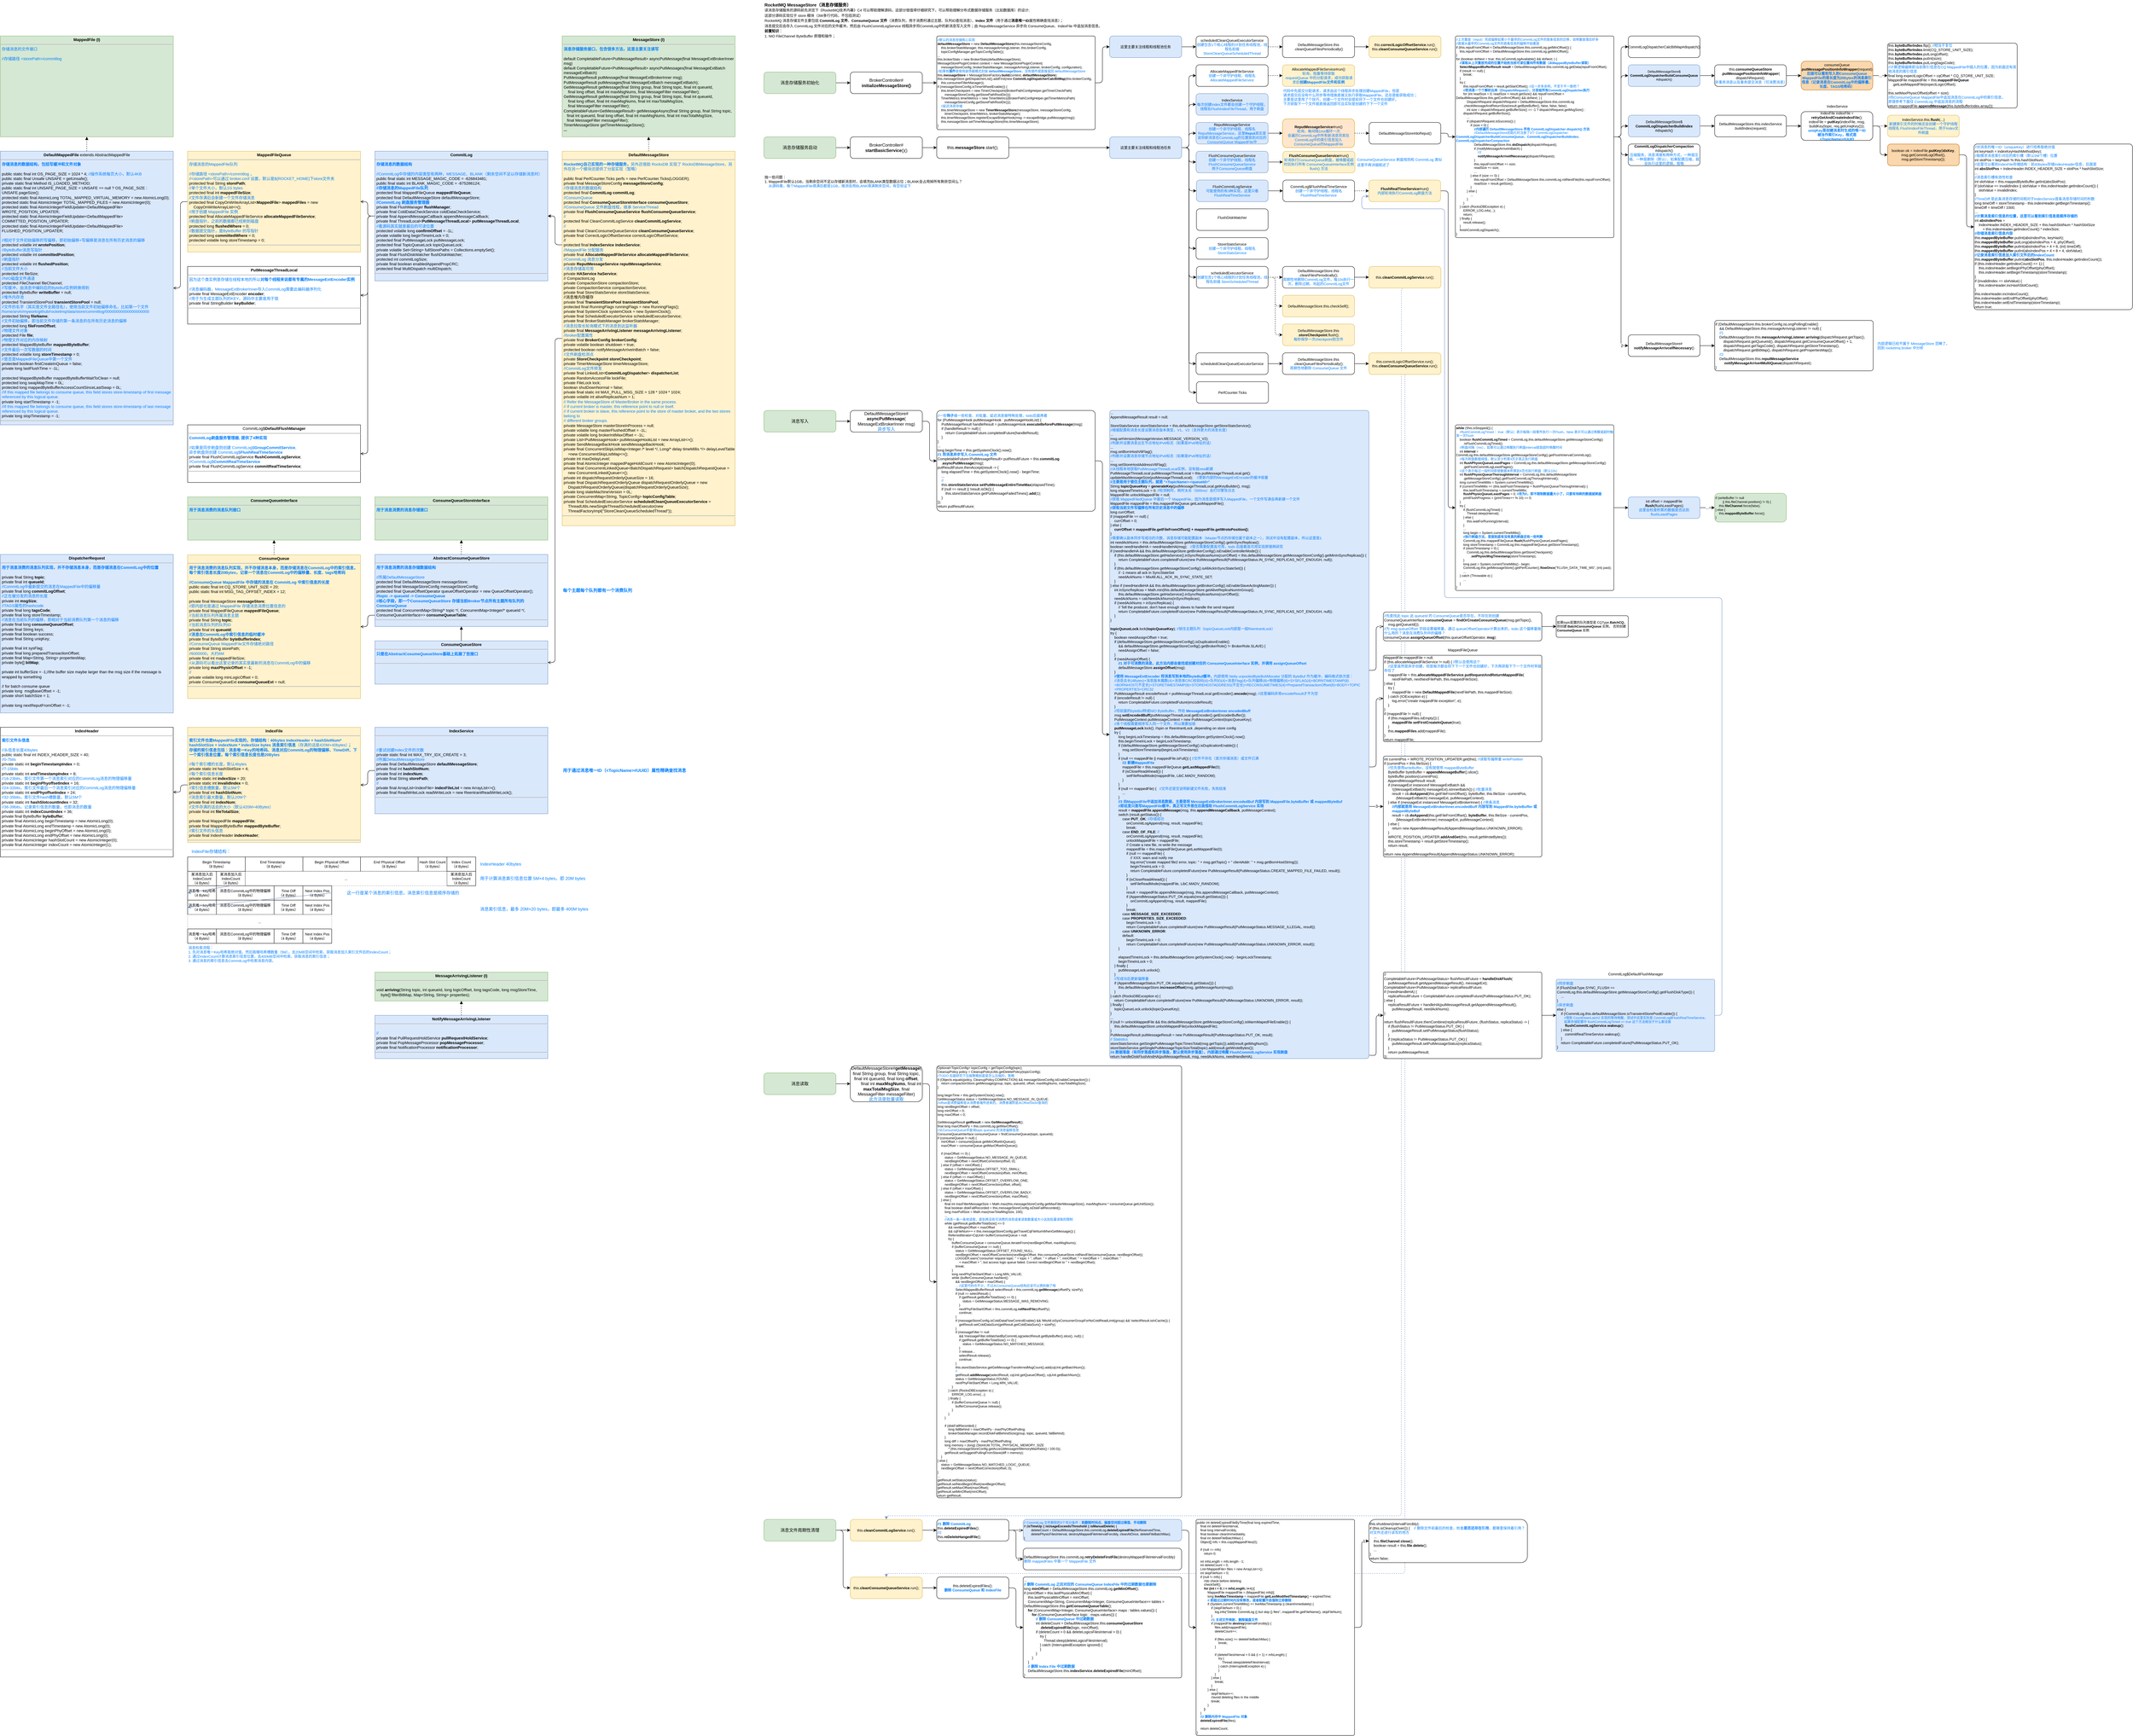 <mxfile version="21.6.5" type="device">
  <diagram name="第 1 页" id="spDp2wQ0uD9LirAVXnKY">
    <mxGraphModel dx="3785" dy="799" grid="1" gridSize="10" guides="1" tooltips="1" connect="1" arrows="1" fold="1" page="1" pageScale="1" pageWidth="827" pageHeight="1169" math="0" shadow="0">
      <root>
        <mxCell id="0" />
        <mxCell id="1" parent="0" />
        <mxCell id="iDnAsxgB4rMRH4iJf6o4-41" style="edgeStyle=orthogonalEdgeStyle;rounded=1;orthogonalLoop=1;jettySize=auto;html=1;exitX=0.5;exitY=1;exitDx=0;exitDy=0;fillColor=#dae8fc;strokeColor=#6c8ebf;dashed=1;" edge="1" parent="1" source="KbcU_BMoqbZB4i3XPj1c-1" target="iDnAsxgB4rMRH4iJf6o4-15">
          <mxGeometry relative="1" as="geometry">
            <Array as="points">
              <mxPoint x="1810" y="820" />
              <mxPoint x="1810" y="4230" />
              <mxPoint x="380" y="4230" />
            </Array>
          </mxGeometry>
        </mxCell>
        <mxCell id="iDnAsxgB4rMRH4iJf6o4-40" style="edgeStyle=orthogonalEdgeStyle;rounded=1;orthogonalLoop=1;jettySize=auto;html=1;exitX=0.5;exitY=1;exitDx=0;exitDy=0;fillColor=#dae8fc;strokeColor=#6c8ebf;dashed=1;" edge="1" parent="1" source="iDnAsxgB4rMRH4iJf6o4-6" target="iDnAsxgB4rMRH4iJf6o4-16">
          <mxGeometry relative="1" as="geometry">
            <Array as="points">
              <mxPoint x="1820" y="4390" />
              <mxPoint x="380" y="4390" />
            </Array>
          </mxGeometry>
        </mxCell>
        <mxCell id="49yA2R5-UXcHH-bBDfTF-1" value="&lt;b&gt;RocketMQ MessageStore（消息存储服务）&lt;/b&gt;&lt;font style=&quot;font-size: 10px;&quot;&gt;&lt;br&gt;读消息存储服务的源码前先浏览下《RocketMQ技术内幕》C4 可以帮助理解源码，这部分很值得仔细研究下，可以帮助理解分布式数据存储服务（比如数据库）的设计;&lt;br&gt;这部分源码实现位于 store 模块（3W多行代码，不包括测试）&lt;br&gt;RocketMQ 消息存储文件主要包括 &lt;b&gt;CommitLog 文件&lt;/b&gt;、&lt;b&gt;ConsumeQueue 文件&lt;/b&gt;（消费队列，用于消费时通过主题、队列ID查找消息）、&lt;b&gt;Index 文件&lt;/b&gt;（用于通过&lt;b&gt;消息唯一ID&lt;/b&gt;属性精确查找消息）；&lt;br&gt;消息提交后会存入 CommitLog 文件对应的文件缓冲，然后由 FlushCommitLogService 线程异步将CommitLog中的新消息写入文件；由 ReputMessageService 异步向 ConsumeQueue、IndexFile 中追加消息信息。&lt;br&gt;&lt;b&gt;前置知识&lt;/b&gt;：&lt;br&gt;1. NIO FileChannel ByteBuffer 原理和操作；&lt;br&gt;&lt;/font&gt;" style="text;html=1;strokeColor=none;fillColor=none;align=left;verticalAlign=top;whiteSpace=wrap;rounded=0;" parent="1" vertex="1">
          <mxGeometry x="40" y="20" width="960" height="120" as="geometry" />
        </mxCell>
        <mxCell id="49yA2R5-UXcHH-bBDfTF-8" value="" style="edgeStyle=orthogonalEdgeStyle;rounded=1;orthogonalLoop=1;jettySize=auto;html=1;" parent="1" source="49yA2R5-UXcHH-bBDfTF-2" target="49yA2R5-UXcHH-bBDfTF-7" edge="1">
          <mxGeometry relative="1" as="geometry">
            <Array as="points">
              <mxPoint x="230" y="250" />
              <mxPoint x="230" y="250" />
            </Array>
          </mxGeometry>
        </mxCell>
        <mxCell id="49yA2R5-UXcHH-bBDfTF-2" value="消息存储服务初始化" style="rounded=1;whiteSpace=wrap;html=1;fillColor=#d5e8d4;strokeColor=#82b366;" parent="1" vertex="1">
          <mxGeometry x="40" y="220" width="200" height="60" as="geometry" />
        </mxCell>
        <mxCell id="49yA2R5-UXcHH-bBDfTF-3" value="&lt;p style=&quot;margin: 4px 0px 0px; text-align: center;&quot;&gt;&lt;b&gt;MessageStore (I)&lt;/b&gt;&lt;br&gt;&lt;/p&gt;&lt;hr style=&quot;font-size: 11px;&quot;&gt;&lt;p style=&quot;margin: 0px 0px 0px 4px;&quot;&gt;&lt;font color=&quot;#007fff&quot;&gt;&lt;b&gt;消息存储服务接口，包含很多方法，这里主要关注读写&lt;/b&gt;&lt;/font&gt;&lt;/p&gt;&lt;p style=&quot;margin: 0px 0px 0px 4px;&quot;&gt;&lt;font color=&quot;#007fff&quot;&gt;&lt;b&gt;&lt;br&gt;&lt;/b&gt;&lt;/font&gt;&lt;/p&gt;&lt;p style=&quot;margin: 0px 0px 0px 4px;&quot;&gt;default CompletableFuture&amp;lt;PutMessageResult&amp;gt; asyncPutMessage(final MessageExtBrokerInner msg)&lt;br&gt;&lt;/p&gt;&lt;p style=&quot;margin: 0px 0px 0px 4px;&quot;&gt;default CompletableFuture&amp;lt;PutMessageResult&amp;gt; asyncPutMessages(final MessageExtBatch messageExtBatch)&lt;br&gt;&lt;/p&gt;&lt;p style=&quot;margin: 0px 0px 0px 4px;&quot;&gt;PutMessageResult putMessage(final MessageExtBrokerInner msg);&lt;br&gt;&lt;/p&gt;&lt;p style=&quot;margin: 0px 0px 0px 4px;&quot;&gt;PutMessageResult putMessages(final MessageExtBatch messageExtBatch);&lt;br&gt;&lt;/p&gt;&lt;p style=&quot;margin: 0px 0px 0px 4px;&quot;&gt;GetMessageResult getMessage(final String group, final String topic, final int queueId,&lt;/p&gt;&lt;p style=&quot;margin: 0px 0px 0px 4px;&quot;&gt;&amp;nbsp; &amp;nbsp; final long offset, final int maxMsgNums, final MessageFilter messageFilter);&lt;/p&gt;&lt;p style=&quot;margin: 0px 0px 0px 4px;&quot;&gt;GetMessageResult getMessage(final String group, final String topic, final int queueId,&lt;/p&gt;&lt;p style=&quot;margin: 0px 0px 0px 4px;&quot;&gt;&amp;nbsp; &amp;nbsp; final long offset, final int maxMsgNums, final int maxTotalMsgSize, &lt;br&gt;&amp;nbsp; &amp;nbsp; final MessageFilter messageFilter);&lt;/p&gt;&lt;p style=&quot;margin: 0px 0px 0px 4px;&quot;&gt;CompletableFuture&amp;lt;GetMessageResult&amp;gt; getMessageAsync(final String group, final String topic,&amp;nbsp; &amp;nbsp; &amp;nbsp;final int queueId,&amp;nbsp;&lt;span style=&quot;background-color: initial;&quot;&gt;final long offset, final int maxMsgNums, final int maxTotalMsgSize, &lt;br&gt;&amp;nbsp; &amp;nbsp;final MessageFilter messageFilter);&lt;/span&gt;&lt;/p&gt;&lt;p style=&quot;margin: 0px 0px 0px 4px;&quot;&gt;&lt;span style=&quot;background-color: initial;&quot;&gt;TimerMessageStore getTimerMessageStore();&lt;br&gt;&lt;/span&gt;&lt;/p&gt;&lt;p style=&quot;margin: 0px 0px 0px 4px;&quot;&gt;&lt;b&gt;...&lt;/b&gt;&lt;/p&gt;" style="verticalAlign=top;align=left;overflow=fill;fontSize=11;fontFamily=Helvetica;html=1;whiteSpace=wrap;fillColor=#d5e8d4;strokeColor=#82b366;" parent="1" vertex="1">
          <mxGeometry x="-520" y="120" width="480" height="280" as="geometry" />
        </mxCell>
        <mxCell id="49yA2R5-UXcHH-bBDfTF-5" style="edgeStyle=orthogonalEdgeStyle;rounded=1;orthogonalLoop=1;jettySize=auto;html=1;exitX=0.5;exitY=0;exitDx=0;exitDy=0;entryX=0.5;entryY=1;entryDx=0;entryDy=0;endArrow=block;endFill=1;dashed=1;" parent="1" source="49yA2R5-UXcHH-bBDfTF-6" target="49yA2R5-UXcHH-bBDfTF-3" edge="1">
          <mxGeometry relative="1" as="geometry">
            <mxPoint x="-280" y="440" as="sourcePoint" />
          </mxGeometry>
        </mxCell>
        <mxCell id="49yA2R5-UXcHH-bBDfTF-42" style="edgeStyle=orthogonalEdgeStyle;rounded=1;orthogonalLoop=1;jettySize=auto;html=1;exitX=0;exitY=0.25;exitDx=0;exitDy=0;" parent="1" source="49yA2R5-UXcHH-bBDfTF-6" target="49yA2R5-UXcHH-bBDfTF-39" edge="1">
          <mxGeometry relative="1" as="geometry" />
        </mxCell>
        <mxCell id="KbcU_BMoqbZB4i3XPj1c-12" style="edgeStyle=orthogonalEdgeStyle;rounded=1;orthogonalLoop=1;jettySize=auto;html=1;exitX=0;exitY=0.5;exitDx=0;exitDy=0;entryX=1;entryY=0.5;entryDx=0;entryDy=0;endArrow=open;endFill=0;" parent="1" source="49yA2R5-UXcHH-bBDfTF-6" target="KbcU_BMoqbZB4i3XPj1c-10" edge="1">
          <mxGeometry relative="1" as="geometry" />
        </mxCell>
        <mxCell id="49yA2R5-UXcHH-bBDfTF-6" value="&lt;p style=&quot;margin: 4px 0px 0px; text-align: center;&quot;&gt;&lt;b&gt;DefaultMessageStore&lt;/b&gt;&lt;/p&gt;&lt;hr style=&quot;font-size: 11px;&quot;&gt;&lt;p style=&quot;margin: 0px 0px 0px 4px;&quot;&gt;&lt;font color=&quot;#007fff&quot;&gt;&lt;b&gt;RocketMQ自己实现的一种存储服务，&lt;/b&gt;另外还借助 RocksDB 实现了 RocksDBMessageStore，另外在另一个模块还提供了分层实现（暂略）&lt;/font&gt;&lt;/p&gt;&lt;p style=&quot;margin: 0px 0px 0px 4px;&quot;&gt;&lt;br&gt;&lt;/p&gt;&lt;p style=&quot;margin: 0px 0px 0px 4px;&quot;&gt;public final PerfCounter.Ticks perfs = new PerfCounter.Ticks(LOGGER);&lt;/p&gt;&lt;p style=&quot;margin: 0px 0px 0px 4px;&quot;&gt;private final MessageStoreConfig &lt;b&gt;messageStoreConfig&lt;/b&gt;;&lt;/p&gt;&lt;p style=&quot;margin: 0px 0px 0px 4px;&quot;&gt;&lt;font color=&quot;#007fff&quot;&gt;//存储消息的数据结构&lt;/font&gt;&lt;/p&gt;&lt;p style=&quot;margin: 0px 0px 0px 4px;&quot;&gt;protected final &lt;b&gt;CommitLog&lt;/b&gt; &lt;b&gt;commitLog&lt;/b&gt;;&lt;/p&gt;&lt;p style=&quot;margin: 0px 0px 0px 4px;&quot;&gt;&lt;font color=&quot;#007fff&quot;&gt;//ConsumQueue&lt;/font&gt;&lt;/p&gt;&lt;p style=&quot;margin: 0px 0px 0px 4px;&quot;&gt;protected final &lt;b&gt;ConsumeQueueStoreInterface&lt;/b&gt; &lt;b&gt;consumeQueueStore&lt;/b&gt;;&lt;/p&gt;&lt;p style=&quot;margin: 0px 0px 0px 4px;&quot;&gt;&lt;font color=&quot;#007fff&quot;&gt;//ConsumeQueue 文件刷盘线程，继承 ServiceThread&lt;/font&gt;&lt;/p&gt;&lt;p style=&quot;margin: 0px 0px 0px 4px;&quot;&gt;private final &lt;b&gt;FlushConsumeQueueService&lt;/b&gt; &lt;b&gt;flushConsumeQueueService&lt;/b&gt;;&lt;/p&gt;&lt;p style=&quot;margin: 0px 0px 0px 4px;&quot;&gt;&lt;font color=&quot;#007fff&quot;&gt;//&lt;/font&gt;&lt;/p&gt;&lt;p style=&quot;margin: 0px 0px 0px 4px;&quot;&gt;protected final CleanCommitLogService &lt;b&gt;cleanCommitLogService&lt;/b&gt;;&lt;/p&gt;&lt;p style=&quot;margin: 0px 0px 0px 4px;&quot;&gt;&lt;font color=&quot;#007fff&quot;&gt;//&lt;/font&gt;&lt;/p&gt;&lt;p style=&quot;margin: 0px 0px 0px 4px;&quot;&gt;private final CleanConsumeQueueService &lt;b&gt;cleanConsumeQueueService&lt;/b&gt;;&lt;/p&gt;&lt;p style=&quot;margin: 0px 0px 0px 4px;&quot;&gt;private final CorrectLogicOffsetService correctLogicOffsetService;&lt;/p&gt;&lt;p style=&quot;margin: 0px 0px 0px 4px;&quot;&gt;//&lt;/p&gt;&lt;p style=&quot;margin: 0px 0px 0px 4px;&quot;&gt;protected final &lt;b&gt;IndexService&lt;/b&gt; &lt;b&gt;indexService&lt;/b&gt;;&lt;/p&gt;&lt;p style=&quot;margin: 0px 0px 0px 4px;&quot;&gt;&lt;font color=&quot;#007fff&quot;&gt;//MappedFile 分配服务&lt;/font&gt;&lt;/p&gt;&lt;p style=&quot;margin: 0px 0px 0px 4px;&quot;&gt;private final &lt;b&gt;AllocateMappedFileService&lt;/b&gt; &lt;b&gt;allocateMappedFileService&lt;/b&gt;;&lt;/p&gt;&lt;p style=&quot;margin: 0px 0px 0px 4px;&quot;&gt;&lt;font color=&quot;#007fff&quot;&gt;//CommitLog 消息分发&lt;/font&gt;&lt;/p&gt;&lt;p style=&quot;margin: 0px 0px 0px 4px;&quot;&gt;private &lt;b&gt;ReputMessageService&lt;/b&gt; &lt;b&gt;reputMessageService&lt;/b&gt;;&lt;/p&gt;&lt;p style=&quot;margin: 0px 0px 0px 4px;&quot;&gt;&lt;font color=&quot;#007fff&quot;&gt;//消息存储高可用&lt;/font&gt;&lt;/p&gt;&lt;p style=&quot;margin: 0px 0px 0px 4px;&quot;&gt;private &lt;b&gt;HAService&lt;/b&gt; &lt;b&gt;haService&lt;/b&gt;;&lt;/p&gt;&lt;p style=&quot;margin: 0px 0px 0px 4px;&quot;&gt;// CompactionLog&lt;/p&gt;&lt;p style=&quot;margin: 0px 0px 0px 4px;&quot;&gt;private CompactionStore compactionStore;&lt;/p&gt;&lt;p style=&quot;margin: 0px 0px 0px 4px;&quot;&gt;private CompactionService compactionService;&lt;/p&gt;&lt;p style=&quot;margin: 0px 0px 0px 4px;&quot;&gt;private final StoreStatsService storeStatsService;&lt;/p&gt;&lt;p style=&quot;margin: 0px 0px 0px 4px;&quot;&gt;//消息堆内存缓存&lt;/p&gt;&lt;p style=&quot;margin: 0px 0px 0px 4px;&quot;&gt;private final &lt;b&gt;TransientStorePool&lt;/b&gt; &lt;b&gt;transientStorePool&lt;/b&gt;;&lt;/p&gt;&lt;p style=&quot;margin: 0px 0px 0px 4px;&quot;&gt;protected final RunningFlags runningFlags = new RunningFlags();&lt;/p&gt;&lt;p style=&quot;margin: 0px 0px 0px 4px;&quot;&gt;private final SystemClock systemClock = new SystemClock();&lt;/p&gt;&lt;p style=&quot;margin: 0px 0px 0px 4px;&quot;&gt;private final ScheduledExecutorService scheduledExecutorService;&lt;/p&gt;&lt;p style=&quot;margin: 0px 0px 0px 4px;&quot;&gt;private final BrokerStatsManager brokerStatsManager;&lt;/p&gt;&lt;p style=&quot;margin: 0px 0px 0px 4px;&quot;&gt;&lt;font color=&quot;#007fff&quot;&gt;//消息拉取长轮询模式下的消息到达监听器&lt;/font&gt;&lt;/p&gt;&lt;p style=&quot;margin: 0px 0px 0px 4px;&quot;&gt;private final &lt;b&gt;MessageArrivingListener&lt;/b&gt; &lt;b&gt;messageArrivingListener&lt;/b&gt;;&lt;/p&gt;&lt;p style=&quot;margin: 0px 0px 0px 4px;&quot;&gt;&lt;font color=&quot;#007fff&quot;&gt;//broker配置属性&lt;/font&gt;&lt;/p&gt;&lt;p style=&quot;margin: 0px 0px 0px 4px;&quot;&gt;private final &lt;b&gt;BrokerConfig&lt;/b&gt; &lt;b&gt;brokerConfig&lt;/b&gt;;&lt;/p&gt;&lt;p style=&quot;margin: 0px 0px 0px 4px;&quot;&gt;private volatile boolean shutdown = true;&lt;/p&gt;&lt;p style=&quot;margin: 0px 0px 0px 4px;&quot;&gt;protected boolean notifyMessageArriveInBatch = false;&lt;/p&gt;&lt;p style=&quot;margin: 0px 0px 0px 4px;&quot;&gt;&lt;font color=&quot;#007fff&quot;&gt;//文件刷盘检测点&lt;/font&gt;&lt;/p&gt;&lt;p style=&quot;margin: 0px 0px 0px 4px;&quot;&gt;private &lt;b&gt;StoreCheckpoint&lt;/b&gt; &lt;b&gt;storeCheckpoint&lt;/b&gt;;&lt;/p&gt;&lt;p style=&quot;margin: 0px 0px 0px 4px;&quot;&gt;private TimerMessageStore timerMessageStore;&lt;/p&gt;&lt;p style=&quot;margin: 0px 0px 0px 4px;&quot;&gt;&lt;font color=&quot;#007fff&quot;&gt;//CommitLog文件转发&lt;/font&gt;&lt;/p&gt;&lt;p style=&quot;margin: 0px 0px 0px 4px;&quot;&gt;private final LinkedList&amp;lt;&lt;b&gt;CommitLogDispatcher&lt;/b&gt;&amp;gt; &lt;b&gt;dispatcherList&lt;/b&gt;;&lt;/p&gt;&lt;p style=&quot;margin: 0px 0px 0px 4px;&quot;&gt;private RandomAccessFile lockFile;&lt;/p&gt;&lt;p style=&quot;margin: 0px 0px 0px 4px;&quot;&gt;private FileLock lock;&lt;/p&gt;&lt;p style=&quot;margin: 0px 0px 0px 4px;&quot;&gt;boolean shutDownNormal = false;&lt;/p&gt;&lt;p style=&quot;margin: 0px 0px 0px 4px;&quot;&gt;&lt;span style=&quot;background-color: initial;&quot;&gt;private final static int MAX_PULL_MSG_SIZE = 128 * 1024 * 1024;&lt;/span&gt;&lt;br&gt;&lt;/p&gt;&lt;p style=&quot;margin: 0px 0px 0px 4px;&quot;&gt;private volatile int aliveReplicasNum = 1;&lt;/p&gt;&lt;p style=&quot;margin: 0px 0px 0px 4px;&quot;&gt;&lt;font color=&quot;#007fff&quot;&gt;// Refer the MessageStore of MasterBroker in the same process.&lt;/font&gt;&lt;/p&gt;&lt;p style=&quot;margin: 0px 0px 0px 4px;&quot;&gt;&lt;font color=&quot;#007fff&quot;&gt;// If current broker is master, this reference point to null or itself.&lt;/font&gt;&lt;/p&gt;&lt;p style=&quot;margin: 0px 0px 0px 4px;&quot;&gt;&lt;font color=&quot;#007fff&quot;&gt;// If current broker is slave, this reference point to the store of master broker, and the two stores belong to&lt;/font&gt;&lt;/p&gt;&lt;p style=&quot;margin: 0px 0px 0px 4px;&quot;&gt;&lt;font color=&quot;#007fff&quot;&gt;// different broker groups.&lt;/font&gt;&lt;/p&gt;&lt;p style=&quot;margin: 0px 0px 0px 4px;&quot;&gt;private MessageStore masterStoreInProcess = null;&lt;/p&gt;&lt;p style=&quot;margin: 0px 0px 0px 4px;&quot;&gt;private volatile long masterFlushedOffset = -1L;&lt;/p&gt;&lt;p style=&quot;margin: 0px 0px 0px 4px;&quot;&gt;private volatile long brokerInitMaxOffset = -1L;&lt;/p&gt;&lt;p style=&quot;margin: 0px 0px 0px 4px;&quot;&gt;private List&amp;lt;PutMessageHook&amp;gt; putMessageHookList = new ArrayList&amp;lt;&amp;gt;();&lt;/p&gt;&lt;p style=&quot;margin: 0px 0px 0px 4px;&quot;&gt;private SendMessageBackHook sendMessageBackHook;&lt;/p&gt;&lt;p style=&quot;margin: 0px 0px 0px 4px;&quot;&gt;private final ConcurrentSkipListMap&amp;lt;Integer /* level */, Long/* delay timeMillis */&amp;gt; delayLevelTable &lt;span style=&quot;&quot;&gt;&lt;span style=&quot;white-space: pre;&quot;&gt;&amp;nbsp;&amp;nbsp;&amp;nbsp;&amp;nbsp;&lt;/span&gt;&lt;/span&gt;=&lt;span style=&quot;background-color: initial;&quot;&gt;new ConcurrentSkipListMap&amp;lt;&amp;gt;();&lt;/span&gt;&lt;/p&gt;&lt;p style=&quot;margin: 0px 0px 0px 4px;&quot;&gt;private int maxDelayLevel;&lt;/p&gt;&lt;p style=&quot;margin: 0px 0px 0px 4px;&quot;&gt;private final AtomicInteger mappedPageHoldCount = new AtomicInteger(0);&lt;/p&gt;&lt;p style=&quot;margin: 0px 0px 0px 4px;&quot;&gt;private final ConcurrentLinkedQueue&amp;lt;BatchDispatchRequest&amp;gt; batchDispatchRequestQueue = &lt;span style=&quot;&quot;&gt;&lt;span style=&quot;white-space: pre;&quot;&gt;&amp;nbsp;&amp;nbsp;&amp;nbsp;&amp;nbsp;&lt;/span&gt;&lt;/span&gt;new ConcurrentLinkedQueue&amp;lt;&amp;gt;();&lt;/p&gt;&lt;p style=&quot;margin: 0px 0px 0px 4px;&quot;&gt;private int dispatchRequestOrderlyQueueSize = 16;&lt;/p&gt;&lt;p style=&quot;margin: 0px 0px 0px 4px;&quot;&gt;private final DispatchRequestOrderlyQueue dispatchRequestOrderlyQueue = new &lt;span style=&quot;&quot;&gt;&lt;span style=&quot;white-space: pre;&quot;&gt;&amp;nbsp;&amp;nbsp;&amp;nbsp;&amp;nbsp;&lt;/span&gt;&lt;/span&gt;DispatchRequestOrderlyQueue(dispatchRequestOrderlyQueueSize);&lt;/p&gt;&lt;p style=&quot;margin: 0px 0px 0px 4px;&quot;&gt;private long stateMachineVersion = 0L;&lt;/p&gt;&lt;p style=&quot;margin: 0px 0px 0px 4px;&quot;&gt;&lt;span style=&quot;background-color: initial;&quot;&gt;private ConcurrentMap&amp;lt;String, TopicConfig&amp;gt; &lt;/span&gt;&lt;b style=&quot;background-color: initial;&quot;&gt;topicConfigTable&lt;/b&gt;&lt;span style=&quot;background-color: initial;&quot;&gt;;&lt;/span&gt;&lt;br&gt;&lt;/p&gt;&lt;p style=&quot;margin: 0px 0px 0px 4px;&quot;&gt;private final ScheduledExecutorService &lt;b&gt;scheduledCleanQueueExecutorService&lt;/b&gt; =&lt;/p&gt;&lt;p style=&quot;margin: 0px 0px 0px 4px;&quot;&gt;&lt;span style=&quot;&quot;&gt;&lt;span style=&quot;white-space: pre;&quot;&gt;&amp;nbsp;&amp;nbsp;&amp;nbsp;&amp;nbsp;&lt;/span&gt;&lt;/span&gt;ThreadUtils.newSingleThreadScheduledExecutor(new &lt;span style=&quot;&quot;&gt;&lt;span style=&quot;white-space: pre;&quot;&gt;&amp;nbsp;&amp;nbsp;&amp;nbsp;&amp;nbsp;&lt;/span&gt;&lt;/span&gt;ThreadFactoryImpl(&quot;StoreCleanQueueScheduledThread&quot;));&lt;/p&gt;&lt;hr style=&quot;font-size: 11px;&quot;&gt;&lt;p style=&quot;margin: 0px 0px 0px 4px; font-size: 11px;&quot;&gt;&lt;br&gt;&lt;/p&gt;" style="verticalAlign=top;align=left;overflow=fill;fontSize=11;fontFamily=Helvetica;html=1;whiteSpace=wrap;fillColor=#fff2cc;strokeColor=#d6b656;" parent="1" vertex="1">
          <mxGeometry x="-520" y="440" width="480" height="1040" as="geometry" />
        </mxCell>
        <mxCell id="49yA2R5-UXcHH-bBDfTF-33" style="edgeStyle=orthogonalEdgeStyle;rounded=1;orthogonalLoop=1;jettySize=auto;html=1;exitX=1;exitY=0.5;exitDx=0;exitDy=0;" parent="1" source="49yA2R5-UXcHH-bBDfTF-7" target="49yA2R5-UXcHH-bBDfTF-12" edge="1">
          <mxGeometry relative="1" as="geometry" />
        </mxCell>
        <mxCell id="49yA2R5-UXcHH-bBDfTF-7" value="BrokerController#&lt;br&gt;&lt;b&gt;initializeMessageStore()&lt;/b&gt;" style="rounded=1;whiteSpace=wrap;html=1;" parent="1" vertex="1">
          <mxGeometry x="280" y="220" width="200" height="60" as="geometry" />
        </mxCell>
        <mxCell id="49yA2R5-UXcHH-bBDfTF-76" style="edgeStyle=orthogonalEdgeStyle;rounded=1;orthogonalLoop=1;jettySize=auto;html=1;exitX=1;exitY=0.5;exitDx=0;exitDy=0;" parent="1" source="49yA2R5-UXcHH-bBDfTF-12" target="49yA2R5-UXcHH-bBDfTF-75" edge="1">
          <mxGeometry relative="1" as="geometry" />
        </mxCell>
        <mxCell id="49yA2R5-UXcHH-bBDfTF-12" value="&lt;div style=&quot;font-size: 9px;&quot;&gt;&lt;font color=&quot;#007fff&quot;&gt;//默认的消息存储核心实现&lt;/font&gt;&lt;/div&gt;&lt;div style=&quot;font-size: 9px;&quot;&gt;&lt;b&gt;defaultMessageStore&lt;/b&gt; = new &lt;b style=&quot;font-size: 9px;&quot;&gt;DefaultMessageStore&lt;/b&gt;(this.messageStoreConfig, &lt;br style=&quot;font-size: 9px;&quot;&gt;&amp;nbsp; &amp;nbsp; this.brokerStatsManager, this.messageArrivingListener, this.brokerConfig, &lt;br style=&quot;font-size: 9px;&quot;&gt;&amp;nbsp; &amp;nbsp; topicConfigManager.getTopicConfigTable());&lt;br style=&quot;font-size: 9px;&quot;&gt;&lt;/div&gt;&lt;div style=&quot;font-size: 9px;&quot;&gt;...&lt;/div&gt;&lt;div style=&quot;font-size: 9px;&quot;&gt;this.brokerStats = new BrokerStats(defaultMessageStore);&lt;br style=&quot;font-size: 9px;&quot;&gt;&lt;/div&gt;&lt;div style=&quot;font-size: 9px;&quot;&gt;&lt;div style=&quot;font-size: 9px;&quot;&gt;MessageStorePluginContext context = new MessageStorePluginContext(&lt;/div&gt;&lt;div style=&quot;font-size: 9px;&quot;&gt;&amp;nbsp; &amp;nbsp; messageStoreConfig, brokerStatsManager, messageArrivingListener, brokerConfig, configuration);&lt;/div&gt;&lt;div style=&quot;font-size: 9px;&quot;&gt;&lt;font color=&quot;#007fff&quot;&gt;//如果有&lt;b&gt;插件&lt;/b&gt;就使用装饰器模式封装 &lt;b&gt;defaultMessageStore&lt;/b&gt;，没有插件就直接返回 defaultMessageStore&lt;/font&gt;&lt;/div&gt;&lt;div style=&quot;font-size: 9px;&quot;&gt;this.&lt;b&gt;messageStore&lt;/b&gt; = MessageStoreFactory.&lt;b&gt;build&lt;/b&gt;(context, &lt;b&gt;defaultMessageStore&lt;/b&gt;);&lt;/div&gt;&lt;div style=&quot;font-size: 9px;&quot;&gt;this.messageStore.getDispatcherList().addFirst(new &lt;b&gt;CommitLogDispatcherCalcBitMap&lt;/b&gt;(this.brokerConfig, &lt;br&gt;&amp;nbsp; &amp;nbsp; this.consumerFilterManager));&lt;/div&gt;&lt;div style=&quot;font-size: 9px;&quot;&gt;if (messageStoreConfig.isTimerWheelEnable()) {&lt;/div&gt;&lt;div style=&quot;font-size: 9px;&quot;&gt;&amp;nbsp; &amp;nbsp; this.timerCheckpoint = new TimerCheckpoint(BrokerPathConfigHelper.getTimerCheckPath(&lt;br&gt;&amp;nbsp; &amp;nbsp; &amp;nbsp; &amp;nbsp; messageStoreConfig.getStorePathRootDir()));&lt;/div&gt;&lt;div style=&quot;font-size: 9px;&quot;&gt;&amp;nbsp; &amp;nbsp; TimerMetrics timerMetrics = new TimerMetrics(BrokerPathConfigHelper.getTimerMetricsPath(&lt;br&gt;&lt;span style=&quot;white-space: pre;&quot;&gt;&#x9;&lt;/span&gt;messageStoreConfig.getStorePathRootDir()));&lt;/div&gt;&lt;div style=&quot;font-size: 9px;&quot;&gt;&lt;font color=&quot;#007fff&quot;&gt;&amp;nbsp; &amp;nbsp; //延迟消息存储&lt;/font&gt;&lt;/div&gt;&lt;div style=&quot;font-size: 9px;&quot;&gt;&amp;nbsp; &amp;nbsp; this.timerMessageStore = new &lt;b&gt;TimerMessageStore&lt;/b&gt;(messageStore, messageStoreConfig, &lt;br&gt;&lt;span style=&quot;white-space: pre;&quot;&gt;&#x9;&lt;/span&gt;timerCheckpoint, timerMetrics, brokerStatsManager);&lt;/div&gt;&lt;div style=&quot;font-size: 9px;&quot;&gt;&amp;nbsp; &amp;nbsp; this.timerMessageStore.registerEscapeBridgeHook(msg -&amp;gt; escapeBridge.putMessage(msg));&lt;/div&gt;&lt;div style=&quot;font-size: 9px;&quot;&gt;&amp;nbsp; &amp;nbsp; this.messageStore.setTimerMessageStore(this.timerMessageStore);&lt;/div&gt;&lt;div style=&quot;font-size: 9px;&quot;&gt;}&lt;/div&gt;&lt;/div&gt;" style="rounded=1;whiteSpace=wrap;html=1;fontSize=9;align=left;arcSize=2;" parent="1" vertex="1">
          <mxGeometry x="520" y="120" width="440" height="260" as="geometry" />
        </mxCell>
        <mxCell id="49yA2R5-UXcHH-bBDfTF-13" style="edgeStyle=orthogonalEdgeStyle;rounded=1;orthogonalLoop=1;jettySize=auto;html=1;exitX=1;exitY=0.5;exitDx=0;exitDy=0;" parent="1" source="49yA2R5-UXcHH-bBDfTF-75" target="49yA2R5-UXcHH-bBDfTF-20" edge="1">
          <mxGeometry relative="1" as="geometry">
            <Array as="points">
              <mxPoint x="1210" y="150" />
              <mxPoint x="1210" y="150" />
            </Array>
          </mxGeometry>
        </mxCell>
        <mxCell id="49yA2R5-UXcHH-bBDfTF-14" style="edgeStyle=orthogonalEdgeStyle;rounded=1;orthogonalLoop=1;jettySize=auto;html=1;exitX=1;exitY=0.5;exitDx=0;exitDy=0;entryX=0;entryY=0.5;entryDx=0;entryDy=0;" parent="1" source="49yA2R5-UXcHH-bBDfTF-18" target="49yA2R5-UXcHH-bBDfTF-23" edge="1">
          <mxGeometry relative="1" as="geometry" />
        </mxCell>
        <mxCell id="49yA2R5-UXcHH-bBDfTF-15" style="edgeStyle=orthogonalEdgeStyle;rounded=1;orthogonalLoop=1;jettySize=auto;html=1;exitX=1;exitY=0.5;exitDx=0;exitDy=0;entryX=0;entryY=0.5;entryDx=0;entryDy=0;" parent="1" source="49yA2R5-UXcHH-bBDfTF-18" target="49yA2R5-UXcHH-bBDfTF-25" edge="1">
          <mxGeometry relative="1" as="geometry" />
        </mxCell>
        <mxCell id="49yA2R5-UXcHH-bBDfTF-16" style="edgeStyle=orthogonalEdgeStyle;rounded=1;orthogonalLoop=1;jettySize=auto;html=1;exitX=1;exitY=0.5;exitDx=0;exitDy=0;entryX=0;entryY=0.5;entryDx=0;entryDy=0;" parent="1" source="49yA2R5-UXcHH-bBDfTF-18" target="49yA2R5-UXcHH-bBDfTF-26" edge="1">
          <mxGeometry relative="1" as="geometry" />
        </mxCell>
        <mxCell id="49yA2R5-UXcHH-bBDfTF-17" style="edgeStyle=orthogonalEdgeStyle;rounded=1;orthogonalLoop=1;jettySize=auto;html=1;exitX=1;exitY=0.5;exitDx=0;exitDy=0;entryX=0;entryY=0.5;entryDx=0;entryDy=0;" parent="1" source="49yA2R5-UXcHH-bBDfTF-18" target="49yA2R5-UXcHH-bBDfTF-27" edge="1">
          <mxGeometry relative="1" as="geometry" />
        </mxCell>
        <mxCell id="49yA2R5-UXcHH-bBDfTF-80" style="edgeStyle=orthogonalEdgeStyle;rounded=1;orthogonalLoop=1;jettySize=auto;html=1;exitX=1;exitY=0.5;exitDx=0;exitDy=0;entryX=0;entryY=0.5;entryDx=0;entryDy=0;" parent="1" source="49yA2R5-UXcHH-bBDfTF-18" target="49yA2R5-UXcHH-bBDfTF-77" edge="1">
          <mxGeometry relative="1" as="geometry" />
        </mxCell>
        <mxCell id="49yA2R5-UXcHH-bBDfTF-81" style="edgeStyle=orthogonalEdgeStyle;rounded=1;orthogonalLoop=1;jettySize=auto;html=1;exitX=1;exitY=0.5;exitDx=0;exitDy=0;entryX=0;entryY=0.5;entryDx=0;entryDy=0;" parent="1" source="49yA2R5-UXcHH-bBDfTF-18" target="49yA2R5-UXcHH-bBDfTF-78" edge="1">
          <mxGeometry relative="1" as="geometry" />
        </mxCell>
        <mxCell id="49yA2R5-UXcHH-bBDfTF-82" style="edgeStyle=orthogonalEdgeStyle;rounded=1;orthogonalLoop=1;jettySize=auto;html=1;exitX=1;exitY=0.5;exitDx=0;exitDy=0;entryX=0;entryY=0.5;entryDx=0;entryDy=0;" parent="1" source="49yA2R5-UXcHH-bBDfTF-18" target="49yA2R5-UXcHH-bBDfTF-79" edge="1">
          <mxGeometry relative="1" as="geometry" />
        </mxCell>
        <mxCell id="49yA2R5-UXcHH-bBDfTF-84" style="edgeStyle=orthogonalEdgeStyle;rounded=1;orthogonalLoop=1;jettySize=auto;html=1;exitX=1;exitY=0.5;exitDx=0;exitDy=0;entryX=0;entryY=0.5;entryDx=0;entryDy=0;" parent="1" source="49yA2R5-UXcHH-bBDfTF-18" target="49yA2R5-UXcHH-bBDfTF-83" edge="1">
          <mxGeometry relative="1" as="geometry" />
        </mxCell>
        <mxCell id="iDnAsxgB4rMRH4iJf6o4-3" style="edgeStyle=orthogonalEdgeStyle;rounded=1;orthogonalLoop=1;jettySize=auto;html=1;exitX=1;exitY=0.5;exitDx=0;exitDy=0;entryX=0;entryY=0.5;entryDx=0;entryDy=0;" edge="1" parent="1" source="49yA2R5-UXcHH-bBDfTF-18" target="iDnAsxgB4rMRH4iJf6o4-2">
          <mxGeometry relative="1" as="geometry" />
        </mxCell>
        <mxCell id="49yA2R5-UXcHH-bBDfTF-18" value="&lt;div style=&quot;font-size: 10px;&quot;&gt;这里主要关注线程和线程池任务&lt;/div&gt;" style="rounded=1;whiteSpace=wrap;html=1;fontSize=9;fillColor=#dae8fc;strokeColor=#6c8ebf;" parent="1" vertex="1">
          <mxGeometry x="1000" y="400" width="200" height="60" as="geometry" />
        </mxCell>
        <mxCell id="49yA2R5-UXcHH-bBDfTF-19" value="" style="edgeStyle=orthogonalEdgeStyle;rounded=1;orthogonalLoop=1;jettySize=auto;html=1;dashed=1;" parent="1" source="49yA2R5-UXcHH-bBDfTF-20" target="49yA2R5-UXcHH-bBDfTF-21" edge="1">
          <mxGeometry relative="1" as="geometry">
            <mxPoint x="1480" y="150" as="targetPoint" />
          </mxGeometry>
        </mxCell>
        <mxCell id="49yA2R5-UXcHH-bBDfTF-20" value="&lt;div style=&quot;font-size: 10px;&quot;&gt;&lt;br&gt;&lt;/div&gt;&lt;div style=&quot;font-size: 10px;&quot;&gt;scheduledCleanQueueExecutorService&lt;br style=&quot;font-size: 10px;&quot;&gt;&lt;/div&gt;&lt;div style=&quot;&quot;&gt;&lt;div style=&quot;&quot;&gt;&lt;font style=&quot;&quot; color=&quot;#007fff&quot;&gt;&lt;div&gt;创建包含1个核心线程的计划任务线程池，线程名前缀 StoreCleanQueueScheduledThread&lt;/div&gt;&lt;/font&gt;&lt;/div&gt;&lt;div style=&quot;font-size: 10px;&quot;&gt;&lt;br&gt;&lt;/div&gt;&lt;/div&gt;" style="rounded=1;whiteSpace=wrap;html=1;fontSize=10;align=center;" parent="1" vertex="1">
          <mxGeometry x="1240" y="120" width="200" height="60" as="geometry" />
        </mxCell>
        <mxCell id="KbcU_BMoqbZB4i3XPj1c-4" value="" style="edgeStyle=orthogonalEdgeStyle;rounded=1;orthogonalLoop=1;jettySize=auto;html=1;" parent="1" source="49yA2R5-UXcHH-bBDfTF-21" target="KbcU_BMoqbZB4i3XPj1c-3" edge="1">
          <mxGeometry relative="1" as="geometry" />
        </mxCell>
        <mxCell id="49yA2R5-UXcHH-bBDfTF-21" value="DefaultMessageStore.this&lt;br&gt;.cleanQueueFilesPeriodically()" style="rounded=1;whiteSpace=wrap;html=1;fontSize=10;align=center;" parent="1" vertex="1">
          <mxGeometry x="1480" y="120" width="200" height="60" as="geometry" />
        </mxCell>
        <mxCell id="49yA2R5-UXcHH-bBDfTF-22" value="" style="edgeStyle=orthogonalEdgeStyle;rounded=1;orthogonalLoop=1;jettySize=auto;html=1;dashed=1;" parent="1" source="49yA2R5-UXcHH-bBDfTF-23" target="49yA2R5-UXcHH-bBDfTF-24" edge="1">
          <mxGeometry relative="1" as="geometry">
            <mxPoint x="1480" y="230" as="targetPoint" />
          </mxGeometry>
        </mxCell>
        <mxCell id="49yA2R5-UXcHH-bBDfTF-23" value="&lt;div style=&quot;font-size: 10px;&quot;&gt;&lt;br&gt;&lt;/div&gt;&lt;div style=&quot;font-size: 10px;&quot;&gt;AllocateMappedFileService&lt;br style=&quot;font-size: 10px;&quot;&gt;&lt;/div&gt;&lt;div style=&quot;&quot;&gt;&lt;div style=&quot;&quot;&gt;&lt;font style=&quot;&quot; color=&quot;#007fff&quot;&gt;&lt;div&gt;创建一个非守护线程，线程名&lt;/div&gt;&lt;div&gt;AllocateMappedFileService&lt;/div&gt;&lt;/font&gt;&lt;/div&gt;&lt;div style=&quot;font-size: 10px;&quot;&gt;&lt;br&gt;&lt;/div&gt;&lt;/div&gt;" style="rounded=1;whiteSpace=wrap;html=1;fontSize=10;align=center;" parent="1" vertex="1">
          <mxGeometry x="1240" y="200" width="200" height="60" as="geometry" />
        </mxCell>
        <mxCell id="49yA2R5-UXcHH-bBDfTF-24" value="AllocateMappedFileService#run()&lt;br&gt;&lt;font color=&quot;#007fff&quot;&gt;轮询，阻塞等待获取&lt;br&gt;&amp;nbsp;requestQueue 中的分配请求，成功获取请求后&lt;b&gt;创建MappedFile文件和实例&lt;/b&gt;&lt;/font&gt;" style="rounded=1;whiteSpace=wrap;html=1;fontSize=10;align=center;fillColor=#fff2cc;strokeColor=#d6b656;" parent="1" vertex="1">
          <mxGeometry x="1480" y="200" width="200" height="60" as="geometry" />
        </mxCell>
        <mxCell id="49yA2R5-UXcHH-bBDfTF-25" value="&lt;div style=&quot;font-size: 10px;&quot;&gt;&lt;br&gt;&lt;/div&gt;&lt;div style=&quot;font-size: 10px;&quot;&gt;IndexService&lt;br style=&quot;font-size: 10px;&quot;&gt;&lt;/div&gt;&lt;div style=&quot;&quot;&gt;&lt;div style=&quot;&quot;&gt;&lt;font style=&quot;&quot; color=&quot;#007fff&quot;&gt;&lt;div&gt;每次创建Index文件都会创建一个守护线程，线程名FlushIndexFileThread，用于刷盘&lt;/div&gt;&lt;/font&gt;&lt;/div&gt;&lt;div style=&quot;font-size: 10px;&quot;&gt;&lt;br&gt;&lt;/div&gt;&lt;/div&gt;" style="rounded=1;whiteSpace=wrap;html=1;fontSize=10;align=center;fillColor=#dae8fc;strokeColor=#6c8ebf;" parent="1" vertex="1">
          <mxGeometry x="1240" y="280" width="200" height="60" as="geometry" />
        </mxCell>
        <mxCell id="KbcU_BMoqbZB4i3XPj1c-21" value="" style="edgeStyle=orthogonalEdgeStyle;rounded=1;orthogonalLoop=1;jettySize=auto;html=1;" parent="1" source="49yA2R5-UXcHH-bBDfTF-26" target="KbcU_BMoqbZB4i3XPj1c-20" edge="1">
          <mxGeometry relative="1" as="geometry" />
        </mxCell>
        <mxCell id="49yA2R5-UXcHH-bBDfTF-26" value="&lt;div style=&quot;&quot;&gt;&lt;div style=&quot;&quot;&gt;&lt;br&gt;&lt;/div&gt;&lt;div style=&quot;&quot;&gt;ReputMessageService&lt;/div&gt;&lt;div style=&quot;&quot;&gt;&lt;font color=&quot;#007fff&quot;&gt;创建一个非守护线程，线程名&lt;/font&gt;&lt;/div&gt;&lt;div style=&quot;&quot;&gt;&lt;font color=&quot;#007fff&quot;&gt;ReputMessageService，这里&lt;b&gt;Reput&lt;/b&gt;其实是说将新消息在CommitLog的位置放到对应的ConsumeQueue MappedFile中&lt;/font&gt;&lt;/div&gt;&lt;div style=&quot;font-size: 10px;&quot;&gt;&lt;br&gt;&lt;/div&gt;&lt;/div&gt;" style="rounded=1;whiteSpace=wrap;html=1;fontSize=10;align=center;fillColor=#dae8fc;strokeColor=#6c8ebf;" parent="1" vertex="1">
          <mxGeometry x="1240" y="360" width="200" height="60" as="geometry" />
        </mxCell>
        <mxCell id="KbcU_BMoqbZB4i3XPj1c-6" value="" style="edgeStyle=orthogonalEdgeStyle;rounded=1;orthogonalLoop=1;jettySize=auto;html=1;" parent="1" source="49yA2R5-UXcHH-bBDfTF-27" target="KbcU_BMoqbZB4i3XPj1c-5" edge="1">
          <mxGeometry relative="1" as="geometry" />
        </mxCell>
        <mxCell id="49yA2R5-UXcHH-bBDfTF-27" value="&lt;div style=&quot;&quot;&gt;FlushConsumeQueueService&lt;br&gt;&lt;/div&gt;&lt;div style=&quot;&quot;&gt;&lt;div style=&quot;border-color: var(--border-color);&quot;&gt;&lt;font style=&quot;border-color: var(--border-color);&quot; color=&quot;#007fff&quot;&gt;创建一个非守护线程，线程名&lt;/font&gt;&lt;/div&gt;&lt;div style=&quot;border-color: var(--border-color);&quot;&gt;&lt;font color=&quot;#007fff&quot;&gt;FlushConsumeQueueService&lt;/font&gt;&lt;/div&gt;&lt;div style=&quot;border-color: var(--border-color);&quot;&gt;&lt;font color=&quot;#007fff&quot;&gt;用于ConsumeQueue刷盘&lt;/font&gt;&lt;/div&gt;&lt;/div&gt;" style="rounded=1;whiteSpace=wrap;html=1;fontSize=10;align=center;fillColor=#dae8fc;strokeColor=#6c8ebf;" parent="1" vertex="1">
          <mxGeometry x="1240" y="440" width="200" height="60" as="geometry" />
        </mxCell>
        <mxCell id="49yA2R5-UXcHH-bBDfTF-28" value="" style="edgeStyle=orthogonalEdgeStyle;rounded=1;orthogonalLoop=1;jettySize=auto;html=1;" parent="1" source="49yA2R5-UXcHH-bBDfTF-29" target="49yA2R5-UXcHH-bBDfTF-31" edge="1">
          <mxGeometry relative="1" as="geometry" />
        </mxCell>
        <mxCell id="49yA2R5-UXcHH-bBDfTF-29" value="消息写入" style="rounded=1;whiteSpace=wrap;html=1;fillColor=#d5e8d4;strokeColor=#82b366;" parent="1" vertex="1">
          <mxGeometry x="40" y="1160" width="200" height="60" as="geometry" />
        </mxCell>
        <mxCell id="49yA2R5-UXcHH-bBDfTF-30" style="edgeStyle=orthogonalEdgeStyle;rounded=1;orthogonalLoop=1;jettySize=auto;html=1;exitX=1;exitY=0.5;exitDx=0;exitDy=0;" parent="1" source="49yA2R5-UXcHH-bBDfTF-31" target="49yA2R5-UXcHH-bBDfTF-32" edge="1">
          <mxGeometry relative="1" as="geometry" />
        </mxCell>
        <mxCell id="49yA2R5-UXcHH-bBDfTF-31" value="DefaultMessageStore#&lt;br&gt;&lt;b&gt;asyncPutMessage&lt;/b&gt;(&lt;br&gt;MessageExtBrokerInner msg)&lt;br&gt;&lt;font color=&quot;#007fff&quot;&gt;异步写入&lt;/font&gt;" style="rounded=1;whiteSpace=wrap;html=1;" parent="1" vertex="1">
          <mxGeometry x="280" y="1160" width="200" height="60" as="geometry" />
        </mxCell>
        <mxCell id="49yA2R5-UXcHH-bBDfTF-36" value="" style="edgeStyle=orthogonalEdgeStyle;rounded=1;orthogonalLoop=1;jettySize=auto;html=1;" parent="1" source="49yA2R5-UXcHH-bBDfTF-32" target="49yA2R5-UXcHH-bBDfTF-35" edge="1">
          <mxGeometry relative="1" as="geometry" />
        </mxCell>
        <mxCell id="49yA2R5-UXcHH-bBDfTF-32" value="&lt;div&gt;&lt;font color=&quot;#007fff&quot;&gt;//一些&lt;b&gt;钩子&lt;/b&gt;做一些检查、对批量、延迟消息做特殊处理，todo后面再看&lt;/font&gt;&lt;/div&gt;&lt;div&gt;for (PutMessageHook putMessageHook : putMessageHookList) {&lt;/div&gt;&lt;div&gt;&amp;nbsp; &amp;nbsp; PutMessageResult handleResult = putMessageHook.&lt;b&gt;executeBeforePutMessage&lt;/b&gt;(msg);&lt;/div&gt;&lt;div&gt;&amp;nbsp; &amp;nbsp; if (handleResult != null) {&lt;/div&gt;&lt;div&gt;&amp;nbsp; &amp;nbsp; &amp;nbsp; &amp;nbsp; return CompletableFuture.completedFuture(handleResult);&lt;/div&gt;&lt;div&gt;&amp;nbsp; &amp;nbsp; }&lt;/div&gt;&lt;div&gt;}&lt;/div&gt;&lt;div&gt;...&lt;/div&gt;&lt;div&gt;long beginTime = this.getSystemClock().now();&lt;/div&gt;&lt;div&gt;&lt;font color=&quot;#007fff&quot;&gt;&lt;b&gt;//1 将消息异步写入 CommitLog 文件&lt;/b&gt;&lt;/font&gt;&lt;/div&gt;&lt;div&gt;CompletableFuture&amp;lt;PutMessageResult&amp;gt; putResultFuture = this.&lt;b&gt;commitLog&lt;/b&gt;&lt;br&gt;&amp;nbsp; &amp;nbsp; .&lt;b&gt;asyncPutMessage&lt;/b&gt;(msg);&lt;/div&gt;&lt;div&gt;putResultFuture.thenAccept(result -&amp;gt; {&lt;/div&gt;&lt;div&gt;&amp;nbsp; &amp;nbsp; long elapsedTime = this.getSystemClock().now() - beginTime;&lt;/div&gt;&lt;div&gt;&amp;nbsp; &amp;nbsp; ...&lt;/div&gt;&lt;div&gt;&amp;nbsp; &amp;nbsp; &lt;font color=&quot;#007fff&quot;&gt;//&lt;/font&gt;&lt;/div&gt;&lt;div&gt;&amp;nbsp; &amp;nbsp; this.&lt;b&gt;storeStatsService&lt;/b&gt;.&lt;b&gt;setPutMessageEntireTimeMax&lt;/b&gt;(elapsedTime);&lt;/div&gt;&lt;div&gt;&amp;nbsp; &amp;nbsp; if (null == result || !result.isOk()) {&lt;/div&gt;&lt;div&gt;&amp;nbsp; &amp;nbsp; &amp;nbsp; &amp;nbsp; this.storeStatsService.getPutMessageFailedTimes().&lt;b&gt;add&lt;/b&gt;(1);&lt;/div&gt;&lt;div&gt;&amp;nbsp; &amp;nbsp; }&lt;/div&gt;&lt;div&gt;});&lt;/div&gt;&lt;div&gt;return putResultFuture;&lt;/div&gt;" style="rounded=1;whiteSpace=wrap;html=1;fontSize=10;align=left;arcSize=4;" parent="1" vertex="1">
          <mxGeometry x="520" y="1160" width="440" height="280" as="geometry" />
        </mxCell>
        <mxCell id="D7gBAZF-udVyIJwysne7-2" value="" style="edgeStyle=orthogonalEdgeStyle;rounded=1;orthogonalLoop=1;jettySize=auto;html=1;" parent="1" source="49yA2R5-UXcHH-bBDfTF-34" target="D7gBAZF-udVyIJwysne7-1" edge="1">
          <mxGeometry relative="1" as="geometry" />
        </mxCell>
        <mxCell id="49yA2R5-UXcHH-bBDfTF-34" value="消息读取" style="rounded=1;whiteSpace=wrap;html=1;fillColor=#d5e8d4;strokeColor=#82b366;" parent="1" vertex="1">
          <mxGeometry x="40" y="3000" width="200" height="60" as="geometry" />
        </mxCell>
        <mxCell id="49yA2R5-UXcHH-bBDfTF-50" style="edgeStyle=orthogonalEdgeStyle;rounded=1;orthogonalLoop=1;jettySize=auto;html=1;exitX=0.997;exitY=0.401;exitDx=0;exitDy=0;exitPerimeter=0;" parent="1" source="49yA2R5-UXcHH-bBDfTF-35" target="49yA2R5-UXcHH-bBDfTF-49" edge="1">
          <mxGeometry relative="1" as="geometry">
            <Array as="points">
              <mxPoint x="1740" y="1882" />
              <mxPoint x="1740" y="1760" />
            </Array>
          </mxGeometry>
        </mxCell>
        <mxCell id="49yA2R5-UXcHH-bBDfTF-52" value="1" style="edgeLabel;html=1;align=center;verticalAlign=middle;resizable=0;points=[];" parent="49yA2R5-UXcHH-bBDfTF-50" vertex="1" connectable="0">
          <mxGeometry x="0.97" relative="1" as="geometry">
            <mxPoint x="-7" as="offset" />
          </mxGeometry>
        </mxCell>
        <mxCell id="49yA2R5-UXcHH-bBDfTF-54" style="edgeStyle=orthogonalEdgeStyle;rounded=1;orthogonalLoop=1;jettySize=auto;html=1;exitX=1.001;exitY=0.55;exitDx=0;exitDy=0;exitPerimeter=0;" parent="1" source="49yA2R5-UXcHH-bBDfTF-35" target="49yA2R5-UXcHH-bBDfTF-53" edge="1">
          <mxGeometry relative="1" as="geometry" />
        </mxCell>
        <mxCell id="49yA2R5-UXcHH-bBDfTF-55" value="2" style="edgeLabel;html=1;align=center;verticalAlign=middle;resizable=0;points=[];" parent="49yA2R5-UXcHH-bBDfTF-54" vertex="1" connectable="0">
          <mxGeometry x="0.965" y="2" relative="1" as="geometry">
            <mxPoint x="-6" y="2" as="offset" />
          </mxGeometry>
        </mxCell>
        <mxCell id="49yA2R5-UXcHH-bBDfTF-62" style="edgeStyle=orthogonalEdgeStyle;rounded=1;orthogonalLoop=1;jettySize=auto;html=1;" parent="1" target="49yA2R5-UXcHH-bBDfTF-61" edge="1">
          <mxGeometry relative="1" as="geometry">
            <mxPoint x="1720" y="2950" as="sourcePoint" />
            <Array as="points">
              <mxPoint x="1720" y="2951" />
              <mxPoint x="1740" y="2951" />
              <mxPoint x="1740" y="2840" />
            </Array>
          </mxGeometry>
        </mxCell>
        <mxCell id="49yA2R5-UXcHH-bBDfTF-68" value="4" style="edgeLabel;html=1;align=center;verticalAlign=middle;resizable=0;points=[];" parent="49yA2R5-UXcHH-bBDfTF-62" vertex="1" connectable="0">
          <mxGeometry x="0.812" y="1" relative="1" as="geometry">
            <mxPoint as="offset" />
          </mxGeometry>
        </mxCell>
        <mxCell id="49yA2R5-UXcHH-bBDfTF-66" style="edgeStyle=orthogonalEdgeStyle;rounded=1;orthogonalLoop=1;jettySize=auto;html=1;exitX=0.998;exitY=0.611;exitDx=0;exitDy=0;exitPerimeter=0;" parent="1" source="49yA2R5-UXcHH-bBDfTF-35" target="49yA2R5-UXcHH-bBDfTF-58" edge="1">
          <mxGeometry relative="1" as="geometry" />
        </mxCell>
        <mxCell id="49yA2R5-UXcHH-bBDfTF-67" value="3" style="edgeLabel;html=1;align=center;verticalAlign=middle;resizable=0;points=[];" parent="49yA2R5-UXcHH-bBDfTF-66" vertex="1" connectable="0">
          <mxGeometry x="0.073" y="1" relative="1" as="geometry">
            <mxPoint as="offset" />
          </mxGeometry>
        </mxCell>
        <mxCell id="49yA2R5-UXcHH-bBDfTF-35" value="&lt;div&gt;...&lt;/div&gt;&lt;div&gt;AppendMessageResult result = null;&lt;/div&gt;&lt;div&gt;&lt;br&gt;&lt;/div&gt;&lt;div&gt;StoreStatsService storeStatsService = this.defaultMessageStore.getStoreStatsService();&lt;/div&gt;&lt;div&gt;&lt;font color=&quot;#007fff&quot;&gt;//根据配置和消息长度设置消息版本类型，V1、V2（支持更大的消息长度）&lt;/font&gt;&lt;/div&gt;&lt;div&gt;...&lt;/div&gt;&lt;div&gt;msg.setVersion(MessageVersion.MESSAGE_VERSION_V2);&lt;/div&gt;&lt;div&gt;&lt;font color=&quot;#007fff&quot;&gt;//判断并设置消息出生节点地址IPv6标志（如果是IPv6地址的话）&lt;/font&gt;&lt;/div&gt;&lt;div&gt;...&lt;/div&gt;&lt;div&gt;msg.setBornHostV6Flag();&lt;/div&gt;&lt;div&gt;&lt;font color=&quot;#007fff&quot;&gt;//判断并设置消息存储节点地址IPv6标志（如果是IPv6地址的话）&lt;/font&gt;&lt;/div&gt;&lt;div&gt;...&lt;/div&gt;&lt;div&gt;msg.setStoreHostAddressV6Flag();&lt;/div&gt;&lt;div&gt;&lt;font color=&quot;#007fff&quot;&gt;//从线程本地获取PutMessageThreadLocal实例，没有就new新建&lt;/font&gt;&lt;/div&gt;&lt;div&gt;PutMessageThreadLocal putMessageThreadLocal = this.putMessageThreadLocal.get();&lt;/div&gt;&lt;div&gt;updateMaxMessageSize(putMessageThreadLocal);&amp;nbsp; &amp;nbsp; &lt;font color=&quot;#007fff&quot;&gt;//更新内部的MessageExtEncoder的缓冲容量&lt;/font&gt;&lt;/div&gt;&lt;div&gt;&lt;b&gt;&lt;font color=&quot;#007fff&quot;&gt;//主要是用于锁住主题队列，就是 &quot;&amp;lt;TopicName&amp;gt;-&amp;lt;queueId&amp;gt;&quot;&lt;/font&gt;&lt;/b&gt;&lt;/div&gt;&lt;div&gt;String &lt;b&gt;topicQueueKey&lt;/b&gt; = &lt;b&gt;generateKey&lt;/b&gt;(putMessageThreadLocal.getKeyBuilder(), msg);&lt;/div&gt;&lt;div&gt;long elapsedTimeInLock = 0; &lt;font color=&quot;#007fff&quot;&gt;//检测耗时，耗时太长（500ms）会打印警告日志&lt;/font&gt;&lt;/div&gt;&lt;div&gt;MappedFile unlockMappedFile = null;&lt;/div&gt;&lt;div&gt;&lt;font color=&quot;#007fff&quot;&gt;//获取 MappedFiledQueue 中最后一个 MappedFile，因为消息是顺序写入MappedFile，一个文件写满会再新建一个文件&lt;/font&gt;&lt;/div&gt;&lt;div&gt;MappedFile mappedFile = this.mappedFileQueue.getLastMappedFile();&lt;/div&gt;&lt;div&gt;&lt;font color=&quot;#007fff&quot;&gt;&lt;b&gt;//获取当前文件写偏移在所有历史消息中的偏移&lt;/b&gt;&lt;/font&gt;&lt;/div&gt;&lt;div&gt;long currOffset;&lt;/div&gt;&lt;div&gt;if (mappedFile == null) {&lt;/div&gt;&lt;div&gt;&amp;nbsp; &amp;nbsp; currOffset = 0;&lt;/div&gt;&lt;div&gt;} else {&lt;/div&gt;&lt;div&gt;&amp;nbsp; &amp;nbsp; &lt;b&gt;currOffset = mappedFile.getFileFromOffset() + mappedFile.getWrotePosition();&lt;/b&gt;&lt;/div&gt;&lt;div&gt;}&lt;/div&gt;&lt;div&gt;&lt;font color=&quot;#007fff&quot;&gt;//需要确认副本同步写成功的次数，消息存储可能配置副本（Master节点的存储也属于副本之一），测试中没有配置副本，所以这里是1&lt;/font&gt;&lt;/div&gt;&lt;div&gt;int needAckNums = this.defaultMessageStore.getMessageStoreConfig().getInSyncReplicas();&lt;/div&gt;&lt;div&gt;boolean needHandleHA = needHandleHA(msg);&amp;nbsp;&lt;font color=&quot;#007fff&quot;&gt; &amp;nbsp;//是否需要配置高可用，todo 后面看高可用实现原理再研究&lt;/font&gt;&lt;/div&gt;&lt;div&gt;if (needHandleHA &amp;amp;&amp;amp; this.defaultMessageStore.getBrokerConfig().isEnableControllerMode()) {&lt;/div&gt;&lt;div&gt;&amp;nbsp; &amp;nbsp; if (this.defaultMessageStore.getHaService().inSyncReplicasNums(currOffset) &amp;lt; this.defaultMessageStore.getMessageStoreConfig().getMinInSyncReplicas()) {&lt;/div&gt;&lt;div&gt;&amp;nbsp; &amp;nbsp; &amp;nbsp; &amp;nbsp; return CompletableFuture.completedFuture(new PutMessageResult(PutMessageStatus.IN_SYNC_REPLICAS_NOT_ENOUGH, null));&lt;/div&gt;&lt;div&gt;&amp;nbsp; &amp;nbsp; }&lt;/div&gt;&lt;div&gt;&amp;nbsp; &amp;nbsp; if (this.defaultMessageStore.getMessageStoreConfig().isAllAckInSyncStateSet()) {&lt;/div&gt;&lt;div&gt;&amp;nbsp; &amp;nbsp; &amp;nbsp; &amp;nbsp; // -1 means all ack in SyncStateSet&lt;/div&gt;&lt;div&gt;&amp;nbsp; &amp;nbsp; &amp;nbsp; &amp;nbsp; needAckNums = MixAll.ALL_ACK_IN_SYNC_STATE_SET;&lt;/div&gt;&lt;div&gt;&amp;nbsp; &amp;nbsp; }&lt;/div&gt;&lt;div&gt;} else if (needHandleHA &amp;amp;&amp;amp; this.defaultMessageStore.getBrokerConfig().isEnableSlaveActingMaster()) {&lt;/div&gt;&lt;div&gt;&amp;nbsp; &amp;nbsp; int inSyncReplicas = Math.min(this.defaultMessageStore.getAliveReplicaNumInGroup(),&lt;/div&gt;&lt;div&gt;&amp;nbsp; &amp;nbsp; &amp;nbsp; &amp;nbsp; this.defaultMessageStore.getHaService().inSyncReplicasNums(currOffset));&lt;/div&gt;&lt;div&gt;&amp;nbsp; &amp;nbsp; needAckNums = calcNeedAckNums(inSyncReplicas);&lt;/div&gt;&lt;div&gt;&amp;nbsp; &amp;nbsp; if (needAckNums &amp;gt; inSyncReplicas) {&lt;/div&gt;&lt;div&gt;&amp;nbsp; &amp;nbsp; &amp;nbsp; &amp;nbsp; // Tell the producer, don&#39;t have enough slaves to handle the send request&lt;/div&gt;&lt;div&gt;&amp;nbsp; &amp;nbsp; &amp;nbsp; &amp;nbsp; return CompletableFuture.completedFuture(new PutMessageResult(PutMessageStatus.IN_SYNC_REPLICAS_NOT_ENOUGH, null));&lt;/div&gt;&lt;div&gt;&amp;nbsp; &amp;nbsp; }&lt;/div&gt;&lt;div&gt;}&lt;/div&gt;&lt;div&gt;&lt;br&gt;&lt;/div&gt;&lt;div&gt;&lt;b&gt;topicQueueLock&lt;/b&gt;.lock(&lt;b&gt;topicQueueKey&lt;/b&gt;); &lt;font color=&quot;#007fff&quot;&gt;//锁住主题队列（topicQueueLock&lt;/font&gt;&lt;font color=&quot;#007fff&quot;&gt;内部是一组ReentrantLock）&lt;/font&gt;&lt;/div&gt;&lt;div&gt;try {&lt;/div&gt;&lt;div&gt;&amp;nbsp; &amp;nbsp; boolean needAssignOffset = true;&lt;/div&gt;&lt;div&gt;&amp;nbsp; &amp;nbsp; if (defaultMessageStore.getMessageStoreConfig().isDuplicationEnable()&lt;/div&gt;&lt;div&gt;&amp;nbsp; &amp;nbsp; &amp;nbsp; &amp;nbsp; &amp;amp;&amp;amp; defaultMessageStore.getMessageStoreConfig().getBrokerRole() != BrokerRole.SLAVE) {&lt;/div&gt;&lt;div&gt;&amp;nbsp; &amp;nbsp; &amp;nbsp; &amp;nbsp; needAssignOffset = false;&lt;/div&gt;&lt;div&gt;&amp;nbsp; &amp;nbsp; }&lt;/div&gt;&lt;div&gt;&amp;nbsp; &amp;nbsp; if (needAssignOffset) {&lt;/div&gt;&lt;div&gt;&lt;b&gt;&lt;font color=&quot;#007fff&quot;&gt;&lt;span style=&quot;&quot;&gt;&lt;span style=&quot;&quot;&gt;&amp;nbsp; &amp;nbsp; &amp;nbsp; &amp;nbsp;&amp;nbsp;&lt;/span&gt;&lt;/span&gt;//1 对于可消费的消息，此方法内部会查找或创建对应的&amp;nbsp;ConsumeQueueInterface 实例，并调用&amp;nbsp;assignQueueOffset&lt;/font&gt;&lt;/b&gt;&lt;/div&gt;&lt;div&gt;&amp;nbsp; &amp;nbsp; &amp;nbsp; &amp;nbsp; defaultMessageStore.&lt;b&gt;assignOffset&lt;/b&gt;(msg);&lt;/div&gt;&lt;div&gt;&amp;nbsp; &amp;nbsp; }&lt;/div&gt;&lt;div&gt;&lt;font color=&quot;#007fff&quot;&gt;&lt;b&gt;&amp;nbsp; &amp;nbsp; //使用 MessageExtEncoder 将消息写到本地的byteBuf缓冲，&lt;/b&gt;内部使用 Netty unpooledByteBufAllocator 分配的 ByteBuf 作为缓冲，编码格式依次是：&lt;/font&gt;&lt;/div&gt;&lt;div&gt;&lt;font color=&quot;#007fff&quot;&gt;&amp;nbsp; &amp;nbsp; //消息总长(4Bytes&lt;/font&gt;&lt;span style=&quot;color: rgb(0, 127, 255); background-color: initial;&quot;&gt;)+消息版本魔数(4)+消息体CRC校验码(4)+队列ID(4)+消息Flag(4)+队列偏移(8)+物理偏移(8)+SYSFLAG(4)+BORNTIMESTAMP(8)&lt;br&gt;&lt;span style=&quot;&quot;&gt;&lt;span style=&quot;white-space: pre;&quot;&gt;&amp;nbsp;&amp;nbsp;&amp;nbsp;&amp;nbsp;&lt;/span&gt;&lt;/span&gt;+BORNHOST(不定长)+STORETIMESTAMP(8)+STOREHOSTADDRESS(不定长)+RECONSUMETIMES(4)+PreparedTransactionOffset(8)+BODY+TOPIC&lt;br&gt;&lt;span style=&quot;&quot;&gt;&lt;span style=&quot;white-space: pre;&quot;&gt;&amp;nbsp;&amp;nbsp;&amp;nbsp;&amp;nbsp;&lt;/span&gt;&lt;/span&gt;+PROPERTIES+CRC32&lt;/span&gt;&lt;/div&gt;&lt;div&gt;&amp;nbsp; &amp;nbsp; PutMessageResult encodeResult = putMessageThreadLocal.getEncoder().&lt;b&gt;encode&lt;/b&gt;(msg); &lt;font color=&quot;#007fff&quot;&gt;//这里编码异常encodeResult才不为空&lt;/font&gt;&lt;/div&gt;&lt;div&gt;&amp;nbsp; &amp;nbsp; if (encodeResult != null) {&lt;/div&gt;&lt;div&gt;&amp;nbsp; &amp;nbsp; &amp;nbsp; &amp;nbsp; return CompletableFuture.completedFuture(encodeResult);&lt;/div&gt;&lt;div&gt;&amp;nbsp; &amp;nbsp; }&lt;/div&gt;&lt;div&gt;&amp;nbsp; &amp;nbsp; &lt;font color=&quot;#007fff&quot;&gt;//将前面的byteBuf转成NIO ByteBuffer，传给 &lt;b&gt;MessageExtBrokerInner&lt;/b&gt;.&lt;b&gt;encodedBuff&lt;/b&gt;&lt;/font&gt;&lt;br&gt;&lt;/div&gt;&lt;div&gt;&amp;nbsp; &amp;nbsp; msg.&lt;b&gt;setEncodedBuff&lt;/b&gt;(putMessageThreadLocal.getEncoder().getEncoderBuffer());&lt;span style=&quot;&quot;&gt;&lt;span style=&quot;white-space: pre;&quot;&gt;&amp;nbsp;&amp;nbsp;&amp;nbsp;&amp;nbsp;&lt;/span&gt;&lt;/span&gt;&lt;/div&gt;&lt;div&gt;&amp;nbsp; &amp;nbsp; PutMessageContext putMessageContext = new PutMessageContext(topicQueueKey);&lt;/div&gt;&lt;div&gt;&lt;font color=&quot;#007fff&quot;&gt;&amp;nbsp; &amp;nbsp; //多个线程需要顺序写入同一个文件，所以需要加锁&lt;/font&gt;&lt;/div&gt;&lt;div&gt;&amp;nbsp; &amp;nbsp; &lt;b&gt;putMessageLock&lt;/b&gt;.lock(); //spin or ReentrantLock ,depending on store config&lt;/div&gt;&lt;div&gt;&amp;nbsp; &amp;nbsp; try {&lt;/div&gt;&lt;div&gt;&amp;nbsp; &amp;nbsp; &amp;nbsp; &amp;nbsp; long beginLockTimestamp = this.defaultMessageStore.getSystemClock().now();&lt;/div&gt;&lt;div&gt;&amp;nbsp; &amp;nbsp; &amp;nbsp; &amp;nbsp; this.beginTimeInLock = beginLockTimestamp;&lt;/div&gt;&lt;div&gt;&amp;nbsp; &amp;nbsp; &amp;nbsp; &amp;nbsp; if (!defaultMessageStore.getMessageStoreConfig().isDuplicationEnable()) {&lt;/div&gt;&lt;div&gt;&amp;nbsp; &amp;nbsp; &amp;nbsp; &amp;nbsp; &amp;nbsp; &amp;nbsp; msg.setStoreTimestamp(beginLockTimestamp);&lt;/div&gt;&lt;div&gt;&amp;nbsp; &amp;nbsp; &amp;nbsp; &amp;nbsp; }&lt;/div&gt;&lt;div&gt;&amp;nbsp; &amp;nbsp; &amp;nbsp; &amp;nbsp; if (null == mappedFile || mappedFile.isFull()) { &lt;font color=&quot;#007fff&quot;&gt;//文件不存在（首次存储消息）或文件已满&lt;/font&gt;&lt;/div&gt;&lt;div&gt;&lt;font color=&quot;#007fff&quot;&gt;&lt;span style=&quot;&quot;&gt;&lt;span style=&quot;&quot;&gt;&amp;nbsp;&amp;nbsp;&amp;nbsp;&amp;nbsp;&lt;/span&gt;&lt;/span&gt;&amp;nbsp; &amp;nbsp; &amp;nbsp; &amp;nbsp; &lt;b&gt;//2 新建MappedFile&lt;/b&gt;&lt;br&gt;&lt;/font&gt;&lt;/div&gt;&lt;div&gt;&amp;nbsp; &amp;nbsp; &amp;nbsp; &amp;nbsp; &amp;nbsp; &amp;nbsp; mappedFile = this.mappedFileQueue.&lt;b&gt;getLastMappedFile&lt;/b&gt;(0);&lt;/div&gt;&lt;div&gt;&amp;nbsp; &amp;nbsp; &amp;nbsp; &amp;nbsp; &amp;nbsp; &amp;nbsp; if (isCloseReadAhead()) {&lt;/div&gt;&lt;div&gt;&amp;nbsp; &amp;nbsp; &amp;nbsp; &amp;nbsp; &amp;nbsp; &amp;nbsp; &amp;nbsp; &amp;nbsp; setFileReadMode(mappedFile, LibC.MADV_RANDOM);&lt;/div&gt;&lt;div&gt;&amp;nbsp; &amp;nbsp; &amp;nbsp; &amp;nbsp; &amp;nbsp; &amp;nbsp; }&lt;/div&gt;&lt;div&gt;&amp;nbsp; &amp;nbsp; &amp;nbsp; &amp;nbsp; }&lt;/div&gt;&lt;div&gt;&amp;nbsp; &amp;nbsp; &amp;nbsp; &amp;nbsp; if (null == mappedFile) {&amp;nbsp;&lt;font color=&quot;#007fff&quot;&gt; &amp;nbsp;//文件还是空说明新建文件失败，失败结束&lt;/font&gt;&lt;/div&gt;&lt;div&gt;&amp;nbsp; &amp;nbsp; &amp;nbsp; &amp;nbsp; &amp;nbsp; &amp;nbsp; ...&lt;/div&gt;&lt;div&gt;&amp;nbsp; &amp;nbsp; &amp;nbsp; &amp;nbsp; }&lt;/div&gt;&lt;div&gt;&lt;font color=&quot;#007fff&quot;&gt;&lt;b&gt;&amp;nbsp; &amp;nbsp; &amp;nbsp; &amp;nbsp; //3 向MappedFile中追加消息数据，主要是将 MessageExtBrokerInner.encodedBuf 内容写到 MappedFile.byteBuffer 或 mappedByteBuf&lt;/b&gt;&lt;/font&gt;&lt;/div&gt;&lt;div&gt;&lt;font color=&quot;#007fff&quot;&gt;&lt;b&gt;&lt;span style=&quot;white-space: pre;&quot;&gt;&#x9;&lt;/span&gt;//即这里只是写MappedFile缓冲，真正写文件是在后面借助 FlushCommitLogService 实现&lt;/b&gt;&lt;/font&gt;&lt;/div&gt;&lt;div&gt;&amp;nbsp; &amp;nbsp; &amp;nbsp; &amp;nbsp; result = &lt;b&gt;mappedFile&lt;/b&gt;.&lt;b&gt;appendMessage&lt;/b&gt;(msg, this.&lt;b&gt;appendMessageCallback&lt;/b&gt;, putMessageContext);&lt;/div&gt;&lt;div&gt;&amp;nbsp; &amp;nbsp; &amp;nbsp; &amp;nbsp; switch (result.getStatus()) {&lt;/div&gt;&lt;div&gt;&amp;nbsp; &amp;nbsp; &amp;nbsp; &amp;nbsp; &amp;nbsp; &amp;nbsp; case &lt;b&gt;PUT_OK&lt;/b&gt;: &lt;font color=&quot;#007fff&quot;&gt;//存储成功&lt;/font&gt;&lt;/div&gt;&lt;div&gt;&amp;nbsp; &amp;nbsp; &amp;nbsp; &amp;nbsp; &amp;nbsp; &amp;nbsp; &amp;nbsp; &amp;nbsp; onCommitLogAppend(msg, result, mappedFile);&lt;/div&gt;&lt;div&gt;&amp;nbsp; &amp;nbsp; &amp;nbsp; &amp;nbsp; &amp;nbsp; &amp;nbsp; &amp;nbsp; &amp;nbsp; break;&lt;/div&gt;&lt;div&gt;&amp;nbsp; &amp;nbsp; &amp;nbsp; &amp;nbsp; &amp;nbsp; &amp;nbsp; case &lt;b&gt;END_OF_FILE&lt;/b&gt;: &lt;font color=&quot;#007fff&quot;&gt;//&lt;/font&gt;&lt;/div&gt;&lt;div&gt;&amp;nbsp; &amp;nbsp; &amp;nbsp; &amp;nbsp; &amp;nbsp; &amp;nbsp; &amp;nbsp; &amp;nbsp; onCommitLogAppend(msg, result, mappedFile);&lt;/div&gt;&lt;div&gt;&amp;nbsp; &amp;nbsp; &amp;nbsp; &amp;nbsp; &amp;nbsp; &amp;nbsp; &amp;nbsp; &amp;nbsp; unlockMappedFile = mappedFile;&lt;/div&gt;&lt;div&gt;&amp;nbsp; &amp;nbsp; &amp;nbsp; &amp;nbsp; &amp;nbsp; &amp;nbsp; &amp;nbsp; &amp;nbsp; // Create a new file, re-write the message&lt;/div&gt;&lt;div&gt;&amp;nbsp; &amp;nbsp; &amp;nbsp; &amp;nbsp; &amp;nbsp; &amp;nbsp; &amp;nbsp; &amp;nbsp; mappedFile = this.mappedFileQueue.getLastMappedFile(0);&lt;/div&gt;&lt;div&gt;&amp;nbsp; &amp;nbsp; &amp;nbsp; &amp;nbsp; &amp;nbsp; &amp;nbsp; &amp;nbsp; &amp;nbsp; if (null == mappedFile) {&lt;/div&gt;&lt;div&gt;&amp;nbsp; &amp;nbsp; &amp;nbsp; &amp;nbsp; &amp;nbsp; &amp;nbsp; &amp;nbsp; &amp;nbsp; &amp;nbsp; &amp;nbsp; // XXX: warn and notify me&lt;/div&gt;&lt;div&gt;&amp;nbsp; &amp;nbsp; &amp;nbsp; &amp;nbsp; &amp;nbsp; &amp;nbsp; &amp;nbsp; &amp;nbsp; &amp;nbsp; &amp;nbsp; log.error(&quot;create mapped file2 error, topic: &quot; + msg.getTopic() + &quot; clientAddr: &quot; + msg.getBornHostString());&lt;/div&gt;&lt;div&gt;&amp;nbsp; &amp;nbsp; &amp;nbsp; &amp;nbsp; &amp;nbsp; &amp;nbsp; &amp;nbsp; &amp;nbsp; &amp;nbsp; &amp;nbsp; beginTimeInLock = 0;&lt;/div&gt;&lt;div&gt;&amp;nbsp; &amp;nbsp; &amp;nbsp; &amp;nbsp; &amp;nbsp; &amp;nbsp; &amp;nbsp; &amp;nbsp; &amp;nbsp; &amp;nbsp; return CompletableFuture.completedFuture(new PutMessageResult(PutMessageStatus.CREATE_MAPPED_FILE_FAILED, result));&lt;/div&gt;&lt;div&gt;&amp;nbsp; &amp;nbsp; &amp;nbsp; &amp;nbsp; &amp;nbsp; &amp;nbsp; &amp;nbsp; &amp;nbsp; }&lt;/div&gt;&lt;div&gt;&amp;nbsp; &amp;nbsp; &amp;nbsp; &amp;nbsp; &amp;nbsp; &amp;nbsp; &amp;nbsp; &amp;nbsp; if (isCloseReadAhead()) {&lt;/div&gt;&lt;div&gt;&amp;nbsp; &amp;nbsp; &amp;nbsp; &amp;nbsp; &amp;nbsp; &amp;nbsp; &amp;nbsp; &amp;nbsp; &amp;nbsp; &amp;nbsp; setFileReadMode(mappedFile, LibC.MADV_RANDOM);&lt;/div&gt;&lt;div&gt;&amp;nbsp; &amp;nbsp; &amp;nbsp; &amp;nbsp; &amp;nbsp; &amp;nbsp; &amp;nbsp; &amp;nbsp; }&lt;/div&gt;&lt;div&gt;&amp;nbsp; &amp;nbsp; &amp;nbsp; &amp;nbsp; &amp;nbsp; &amp;nbsp; &amp;nbsp; &amp;nbsp; result = mappedFile.appendMessage(msg, this.appendMessageCallback, putMessageContext);&lt;/div&gt;&lt;div&gt;&amp;nbsp; &amp;nbsp; &amp;nbsp; &amp;nbsp; &amp;nbsp; &amp;nbsp; &amp;nbsp; &amp;nbsp; if (AppendMessageStatus.PUT_OK.equals(result.getStatus())) {&lt;/div&gt;&lt;div&gt;&amp;nbsp; &amp;nbsp; &amp;nbsp; &amp;nbsp; &amp;nbsp; &amp;nbsp; &amp;nbsp; &amp;nbsp; &amp;nbsp; &amp;nbsp; onCommitLogAppend(msg, result, mappedFile);&lt;/div&gt;&lt;div&gt;&amp;nbsp; &amp;nbsp; &amp;nbsp; &amp;nbsp; &amp;nbsp; &amp;nbsp; &amp;nbsp; &amp;nbsp; }&lt;/div&gt;&lt;div&gt;&amp;nbsp; &amp;nbsp; &amp;nbsp; &amp;nbsp; &amp;nbsp; &amp;nbsp; &amp;nbsp; &amp;nbsp; break;&lt;/div&gt;&lt;div&gt;&amp;nbsp; &amp;nbsp; &amp;nbsp; &amp;nbsp; &amp;nbsp; &amp;nbsp; case &lt;b&gt;MESSAGE_SIZE_EXCEEDED&lt;/b&gt;:&lt;/div&gt;&lt;div&gt;&amp;nbsp; &amp;nbsp; &amp;nbsp; &amp;nbsp; &amp;nbsp; &amp;nbsp; case &lt;b&gt;PROPERTIES_SIZE_EXCEEDED&lt;/b&gt;:&lt;/div&gt;&lt;div&gt;&amp;nbsp; &amp;nbsp; &amp;nbsp; &amp;nbsp; &amp;nbsp; &amp;nbsp; &amp;nbsp; &amp;nbsp; beginTimeInLock = 0;&lt;/div&gt;&lt;div&gt;&amp;nbsp; &amp;nbsp; &amp;nbsp; &amp;nbsp; &amp;nbsp; &amp;nbsp; &amp;nbsp; &amp;nbsp; return CompletableFuture.completedFuture(new PutMessageResult(PutMessageStatus.MESSAGE_ILLEGAL, result));&lt;/div&gt;&lt;div&gt;&amp;nbsp; &amp;nbsp; &amp;nbsp; &amp;nbsp; &amp;nbsp; &amp;nbsp; case &lt;b&gt;UNKNOWN_ERROR&lt;/b&gt;:&lt;/div&gt;&lt;div&gt;&amp;nbsp; &amp;nbsp; &amp;nbsp; &amp;nbsp; &amp;nbsp; &amp;nbsp; default:&lt;/div&gt;&lt;div&gt;&amp;nbsp; &amp;nbsp; &amp;nbsp; &amp;nbsp; &amp;nbsp; &amp;nbsp; &amp;nbsp; &amp;nbsp; beginTimeInLock = 0;&lt;/div&gt;&lt;div&gt;&amp;nbsp; &amp;nbsp; &amp;nbsp; &amp;nbsp; &amp;nbsp; &amp;nbsp; &amp;nbsp; &amp;nbsp; return CompletableFuture.completedFuture(new PutMessageResult(PutMessageStatus.UNKNOWN_ERROR, result));&lt;/div&gt;&lt;div&gt;&amp;nbsp; &amp;nbsp; &amp;nbsp; &amp;nbsp; }&lt;/div&gt;&lt;div&gt;&lt;br&gt;&lt;/div&gt;&lt;div&gt;&amp;nbsp; &amp;nbsp; &amp;nbsp; &amp;nbsp; elapsedTimeInLock = this.defaultMessageStore.getSystemClock().now() - beginLockTimestamp;&lt;/div&gt;&lt;div&gt;&amp;nbsp; &amp;nbsp; &amp;nbsp; &amp;nbsp; beginTimeInLock = 0;&lt;/div&gt;&lt;div&gt;&amp;nbsp; &amp;nbsp; } finally {&lt;/div&gt;&lt;div&gt;&amp;nbsp; &amp;nbsp; &amp;nbsp; &amp;nbsp; putMessageLock.unlock();&lt;/div&gt;&lt;div&gt;&amp;nbsp; &amp;nbsp; }&lt;/div&gt;&lt;div&gt;&lt;font color=&quot;#007fff&quot;&gt;&amp;nbsp; &amp;nbsp; //写成功后更新偏移量&lt;/font&gt;&lt;/div&gt;&lt;div&gt;&amp;nbsp; &amp;nbsp; if (AppendMessageStatus.PUT_OK.equals(result.getStatus())) {&lt;/div&gt;&lt;div&gt;&amp;nbsp; &amp;nbsp; &amp;nbsp; &amp;nbsp; this.defaultMessageStore.&lt;b&gt;increaseOffset&lt;/b&gt;(msg, getMessageNum(msg));&lt;/div&gt;&lt;div&gt;&amp;nbsp; &amp;nbsp; }&lt;/div&gt;&lt;div&gt;} catch (RocksDBException e) {&lt;/div&gt;&lt;div&gt;&amp;nbsp; &amp;nbsp; return CompletableFuture.completedFuture(new PutMessageResult(PutMessageStatus.UNKNOWN_ERROR, result));&lt;/div&gt;&lt;div&gt;} finally {&lt;/div&gt;&lt;div&gt;&amp;nbsp; &amp;nbsp; topicQueueLock.unlock(topicQueueKey);&lt;/div&gt;&lt;div&gt;}&lt;/div&gt;&lt;div&gt;...&lt;/div&gt;&lt;div&gt;if (null != unlockMappedFile &amp;amp;&amp;amp; this.defaultMessageStore.getMessageStoreConfig().isWarmMapedFileEnable()) {&lt;/div&gt;&lt;div&gt;&amp;nbsp; &amp;nbsp; this.defaultMessageStore.unlockMappedFile(unlockMappedFile);&lt;/div&gt;&lt;div&gt;}&lt;/div&gt;&lt;div&gt;PutMessageResult putMessageResult = new PutMessageResult(PutMessageStatus.PUT_OK, result);&lt;/div&gt;&lt;div&gt;&lt;font color=&quot;#007fff&quot;&gt;// Statistics&lt;/font&gt;&lt;/div&gt;&lt;div&gt;storeStatsService.getSinglePutMessageTopicTimesTotal(msg.getTopic()).add(result.getMsgNum());&lt;/div&gt;&lt;div&gt;storeStatsService.getSinglePutMessageTopicSizeTotal(topic).add(result.getWroteBytes());&lt;/div&gt;&lt;div&gt;&lt;font color=&quot;#007fff&quot;&gt;&lt;b&gt;//4 数据落盘（有同步落盘和异步落盘，默认使用异步落盘），内部通过唤醒 FlushCommitLogService 实现刷盘&lt;/b&gt;&lt;/font&gt;&lt;/div&gt;&lt;div&gt;return handleDiskFlushAndHA(putMessageResult, msg, needAckNums, needHandleHA);&lt;/div&gt;" style="rounded=1;whiteSpace=wrap;html=1;fontSize=10;align=left;arcSize=1;fillColor=#dae8fc;strokeColor=#6c8ebf;" parent="1" vertex="1">
          <mxGeometry x="1000" y="1160" width="720" height="1800" as="geometry" />
        </mxCell>
        <mxCell id="49yA2R5-UXcHH-bBDfTF-41" style="edgeStyle=orthogonalEdgeStyle;rounded=1;orthogonalLoop=1;jettySize=auto;html=1;exitX=0;exitY=0.5;exitDx=0;exitDy=0;endArrow=open;endFill=0;" parent="1" source="49yA2R5-UXcHH-bBDfTF-39" target="49yA2R5-UXcHH-bBDfTF-40" edge="1">
          <mxGeometry relative="1" as="geometry" />
        </mxCell>
        <mxCell id="49yA2R5-UXcHH-bBDfTF-44" style="edgeStyle=orthogonalEdgeStyle;rounded=1;orthogonalLoop=1;jettySize=auto;html=1;exitX=0;exitY=0.5;exitDx=0;exitDy=0;entryX=1;entryY=0.5;entryDx=0;entryDy=0;endArrow=open;endFill=0;" parent="1" source="49yA2R5-UXcHH-bBDfTF-39" target="49yA2R5-UXcHH-bBDfTF-43" edge="1">
          <mxGeometry relative="1" as="geometry" />
        </mxCell>
        <mxCell id="49yA2R5-UXcHH-bBDfTF-97" style="edgeStyle=orthogonalEdgeStyle;rounded=1;orthogonalLoop=1;jettySize=auto;html=1;exitX=0;exitY=0.5;exitDx=0;exitDy=0;entryX=1;entryY=0.5;entryDx=0;entryDy=0;endArrow=open;endFill=0;" parent="1" source="49yA2R5-UXcHH-bBDfTF-39" target="49yA2R5-UXcHH-bBDfTF-96" edge="1">
          <mxGeometry relative="1" as="geometry" />
        </mxCell>
        <mxCell id="49yA2R5-UXcHH-bBDfTF-39" value="&lt;p style=&quot;margin: 4px 0px 0px; text-align: center;&quot;&gt;&lt;b&gt;CommitLog&lt;/b&gt;&lt;br&gt;&lt;/p&gt;&lt;hr style=&quot;font-size: 11px;&quot;&gt;&lt;p style=&quot;margin: 0px 0px 0px 4px;&quot;&gt;&lt;font color=&quot;#007fff&quot;&gt;&lt;b&gt;存储消息的数据结构&lt;/b&gt;&lt;/font&gt;&lt;/p&gt;&lt;p style=&quot;margin: 0px 0px 0px 4px;&quot;&gt;&lt;br&gt;&lt;/p&gt;&lt;p style=&quot;margin: 0px 0px 0px 4px;&quot;&gt;&lt;font color=&quot;#007fff&quot;&gt;//CommitLog中存储的内容类型有两种，MESSAGE、BLANK（剩余空间不足以存储新消息时）&lt;/font&gt;&lt;/p&gt;&lt;p style=&quot;margin: 0px 0px 0px 4px;&quot;&gt;public final static int MESSAGE_MAGIC_CODE = -626843481;&lt;br&gt;&lt;/p&gt;&lt;p style=&quot;margin: 0px 0px 0px 4px;&quot;&gt;public final static int BLANK_MAGIC_CODE = -875286124;&lt;/p&gt;&lt;p style=&quot;margin: 0px 0px 0px 4px;&quot;&gt;&lt;font color=&quot;#007fff&quot;&gt;&lt;b&gt;//存储消息的MappedFile队列&lt;/b&gt;&lt;/font&gt;&lt;/p&gt;&lt;p style=&quot;margin: 0px 0px 0px 4px;&quot;&gt;protected final MappedFileQueue &lt;b&gt;mappedFileQueue&lt;/b&gt;;&lt;/p&gt;&lt;p style=&quot;margin: 0px 0px 0px 4px;&quot;&gt;protected final DefaultMessageStore defaultMessageStore;&lt;/p&gt;&lt;p style=&quot;margin: 0px 0px 0px 4px;&quot;&gt;&lt;font color=&quot;#007fff&quot;&gt;&lt;b&gt;//CommitLog 刷盘服务管理器&lt;/b&gt;&lt;/font&gt;&lt;/p&gt;&lt;p style=&quot;margin: 0px 0px 0px 4px;&quot;&gt;private final FlushManager &lt;b&gt;flushManager&lt;/b&gt;;&lt;/p&gt;&lt;p style=&quot;margin: 0px 0px 0px 4px;&quot;&gt;private final ColdDataCheckService coldDataCheckService;&lt;/p&gt;&lt;p style=&quot;margin: 0px 0px 0px 4px;&quot;&gt;private final AppendMessageCallback appendMessageCallback;&lt;/p&gt;&lt;p style=&quot;margin: 0px 0px 0px 4px;&quot;&gt;private final ThreadLocal&amp;lt;&lt;b&gt;PutMessageThreadLocal&lt;/b&gt;&amp;gt; &lt;b&gt;putMessageThreadLocal&lt;/b&gt;;&lt;/p&gt;&lt;p style=&quot;margin: 0px 0px 0px 4px;&quot;&gt;&lt;font color=&quot;#007fff&quot;&gt;//看源码其实就是最后的可读位置&lt;/font&gt;&lt;/p&gt;&lt;p style=&quot;margin: 0px 0px 0px 4px;&quot;&gt;protected volatile long &lt;b&gt;confirmOffset&lt;/b&gt; = -1L;&lt;/p&gt;&lt;p style=&quot;margin: 0px 0px 0px 4px;&quot;&gt;private volatile long beginTimeInLock = 0;&lt;/p&gt;&lt;p style=&quot;margin: 0px 0px 0px 4px;&quot;&gt;protected final PutMessageLock putMessageLock;&lt;/p&gt;&lt;p style=&quot;margin: 0px 0px 0px 4px;&quot;&gt;protected final TopicQueueLock topicQueueLock;&lt;/p&gt;&lt;p style=&quot;margin: 0px 0px 0px 4px;&quot;&gt;private volatile Set&amp;lt;String&amp;gt; fullStorePaths = Collections.emptySet();&lt;/p&gt;&lt;p style=&quot;margin: 0px 0px 0px 4px;&quot;&gt;private final FlushDiskWatcher flushDiskWatcher;&lt;/p&gt;&lt;p style=&quot;margin: 0px 0px 0px 4px;&quot;&gt;protected int commitLogSize;&lt;/p&gt;&lt;p style=&quot;margin: 0px 0px 0px 4px;&quot;&gt;private final boolean enabledAppendPropCRC;&lt;/p&gt;&lt;p style=&quot;margin: 0px 0px 0px 4px;&quot;&gt;protected final MultiDispatch multiDispatch;&lt;/p&gt;&lt;hr style=&quot;font-size: 11px;&quot;&gt;&lt;p style=&quot;margin: 0px 0px 0px 4px; font-size: 11px;&quot;&gt;&lt;br&gt;&lt;/p&gt;" style="verticalAlign=top;align=left;overflow=fill;fontSize=11;fontFamily=Helvetica;html=1;whiteSpace=wrap;fillColor=#dae8fc;strokeColor=#6c8ebf;" parent="1" vertex="1">
          <mxGeometry x="-1040" y="440" width="480" height="360" as="geometry" />
        </mxCell>
        <mxCell id="KbcU_BMoqbZB4i3XPj1c-16" style="edgeStyle=orthogonalEdgeStyle;rounded=1;orthogonalLoop=1;jettySize=auto;html=1;exitX=0;exitY=0.5;exitDx=0;exitDy=0;endArrow=open;endFill=0;" parent="1" source="49yA2R5-UXcHH-bBDfTF-40" target="49yA2R5-UXcHH-bBDfTF-48" edge="1">
          <mxGeometry relative="1" as="geometry" />
        </mxCell>
        <mxCell id="49yA2R5-UXcHH-bBDfTF-40" value="&lt;p style=&quot;margin: 4px 0px 0px; text-align: center;&quot;&gt;&lt;b&gt;MappedFileQueue&lt;/b&gt;&lt;br&gt;&lt;/p&gt;&lt;hr style=&quot;font-size: 11px;&quot;&gt;&lt;p style=&quot;margin: 0px 0px 0px 4px;&quot;&gt;&lt;font color=&quot;#007fff&quot;&gt;存储消息的MappedFile队列&lt;/font&gt;&lt;/p&gt;&lt;p style=&quot;margin: 0px 0px 0px 4px;&quot;&gt;&lt;span style=&quot;background-color: initial;&quot;&gt;&lt;br&gt;&lt;/span&gt;&lt;/p&gt;&lt;p style=&quot;margin: 0px 0px 0px 4px;&quot;&gt;&lt;span style=&quot;background-color: initial;&quot;&gt;&lt;font color=&quot;#007fff&quot;&gt;//存储路径 &amp;lt;storePath&amp;gt;/commitlog ，&lt;/font&gt;&lt;/span&gt;&lt;/p&gt;&lt;p style=&quot;margin: 0px 0px 0px 4px;&quot;&gt;&lt;span style=&quot;background-color: initial;&quot;&gt;&lt;font color=&quot;#007fff&quot;&gt;//&amp;lt;storePath&amp;gt;可以通过 broker.conf 设置，默认是${ROCKET_HOME}下store文件夹&lt;/font&gt;&lt;/span&gt;&lt;/p&gt;&lt;p style=&quot;margin: 0px 0px 0px 4px;&quot;&gt;&lt;span style=&quot;background-color: initial;&quot;&gt;protected final String &lt;/span&gt;&lt;b style=&quot;background-color: initial;&quot;&gt;storePath&lt;/b&gt;&lt;span style=&quot;background-color: initial;&quot;&gt;;&lt;/span&gt;&lt;br&gt;&lt;/p&gt;&lt;p style=&quot;margin: 0px 0px 0px 4px;&quot;&gt;&lt;span style=&quot;background-color: initial;&quot;&gt;&lt;font color=&quot;#007fff&quot;&gt;//单个文件大小，默认1G bytes&lt;/font&gt;&lt;/span&gt;&lt;/p&gt;&lt;p style=&quot;margin: 0px 0px 0px 4px;&quot;&gt;protected final int &lt;b&gt;mappedFileSize&lt;/b&gt;;&lt;/p&gt;&lt;p style=&quot;margin: 0px 0px 0px 4px;&quot;&gt;&lt;font color=&quot;#007fff&quot;&gt;//文件存满后会新建一个文件存储消息&lt;/font&gt;&lt;/p&gt;&lt;p style=&quot;margin: 0px 0px 0px 4px;&quot;&gt;protected final CopyOnWriteArrayList&amp;lt;&lt;b&gt;MappedFile&lt;/b&gt;&amp;gt; &lt;b&gt;mappedFiles&lt;/b&gt; = new &lt;br&gt;&amp;nbsp; &amp;nbsp; CopyOnWriteArrayList&amp;lt;&amp;gt;();&lt;/p&gt;&lt;p style=&quot;margin: 0px 0px 0px 4px;&quot;&gt;&lt;font color=&quot;#007fff&quot;&gt;//用于创建 MappedFile 实例&lt;/font&gt;&lt;/p&gt;&lt;p style=&quot;margin: 0px 0px 0px 4px;&quot;&gt;protected final AllocateMappedFileService &lt;b&gt;allocateMappedFileService&lt;/b&gt;;&lt;/p&gt;&lt;p style=&quot;margin: 0px 0px 0px 4px;&quot;&gt;&lt;font color=&quot;#007fff&quot;&gt;//刷盘指针，之前的数据都已经刷到磁盘&lt;/font&gt;&lt;/p&gt;&lt;p style=&quot;margin: 0px 0px 0px 4px;&quot;&gt;protected long &lt;b&gt;flushedWhere&lt;/b&gt; = 0;&lt;/p&gt;&lt;p style=&quot;margin: 0px 0px 0px 4px;&quot;&gt;&lt;font color=&quot;#007fff&quot;&gt;//数据提交指针，是ByteBuffer 的写指针&lt;/font&gt;&lt;/p&gt;&lt;p style=&quot;margin: 0px 0px 0px 4px;&quot;&gt;protected long &lt;b&gt;committedWhere&lt;/b&gt; = 0;&lt;/p&gt;&lt;p style=&quot;margin: 0px 0px 0px 4px;&quot;&gt;protected volatile long storeTimestamp = 0;&lt;/p&gt;&lt;hr style=&quot;font-size: 11px;&quot;&gt;&lt;p style=&quot;margin: 0px 0px 0px 4px; font-size: 11px;&quot;&gt;&lt;br&gt;&lt;/p&gt;" style="verticalAlign=top;align=left;overflow=fill;fontSize=11;fontFamily=Helvetica;html=1;whiteSpace=wrap;fillColor=#fff2cc;strokeColor=#d6b656;" parent="1" vertex="1">
          <mxGeometry x="-1560" y="440" width="480" height="280" as="geometry" />
        </mxCell>
        <mxCell id="49yA2R5-UXcHH-bBDfTF-43" value="&lt;p style=&quot;margin: 4px 0px 0px; text-align: center;&quot;&gt;&lt;b&gt;PutMessageThreadLocal&lt;/b&gt;&lt;br&gt;&lt;/p&gt;&lt;hr style=&quot;font-size: 11px;&quot;&gt;&lt;p style=&quot;margin: 0px 0px 0px 4px;&quot;&gt;&lt;font color=&quot;#007fff&quot;&gt;因为这个类实例是存储在线程本地的所以&lt;b&gt;对每个线程来说都有专属的MessageExtEncoder实例&lt;/b&gt;&lt;/font&gt;&lt;/p&gt;&lt;p style=&quot;margin: 0px 0px 0px 4px;&quot;&gt;&lt;font color=&quot;#007fff&quot;&gt;&lt;br&gt;&lt;/font&gt;&lt;/p&gt;&lt;p style=&quot;margin: 0px 0px 0px 4px;&quot;&gt;&lt;font color=&quot;#007fff&quot;&gt;//消息编码器，MessageExtBrokerInner存入CommitLog需要此编码器序列化&lt;/font&gt;&lt;/p&gt;&lt;p style=&quot;margin: 0px 0px 0px 4px;&quot;&gt;private final MessageExtEncoder &lt;b&gt;encoder&lt;/b&gt;;&lt;/p&gt;&lt;p style=&quot;margin: 0px 0px 0px 4px;&quot;&gt;&lt;font color=&quot;#007fff&quot;&gt;//用于为生成主题队列的KEY，源码中主要是用于锁&lt;/font&gt;&lt;/p&gt;&lt;p style=&quot;margin: 0px 0px 0px 4px;&quot;&gt;private final StringBuilder &lt;b&gt;keyBuilder&lt;/b&gt;;&lt;/p&gt;&lt;hr style=&quot;font-size: 11px;&quot;&gt;&lt;p style=&quot;margin: 0px 0px 0px 4px; font-size: 11px;&quot;&gt;&lt;br&gt;&lt;/p&gt;" style="verticalAlign=top;align=left;overflow=fill;fontSize=11;fontFamily=Helvetica;html=1;whiteSpace=wrap;" parent="1" vertex="1">
          <mxGeometry x="-1560" y="760" width="480" height="160" as="geometry" />
        </mxCell>
        <mxCell id="49yA2R5-UXcHH-bBDfTF-45" value="&lt;p style=&quot;margin: 4px 0px 0px; text-align: center;&quot;&gt;&lt;b&gt;MappedFile (I)&lt;/b&gt;&lt;br&gt;&lt;/p&gt;&lt;hr style=&quot;font-size: 11px;&quot;&gt;&lt;p style=&quot;margin: 0px 0px 0px 4px;&quot;&gt;&lt;font color=&quot;#007fff&quot;&gt;存储消息的文件接口&lt;/font&gt;&lt;/p&gt;&lt;p style=&quot;margin: 0px 0px 0px 4px;&quot;&gt;&lt;span style=&quot;background-color: initial;&quot;&gt;&lt;br&gt;&lt;/span&gt;&lt;/p&gt;&lt;p style=&quot;margin: 0px 0px 0px 4px;&quot;&gt;&lt;span style=&quot;background-color: initial;&quot;&gt;&lt;font color=&quot;#007fff&quot;&gt;//存储路径 &amp;lt;storePath&amp;gt;/commitlog&amp;nbsp;&lt;/font&gt;&lt;/span&gt;&lt;/p&gt;&lt;p style=&quot;margin: 0px 0px 0px 4px; font-size: 11px;&quot;&gt;&lt;br&gt;&lt;/p&gt;" style="verticalAlign=top;align=left;overflow=fill;fontSize=11;fontFamily=Helvetica;html=1;whiteSpace=wrap;fillColor=#d5e8d4;strokeColor=#82b366;" parent="1" vertex="1">
          <mxGeometry x="-2080" y="120" width="480" height="280" as="geometry" />
        </mxCell>
        <mxCell id="49yA2R5-UXcHH-bBDfTF-47" style="edgeStyle=orthogonalEdgeStyle;rounded=1;orthogonalLoop=1;jettySize=auto;html=1;exitX=0.5;exitY=0;exitDx=0;exitDy=0;dashed=1;endArrow=block;endFill=1;" parent="1" source="49yA2R5-UXcHH-bBDfTF-48" target="49yA2R5-UXcHH-bBDfTF-45" edge="1">
          <mxGeometry relative="1" as="geometry">
            <mxPoint x="-1840" y="440" as="sourcePoint" />
          </mxGeometry>
        </mxCell>
        <mxCell id="49yA2R5-UXcHH-bBDfTF-48" value="&lt;p style=&quot;margin: 4px 0px 0px; text-align: center;&quot;&gt;&lt;b&gt;DefaultMappedFile&amp;nbsp;&lt;/b&gt;&lt;span style=&quot;background-color: initial;&quot;&gt;extends AbstractMappedFile&lt;/span&gt;&lt;/p&gt;&lt;hr style=&quot;font-size: 11px;&quot;&gt;&lt;p style=&quot;margin: 0px 0px 0px 4px;&quot;&gt;&lt;font color=&quot;#007fff&quot;&gt;&lt;b&gt;存储消息的数据结构，包括写缓冲和文件对象&lt;/b&gt;&lt;/font&gt;&lt;/p&gt;&lt;p style=&quot;margin: 0px 0px 0px 4px;&quot;&gt;&lt;font color=&quot;#007fff&quot;&gt;&lt;br&gt;&lt;/font&gt;&lt;/p&gt;&lt;p style=&quot;margin: 0px 0px 0px 4px;&quot;&gt;public static final int OS_PAGE_SIZE = 1024 * 4; &lt;font color=&quot;#007fff&quot;&gt;//操作系统每页大小，默认4KB&lt;/font&gt;&lt;/p&gt;&lt;p style=&quot;margin: 0px 0px 0px 4px;&quot;&gt;public static final Unsafe UNSAFE = getUnsafe();&lt;/p&gt;&lt;p style=&quot;margin: 0px 0px 0px 4px;&quot;&gt;private static final Method IS_LOADED_METHOD;&lt;/p&gt;&lt;p style=&quot;margin: 0px 0px 0px 4px;&quot;&gt;public static final int UNSAFE_PAGE_SIZE = UNSAFE == null ? OS_PAGE_SIZE : UNSAFE.pageSize();&lt;/p&gt;&lt;p style=&quot;margin: 0px 0px 0px 4px;&quot;&gt;protected static final AtomicLong TOTAL_MAPPED_VIRTUAL_MEMORY = new AtomicLong(0);&lt;/p&gt;&lt;p style=&quot;margin: 0px 0px 0px 4px;&quot;&gt;protected static final AtomicInteger TOTAL_MAPPED_FILES = new AtomicInteger(0);&lt;/p&gt;&lt;p style=&quot;margin: 0px 0px 0px 4px;&quot;&gt;protected static final AtomicIntegerFieldUpdater&amp;lt;DefaultMappedFile&amp;gt; WROTE_POSITION_UPDATER;&lt;/p&gt;&lt;p style=&quot;margin: 0px 0px 0px 4px;&quot;&gt;protected static final AtomicIntegerFieldUpdater&amp;lt;DefaultMappedFile&amp;gt; COMMITTED_POSITION_UPDATER;&lt;/p&gt;&lt;p style=&quot;margin: 0px 0px 0px 4px;&quot;&gt;protected static final AtomicIntegerFieldUpdater&amp;lt;DefaultMappedFile&amp;gt; FLUSHED_POSITION_UPDATER;&lt;/p&gt;&lt;p style=&quot;margin: 0px 0px 0px 4px;&quot;&gt;&lt;br&gt;&lt;/p&gt;&lt;p style=&quot;margin: 0px 0px 0px 4px;&quot;&gt;&lt;font color=&quot;#007fff&quot;&gt;//相对于文件初始偏移的写偏移，即初始偏移+写偏移是消息在所有历史消息的偏移&lt;/font&gt;&lt;/p&gt;&lt;p style=&quot;margin: 0px 0px 0px 4px;&quot;&gt;protected volatile int &lt;b&gt;wrotePosition&lt;/b&gt;;&lt;/p&gt;&lt;p style=&quot;margin: 0px 0px 0px 4px;&quot;&gt;&lt;font color=&quot;#007fff&quot;&gt;//ByteBuffer消息写指针&lt;/font&gt;&lt;/p&gt;&lt;p style=&quot;margin: 0px 0px 0px 4px;&quot;&gt;protected volatile int &lt;b&gt;committedPosition&lt;/b&gt;;&lt;/p&gt;&lt;p style=&quot;margin: 0px 0px 0px 4px;&quot;&gt;&lt;font color=&quot;#007fff&quot;&gt;//刷盘指针&lt;/font&gt;&lt;/p&gt;&lt;p style=&quot;margin: 0px 0px 0px 4px;&quot;&gt;protected volatile int &lt;b&gt;flushedPosition&lt;/b&gt;;&lt;/p&gt;&lt;p style=&quot;margin: 0px 0px 0px 4px;&quot;&gt;&lt;font color=&quot;#007fff&quot;&gt;//当前文件大小&lt;/font&gt;&lt;/p&gt;&lt;p style=&quot;margin: 0px 0px 0px 4px;&quot;&gt;protected int fileSize;&lt;/p&gt;&lt;p style=&quot;margin: 0px 0px 0px 4px;&quot;&gt;&lt;font color=&quot;#007fff&quot;&gt;//NIO磁盘文件通道&lt;/font&gt;&lt;/p&gt;&lt;p style=&quot;margin: 0px 0px 0px 4px;&quot;&gt;protected FileChannel fileChannel;&lt;/p&gt;&lt;p style=&quot;margin: 0px 0px 0px 4px;&quot;&gt;&lt;font color=&quot;#007fff&quot;&gt;//写缓冲，由消息中编码后的ByteBuf实例转换得到&lt;/font&gt;&lt;/p&gt;&lt;p style=&quot;margin: 0px 0px 0px 4px;&quot;&gt;protected ByteBuffer &lt;b&gt;writeBuffer&lt;/b&gt; = null;&lt;/p&gt;&lt;p style=&quot;margin: 0px 0px 0px 4px;&quot;&gt;&lt;font color=&quot;#007fff&quot;&gt;//堆外内存池&lt;/font&gt;&lt;/p&gt;&lt;p style=&quot;margin: 0px 0px 0px 4px;&quot;&gt;protected TransientStorePool &lt;b&gt;transientStorePool&lt;/b&gt; = null;&lt;/p&gt;&lt;p style=&quot;margin: 0px 0px 0px 4px;&quot;&gt;&lt;font color=&quot;#007fff&quot;&gt;//文件的名字（其实是文件全路径名），使用当前文件初始偏移命名，比如第一个文件&amp;nbsp;&lt;/font&gt;&lt;/p&gt;&lt;font color=&quot;#007fff&quot;&gt;&amp;nbsp;/home/arvin/mywork/github/rocketmq/data/store/commitlog/00000000000000000000&amp;nbsp;&lt;/font&gt;&lt;p style=&quot;margin: 0px 0px 0px 4px;&quot;&gt;protected String &lt;b&gt;fileName&lt;/b&gt;;&lt;/p&gt;&lt;p style=&quot;margin: 0px 0px 0px 4px;&quot;&gt;&lt;font color=&quot;#007fff&quot;&gt;//文件初始偏移，即当前文件存储的第一条消息的在所有历史消息的偏移&lt;/font&gt;&lt;/p&gt;&lt;p style=&quot;margin: 0px 0px 0px 4px;&quot;&gt;protected long &lt;b&gt;fileFromOffset&lt;/b&gt;;&lt;/p&gt;&lt;p style=&quot;margin: 0px 0px 0px 4px;&quot;&gt;&lt;font color=&quot;#007fff&quot;&gt;//物理文件对象&lt;/font&gt;&lt;/p&gt;&lt;p style=&quot;margin: 0px 0px 0px 4px;&quot;&gt;protected File &lt;b&gt;file&lt;/b&gt;;&lt;/p&gt;&lt;p style=&quot;margin: 0px 0px 0px 4px;&quot;&gt;&lt;font color=&quot;#007fff&quot;&gt;//物理文件对应的内存映射&lt;/font&gt;&lt;/p&gt;&lt;p style=&quot;margin: 0px 0px 0px 4px;&quot;&gt;protected MappedByteBuffer &lt;b&gt;mappedByteBuffer&lt;/b&gt;;&lt;/p&gt;&lt;p style=&quot;margin: 0px 0px 0px 4px;&quot;&gt;&lt;font color=&quot;#007fff&quot;&gt;//文件最后一次写数据的时间&lt;/font&gt;&lt;/p&gt;&lt;p style=&quot;margin: 0px 0px 0px 4px;&quot;&gt;protected volatile long &lt;b&gt;storeTimestamp&lt;/b&gt; = 0;&lt;/p&gt;&lt;p style=&quot;margin: 0px 0px 0px 4px;&quot;&gt;&lt;font color=&quot;#007fff&quot;&gt;//是否是MappedFileQueue中第一个文件&lt;/font&gt;&lt;/p&gt;&lt;p style=&quot;margin: 0px 0px 0px 4px;&quot;&gt;protected boolean firstCreateInQueue = false;&lt;/p&gt;&lt;p style=&quot;margin: 0px 0px 0px 4px;&quot;&gt;private long lastFlushTime = -1L;&lt;/p&gt;&lt;p style=&quot;margin: 0px 0px 0px 4px;&quot;&gt;&lt;br&gt;&lt;/p&gt;&lt;p style=&quot;margin: 0px 0px 0px 4px;&quot;&gt;protected MappedByteBuffer mappedByteBufferWaitToClean = null;&lt;/p&gt;&lt;p style=&quot;margin: 0px 0px 0px 4px;&quot;&gt;protected long swapMapTime = 0L;&lt;/p&gt;&lt;p style=&quot;margin: 0px 0px 0px 4px;&quot;&gt;protected long mappedByteBufferAccessCountSinceLastSwap = 0L;&lt;/p&gt;&lt;p style=&quot;margin: 0px 0px 0px 4px;&quot;&gt;&lt;font color=&quot;#007fff&quot;&gt;//&lt;span style=&quot;background-color: initial;&quot;&gt;If this mapped file belongs to consume queue, this field stores store-timestamp of first message referenced&amp;nbsp;&lt;/span&gt;&lt;span style=&quot;background-color: initial;&quot;&gt;by this logical queue.&lt;/span&gt;&lt;/font&gt;&lt;/p&gt;&lt;p style=&quot;margin: 0px 0px 0px 4px;&quot;&gt;private long startTimestamp = -1;&lt;/p&gt;&lt;p style=&quot;margin: 0px 0px 0px 4px;&quot;&gt;&lt;font color=&quot;#007fff&quot;&gt;//&lt;span style=&quot;background-color: initial;&quot;&gt;If this mapped file belongs to consume queue, this field stores store-timestamp of last message referenced&amp;nbsp;&lt;/span&gt;&lt;span style=&quot;background-color: initial;&quot;&gt;by this logical queue.&lt;/span&gt;&lt;/font&gt;&lt;/p&gt;&lt;p style=&quot;margin: 0px 0px 0px 4px;&quot;&gt;private long stopTimestamp = -1;&lt;/p&gt;&lt;hr style=&quot;font-size: 11px;&quot;&gt;&lt;p style=&quot;margin: 0px 0px 0px 4px; font-size: 11px;&quot;&gt;&lt;br&gt;&lt;/p&gt;" style="verticalAlign=top;align=left;overflow=fill;fontSize=11;fontFamily=Helvetica;html=1;whiteSpace=wrap;fillColor=#dae8fc;strokeColor=#6c8ebf;" parent="1" vertex="1">
          <mxGeometry x="-2080" y="440" width="480" height="760" as="geometry" />
        </mxCell>
        <mxCell id="KbcU_BMoqbZB4i3XPj1c-19" value="" style="edgeStyle=orthogonalEdgeStyle;rounded=1;orthogonalLoop=1;jettySize=auto;html=1;" parent="1" source="49yA2R5-UXcHH-bBDfTF-49" target="KbcU_BMoqbZB4i3XPj1c-18" edge="1">
          <mxGeometry relative="1" as="geometry" />
        </mxCell>
        <mxCell id="49yA2R5-UXcHH-bBDfTF-49" value="&lt;div&gt;&lt;font color=&quot;#007fff&quot;&gt;//先查找此 topic 此 queueId 的 ConsumeQueue是否存在，不存在则创建&lt;/font&gt;&lt;/div&gt;&lt;div&gt;ConsumeQueueInterface &lt;b&gt;consumeQueue&lt;/b&gt; = &lt;b&gt;findOrCreateConsumeQueue&lt;/b&gt;(msg.getTopic(),&amp;nbsp; &lt;br&gt;&amp;nbsp; &amp;nbsp; msg.getQueueId());&lt;br&gt;&lt;/div&gt;&lt;div&gt;&lt;font color=&quot;#007fff&quot;&gt;//为 msg&amp;nbsp;queueOffset 字段设置偏移量，通过 queueOffsetOperator计算出来的，&lt;/font&gt;&lt;font color=&quot;#007fff&quot;&gt;todo 这个偏移量做什么用的？消息在消费队列中的偏移？&lt;/font&gt;&lt;/div&gt;&lt;div&gt;consumeQueue.&lt;b&gt;assignQueueOffset&lt;/b&gt;(this.queueOffsetOperator, &lt;b&gt;msg&lt;/b&gt;);&lt;br&gt;&lt;/div&gt;" style="rounded=1;whiteSpace=wrap;html=1;fontSize=10;align=left;arcSize=9;" parent="1" vertex="1">
          <mxGeometry x="1760" y="1720" width="440" height="80" as="geometry" />
        </mxCell>
        <mxCell id="49yA2R5-UXcHH-bBDfTF-51" value="&lt;p style=&quot;margin: 4px 0px 0px; text-align: center;&quot;&gt;&lt;b&gt;ConsumeQueueStoreInterface&lt;/b&gt;&lt;br&gt;&lt;/p&gt;&lt;hr style=&quot;font-size: 11px;&quot;&gt;&lt;p style=&quot;margin: 0px 0px 0px 4px;&quot;&gt;&lt;font color=&quot;#007fff&quot;&gt;&lt;b&gt;用于消息消费的消息存储接口&lt;/b&gt;&lt;/font&gt;&lt;/p&gt;&lt;p style=&quot;margin: 0px 0px 0px 4px;&quot;&gt;&lt;br&gt;&lt;/p&gt;&lt;hr style=&quot;font-size: 11px;&quot;&gt;&lt;p style=&quot;margin: 0px 0px 0px 4px; font-size: 11px;&quot;&gt;&lt;br&gt;&lt;/p&gt;" style="verticalAlign=top;align=left;overflow=fill;fontSize=11;fontFamily=Helvetica;html=1;whiteSpace=wrap;fillColor=#d5e8d4;strokeColor=#82b366;" parent="1" vertex="1">
          <mxGeometry x="-1040" y="1400" width="480" height="120" as="geometry" />
        </mxCell>
        <mxCell id="49yA2R5-UXcHH-bBDfTF-53" value="&lt;div&gt;&lt;span style=&quot;background-color: initial;&quot;&gt;MappedFile mappedFile = null;&lt;/span&gt;&lt;br&gt;&lt;/div&gt;&lt;div&gt;&lt;div&gt;if (this.allocateMappedFileService != null) { &lt;font color=&quot;#007fff&quot;&gt;//默认会使用这个&lt;/font&gt;&lt;/div&gt;&lt;div&gt;&lt;font color=&quot;#007fff&quot;&gt;&amp;nbsp; &amp;nbsp; //这里虽然是异步创建，但是每次都会将下下一个文件也创建好，下次再获取下下一个文件时早就存在了&lt;/font&gt;&lt;/div&gt;&lt;div&gt;&amp;nbsp; &amp;nbsp; mappedFile = this.&lt;b&gt;allocateMappedFileService&lt;/b&gt;.&lt;b&gt;putRequestAndReturnMappedFile&lt;/b&gt;(&lt;br&gt;&lt;span style=&quot;white-space: pre;&quot;&gt;&#x9;&lt;/span&gt;nextFilePath,&amp;nbsp;&lt;span style=&quot;background-color: initial;&quot;&gt;nextNextFilePath, this.mappedFileSize);&lt;/span&gt;&lt;/div&gt;&lt;div&gt;} else {&lt;/div&gt;&lt;div&gt;&amp;nbsp; &amp;nbsp; try {&lt;/div&gt;&lt;div&gt;&amp;nbsp; &amp;nbsp; &amp;nbsp; &amp;nbsp; mappedFile = new &lt;b&gt;DefaultMappedFile&lt;/b&gt;(nextFilePath, this.mappedFileSize);&lt;/div&gt;&lt;div&gt;&amp;nbsp; &amp;nbsp; } catch (IOException e) {&lt;/div&gt;&lt;div&gt;&amp;nbsp; &amp;nbsp; &amp;nbsp; &amp;nbsp; log.error(&quot;create mappedFile exception&quot;, e);&lt;/div&gt;&lt;div&gt;&amp;nbsp; &amp;nbsp; }&lt;/div&gt;&lt;div&gt;}&lt;/div&gt;&lt;div&gt;if (mappedFile != null) {&lt;/div&gt;&lt;div&gt;&amp;nbsp; &amp;nbsp; if (this.mappedFiles.isEmpty()) {&lt;/div&gt;&lt;div&gt;&amp;nbsp; &amp;nbsp; &amp;nbsp; &amp;nbsp; &lt;b&gt;mappedFile&lt;/b&gt;.&lt;b&gt;setFirstCreateInQueue&lt;/b&gt;(true);&lt;/div&gt;&lt;div&gt;&amp;nbsp; &amp;nbsp; }&lt;/div&gt;&lt;div&gt;&amp;nbsp; &amp;nbsp; this.&lt;b&gt;mappedFiles&lt;/b&gt;.add(mappedFile);&lt;/div&gt;&lt;div&gt;}&lt;/div&gt;&lt;div&gt;return mappedFile;&lt;/div&gt;&lt;/div&gt;" style="rounded=1;whiteSpace=wrap;html=1;fontSize=10;align=left;arcSize=2;" parent="1" vertex="1">
          <mxGeometry x="1760" y="1840" width="440" height="240" as="geometry" />
        </mxCell>
        <mxCell id="49yA2R5-UXcHH-bBDfTF-57" value="MappedFileQueue" style="text;html=1;align=center;verticalAlign=middle;resizable=0;points=[];autosize=1;strokeColor=none;fillColor=none;fontSize=10;" parent="1" vertex="1">
          <mxGeometry x="1925" y="1810" width="110" height="30" as="geometry" />
        </mxCell>
        <mxCell id="49yA2R5-UXcHH-bBDfTF-58" value="&lt;div&gt;&lt;span style=&quot;background-color: initial;&quot;&gt;int currentPos = WROTE_POSITION_UPDATER.get(this); &lt;/span&gt;&lt;font style=&quot;background-color: initial;&quot; color=&quot;#007fff&quot;&gt;//读取写偏移量 writePosition&lt;/font&gt;&lt;br&gt;&lt;/div&gt;&lt;div&gt;&lt;div&gt;if (currentPos &amp;lt; this.fileSize) {&lt;/div&gt;&lt;div&gt;&lt;font color=&quot;#007fff&quot;&gt;&amp;nbsp; &amp;nbsp;&amp;nbsp;//优先使用writeBuffer，没有就使用 mappedByteBuffer&lt;/font&gt;&lt;/div&gt;&lt;div&gt;&amp;nbsp; &amp;nbsp; ByteBuffer byteBuffer = &lt;b&gt;appendMessageBuffer&lt;/b&gt;().slice();&lt;span style=&quot;&quot;&gt;&lt;span style=&quot;white-space: pre;&quot;&gt;&amp;nbsp;&amp;nbsp;&amp;nbsp;&amp;nbsp;&lt;/span&gt;&lt;/span&gt;&lt;/div&gt;&lt;div&gt;&amp;nbsp; &amp;nbsp; byteBuffer.position(currentPos);&lt;/div&gt;&lt;div&gt;&amp;nbsp; &amp;nbsp; AppendMessageResult result;&lt;/div&gt;&lt;div&gt;&amp;nbsp; &amp;nbsp; if (messageExt instanceof MessageExtBatch &amp;amp;&amp;amp; &lt;br&gt;&lt;span style=&quot;&quot;&gt;&lt;span style=&quot;white-space: pre;&quot;&gt;&amp;nbsp;&amp;nbsp;&amp;nbsp;&amp;nbsp;&lt;span style=&quot;white-space: pre;&quot;&gt;&#x9;&lt;/span&gt;&lt;/span&gt;&lt;/span&gt;!((MessageExtBatch) messageExt).isInnerBatch()) { &lt;font color=&quot;#007fff&quot;&gt;//批量消息&lt;/font&gt;&lt;/div&gt;&lt;div&gt;&amp;nbsp; &amp;nbsp; &amp;nbsp; &amp;nbsp; result = cb.&lt;b&gt;doAppend&lt;/b&gt;(this.getFileFromOffset(), byteBuffer, this.fileSize - currentPos,&lt;/div&gt;&lt;div&gt;&amp;nbsp; &amp;nbsp; &amp;nbsp; &amp;nbsp; &amp;nbsp; &amp;nbsp; (MessageExtBatch) messageExt, putMessageContext);&lt;/div&gt;&lt;div&gt;&amp;nbsp; &amp;nbsp; } else if (messageExt instanceof MessageExtBrokerInner) { &lt;font color=&quot;#007fff&quot;&gt;//单条消息&lt;/font&gt;&lt;/div&gt;&lt;div&gt;&lt;font color=&quot;#007fff&quot;&gt;&lt;b&gt;&lt;span style=&quot;white-space: pre;&quot;&gt;&#x9;&lt;/span&gt;//内部就是将 MessageExtBrokerInner.encodedBuff 内容写到 MappedFile.byteBuffer 或 &lt;span style=&quot;white-space: pre;&quot;&gt;&#x9;&lt;/span&gt;mappedByteBuf&lt;/b&gt;&lt;br&gt;&lt;/font&gt;&lt;/div&gt;&lt;div&gt;&amp;nbsp; &amp;nbsp; &amp;nbsp; &amp;nbsp; result = cb.&lt;b&gt;doAppend&lt;/b&gt;(this.getFileFromOffset(), &lt;b&gt;byteBuffer&lt;/b&gt;, this.fileSize - currentPos,&lt;/div&gt;&lt;div&gt;&amp;nbsp; &amp;nbsp; &amp;nbsp; &amp;nbsp; &amp;nbsp; &amp;nbsp; (MessageExtBrokerInner) messageExt, putMessageContext);&lt;/div&gt;&lt;div&gt;&amp;nbsp; &amp;nbsp; } else {&lt;/div&gt;&lt;div&gt;&amp;nbsp; &amp;nbsp; &amp;nbsp; &amp;nbsp; return new AppendMessageResult(AppendMessageStatus.UNKNOWN_ERROR);&lt;/div&gt;&lt;div&gt;&amp;nbsp; &amp;nbsp; }&lt;/div&gt;&lt;div&gt;&amp;nbsp; &amp;nbsp; WROTE_POSITION_UPDATER.&lt;b&gt;addAndGet&lt;/b&gt;(this, result.getWroteBytes());&lt;/div&gt;&lt;div&gt;&amp;nbsp; &amp;nbsp; this.storeTimestamp = result.getStoreTimestamp();&lt;/div&gt;&lt;div&gt;&amp;nbsp; &amp;nbsp; return result;&lt;/div&gt;&lt;div&gt;}&lt;/div&gt;&lt;div&gt;return new AppendMessageResult(AppendMessageStatus.UNKNOWN_ERROR);&lt;/div&gt;&lt;/div&gt;" style="rounded=1;whiteSpace=wrap;html=1;fontSize=10;align=left;arcSize=2;" parent="1" vertex="1">
          <mxGeometry x="1760" y="2120" width="440" height="280" as="geometry" />
        </mxCell>
        <mxCell id="49yA2R5-UXcHH-bBDfTF-64" value="" style="edgeStyle=orthogonalEdgeStyle;rounded=1;orthogonalLoop=1;jettySize=auto;html=1;" parent="1" source="49yA2R5-UXcHH-bBDfTF-61" target="49yA2R5-UXcHH-bBDfTF-63" edge="1">
          <mxGeometry relative="1" as="geometry" />
        </mxCell>
        <mxCell id="49yA2R5-UXcHH-bBDfTF-61" value="&lt;div&gt;//&lt;/div&gt;&lt;div&gt;CompletableFuture&amp;lt;PutMessageStatus&amp;gt; flushResultFuture = &lt;b&gt;handleDiskFlush&lt;/b&gt;(&lt;br&gt;&amp;nbsp; &amp;nbsp; putMessageResult.getAppendMessageResult(), messageExt);&lt;/div&gt;&lt;div&gt;CompletableFuture&amp;lt;PutMessageStatus&amp;gt; replicaResultFuture;&lt;/div&gt;&lt;div&gt;if (!needHandleHA) {&lt;/div&gt;&lt;div&gt;&amp;nbsp; &amp;nbsp; replicaResultFuture = CompletableFuture.completedFuture(PutMessageStatus.PUT_OK);&lt;/div&gt;&lt;div&gt;} else {&lt;/div&gt;&lt;div&gt;&amp;nbsp; &amp;nbsp; replicaResultFuture = handleHA(putMessageResult.getAppendMessageResult(), &lt;br&gt;&lt;span style=&quot;white-space: pre;&quot;&gt;&#x9;&lt;/span&gt;putMessageResult, needAckNums);&lt;/div&gt;&lt;div&gt;}&lt;/div&gt;&lt;div&gt;&lt;br&gt;&lt;/div&gt;&lt;div&gt;return flushResultFuture.thenCombine(replicaResultFuture, (flushStatus, replicaStatus) -&amp;gt; {&lt;/div&gt;&lt;div&gt;&amp;nbsp; &amp;nbsp; if (flushStatus != PutMessageStatus.PUT_OK) {&lt;/div&gt;&lt;div&gt;&amp;nbsp; &amp;nbsp; &amp;nbsp; &amp;nbsp; putMessageResult.setPutMessageStatus(flushStatus);&lt;/div&gt;&lt;div&gt;&amp;nbsp; &amp;nbsp; }&lt;/div&gt;&lt;div&gt;&amp;nbsp; &amp;nbsp; if (replicaStatus != PutMessageStatus.PUT_OK) {&lt;/div&gt;&lt;div&gt;&amp;nbsp; &amp;nbsp; &amp;nbsp; &amp;nbsp; putMessageResult.setPutMessageStatus(replicaStatus);&lt;/div&gt;&lt;div&gt;&amp;nbsp; &amp;nbsp; }&lt;/div&gt;&lt;div&gt;&amp;nbsp; &amp;nbsp; return putMessageResult;&lt;/div&gt;&lt;div&gt;});&lt;/div&gt;" style="rounded=1;whiteSpace=wrap;html=1;fontSize=10;align=left;arcSize=2;" parent="1" vertex="1">
          <mxGeometry x="1760" y="2720" width="440" height="240" as="geometry" />
        </mxCell>
        <mxCell id="49yA2R5-UXcHH-bBDfTF-108" style="edgeStyle=orthogonalEdgeStyle;rounded=1;orthogonalLoop=1;jettySize=auto;html=1;exitX=1;exitY=0.5;exitDx=0;exitDy=0;entryX=0;entryY=0.75;entryDx=0;entryDy=0;fillColor=#dae8fc;strokeColor=#6c8ebf;" parent="1" source="49yA2R5-UXcHH-bBDfTF-63" target="49yA2R5-UXcHH-bBDfTF-100" edge="1">
          <mxGeometry relative="1" as="geometry">
            <Array as="points">
              <mxPoint x="2700" y="2840" />
              <mxPoint x="2700" y="1680" />
              <mxPoint x="1930" y="1680" />
              <mxPoint x="1930" y="600" />
              <mxPoint x="1700" y="600" />
              <mxPoint x="1700" y="565" />
            </Array>
          </mxGeometry>
        </mxCell>
        <mxCell id="49yA2R5-UXcHH-bBDfTF-63" value="&lt;div&gt;&lt;font color=&quot;#007fff&quot;&gt;//同步刷盘&lt;/font&gt;&lt;/div&gt;&lt;div&gt;if (FlushDiskType.SYNC_FLUSH == CommitLog.this.defaultMessageStore.getMessageStoreConfig().getFlushDiskType()) {&lt;/div&gt;&lt;div&gt;&amp;nbsp; &amp;nbsp; ...&lt;/div&gt;&lt;div&gt;}&lt;/div&gt;&lt;div&gt;&lt;font color=&quot;#007fff&quot;&gt;//异步刷盘&lt;/font&gt;&lt;/div&gt;&lt;div&gt;else {&lt;/div&gt;&lt;div&gt;&amp;nbsp; &amp;nbsp; if (!CommitLog.this.defaultMessageStore.isTransientStorePoolEnable()) {&lt;/div&gt;&lt;div style=&quot;font-size: 9px;&quot;&gt;&lt;font style=&quot;font-size: 9px;&quot; color=&quot;#007fff&quot;&gt;&lt;span style=&quot;&quot;&gt;&lt;span style=&quot;&quot;&gt;    &amp;nbsp;&amp;nbsp;&amp;nbsp;&amp;nbsp;&lt;span style=&quot;white-space: pre;&quot;&gt;&#x9;&lt;/span&gt;&lt;/span&gt;&lt;/span&gt;//借助 CountDownLatch2 实现的等待唤醒，测试中这里实际是 CommitLog$FlushRealTimeService，&lt;br&gt;&lt;span style=&quot;white-space: pre;&quot;&gt;&#x9;&lt;/span&gt;如果存储配置中 flushCommitLogTimed == true 这个方法相当于什么都没做&lt;/font&gt;&lt;/div&gt;&lt;div&gt;&amp;nbsp; &amp;nbsp; &amp;nbsp; &amp;nbsp; &lt;b&gt;flushCommitLogService&lt;/b&gt;.&lt;b&gt;wakeup&lt;/b&gt;();&lt;/div&gt;&lt;div&gt;&amp;nbsp; &amp;nbsp; } else {&lt;/div&gt;&lt;div&gt;&amp;nbsp; &amp;nbsp; &amp;nbsp; &amp;nbsp; commitRealTimeService.wakeup();&lt;/div&gt;&lt;div&gt;&amp;nbsp; &amp;nbsp; }&lt;/div&gt;&lt;div&gt;&amp;nbsp; &amp;nbsp; return CompletableFuture.completedFuture(PutMessageStatus.PUT_OK);&lt;/div&gt;&lt;div&gt;}&lt;/div&gt;" style="rounded=1;whiteSpace=wrap;html=1;fontSize=10;align=left;arcSize=2;fillColor=#dae8fc;strokeColor=#6c8ebf;" parent="1" vertex="1">
          <mxGeometry x="2240" y="2740" width="440" height="200" as="geometry" />
        </mxCell>
        <mxCell id="49yA2R5-UXcHH-bBDfTF-65" value="CommitLog$DefaultFlushManager" style="text;html=1;align=center;verticalAlign=middle;resizable=0;points=[];autosize=1;strokeColor=none;fillColor=none;fontSize=10;" parent="1" vertex="1">
          <mxGeometry x="2370" y="2710" width="180" height="30" as="geometry" />
        </mxCell>
        <mxCell id="49yA2R5-UXcHH-bBDfTF-71" value="" style="edgeStyle=orthogonalEdgeStyle;rounded=1;orthogonalLoop=1;jettySize=auto;html=1;" parent="1" source="49yA2R5-UXcHH-bBDfTF-69" target="49yA2R5-UXcHH-bBDfTF-70" edge="1">
          <mxGeometry relative="1" as="geometry" />
        </mxCell>
        <mxCell id="49yA2R5-UXcHH-bBDfTF-69" value="消息存储服务启动" style="rounded=1;whiteSpace=wrap;html=1;fillColor=#d5e8d4;strokeColor=#82b366;" parent="1" vertex="1">
          <mxGeometry x="40" y="400" width="200" height="60" as="geometry" />
        </mxCell>
        <mxCell id="49yA2R5-UXcHH-bBDfTF-73" value="" style="edgeStyle=orthogonalEdgeStyle;rounded=1;orthogonalLoop=1;jettySize=auto;html=1;" parent="1" source="49yA2R5-UXcHH-bBDfTF-70" target="49yA2R5-UXcHH-bBDfTF-72" edge="1">
          <mxGeometry relative="1" as="geometry" />
        </mxCell>
        <mxCell id="49yA2R5-UXcHH-bBDfTF-70" value="&lt;div&gt;BrokerController#&lt;/div&gt;&lt;div&gt;&lt;b&gt;startBasicService&lt;/b&gt;()()&lt;/div&gt;" style="rounded=1;whiteSpace=wrap;html=1;" parent="1" vertex="1">
          <mxGeometry x="280" y="400" width="200" height="60" as="geometry" />
        </mxCell>
        <mxCell id="49yA2R5-UXcHH-bBDfTF-74" style="edgeStyle=orthogonalEdgeStyle;rounded=1;orthogonalLoop=1;jettySize=auto;html=1;exitX=1;exitY=0.5;exitDx=0;exitDy=0;" parent="1" source="49yA2R5-UXcHH-bBDfTF-72" target="49yA2R5-UXcHH-bBDfTF-18" edge="1">
          <mxGeometry relative="1" as="geometry" />
        </mxCell>
        <mxCell id="49yA2R5-UXcHH-bBDfTF-72" value="this.&lt;b&gt;messageStore&lt;/b&gt;.start();" style="rounded=1;whiteSpace=wrap;html=1;" parent="1" vertex="1">
          <mxGeometry x="520" y="400" width="200" height="60" as="geometry" />
        </mxCell>
        <mxCell id="49yA2R5-UXcHH-bBDfTF-75" value="&lt;div style=&quot;font-size: 10px;&quot;&gt;这里主要关注线程和线程池任务&lt;/div&gt;" style="rounded=1;whiteSpace=wrap;html=1;fontSize=9;fillColor=#dae8fc;strokeColor=#6c8ebf;" parent="1" vertex="1">
          <mxGeometry x="1000" y="120" width="200" height="60" as="geometry" />
        </mxCell>
        <mxCell id="49yA2R5-UXcHH-bBDfTF-77" value="&lt;div style=&quot;font-size: 10px;&quot;&gt;&lt;br&gt;&lt;/div&gt;&lt;div style=&quot;font-size: 10px;&quot;&gt;StoreStatsService&lt;br style=&quot;font-size: 10px;&quot;&gt;&lt;/div&gt;&lt;div style=&quot;&quot;&gt;&lt;div style=&quot;&quot;&gt;&lt;font style=&quot;&quot; color=&quot;#007fff&quot;&gt;&lt;div&gt;创建一个非守护线程，线程名&lt;/div&gt;&lt;div&gt;StoreStatsService&lt;/div&gt;&lt;/font&gt;&lt;/div&gt;&lt;div style=&quot;font-size: 10px;&quot;&gt;&lt;br&gt;&lt;/div&gt;&lt;/div&gt;" style="rounded=1;whiteSpace=wrap;html=1;fontSize=10;align=center;" parent="1" vertex="1">
          <mxGeometry x="1240" y="680" width="200" height="60" as="geometry" />
        </mxCell>
        <mxCell id="iDnAsxgB4rMRH4iJf6o4-5" value="" style="edgeStyle=orthogonalEdgeStyle;rounded=1;orthogonalLoop=1;jettySize=auto;html=1;" edge="1" parent="1" source="49yA2R5-UXcHH-bBDfTF-78" target="iDnAsxgB4rMRH4iJf6o4-4">
          <mxGeometry relative="1" as="geometry" />
        </mxCell>
        <mxCell id="49yA2R5-UXcHH-bBDfTF-78" value="&lt;div style=&quot;&quot;&gt;scheduledCleanQueueExecutorService&lt;br&gt;&lt;/div&gt;" style="rounded=1;whiteSpace=wrap;html=1;fontSize=10;align=center;" parent="1" vertex="1">
          <mxGeometry x="1240" y="1000" width="200" height="60" as="geometry" />
        </mxCell>
        <mxCell id="49yA2R5-UXcHH-bBDfTF-87" value="" style="edgeStyle=orthogonalEdgeStyle;rounded=1;orthogonalLoop=1;jettySize=auto;html=1;dashed=1;" parent="1" source="49yA2R5-UXcHH-bBDfTF-79" target="49yA2R5-UXcHH-bBDfTF-86" edge="1">
          <mxGeometry relative="1" as="geometry" />
        </mxCell>
        <mxCell id="49yA2R5-UXcHH-bBDfTF-94" style="edgeStyle=orthogonalEdgeStyle;rounded=1;orthogonalLoop=1;jettySize=auto;html=1;exitX=1;exitY=0.5;exitDx=0;exitDy=0;entryX=0;entryY=0.5;entryDx=0;entryDy=0;dashed=1;" parent="1" source="49yA2R5-UXcHH-bBDfTF-79" target="49yA2R5-UXcHH-bBDfTF-88" edge="1">
          <mxGeometry relative="1" as="geometry" />
        </mxCell>
        <mxCell id="49yA2R5-UXcHH-bBDfTF-95" style="edgeStyle=orthogonalEdgeStyle;rounded=1;orthogonalLoop=1;jettySize=auto;html=1;exitX=1;exitY=0.5;exitDx=0;exitDy=0;entryX=0;entryY=0.5;entryDx=0;entryDy=0;dashed=1;" parent="1" source="49yA2R5-UXcHH-bBDfTF-79" target="49yA2R5-UXcHH-bBDfTF-92" edge="1">
          <mxGeometry relative="1" as="geometry" />
        </mxCell>
        <mxCell id="49yA2R5-UXcHH-bBDfTF-79" value="&lt;div style=&quot;font-size: 10px;&quot;&gt;&lt;br&gt;&lt;/div&gt;&lt;div style=&quot;font-size: 10px;&quot;&gt;scheduledExecutorService&lt;br style=&quot;font-size: 10px;&quot;&gt;&lt;/div&gt;&lt;div style=&quot;&quot;&gt;&lt;div style=&quot;&quot;&gt;&lt;font style=&quot;&quot; color=&quot;#007fff&quot;&gt;&lt;div&gt;创建包含1个核心线程的计划任务线程池，线程名前缀 StoreScheduledThread&lt;/div&gt;&lt;/font&gt;&lt;/div&gt;&lt;div style=&quot;font-size: 10px;&quot;&gt;&lt;br&gt;&lt;/div&gt;&lt;/div&gt;" style="rounded=1;whiteSpace=wrap;html=1;fontSize=10;align=center;" parent="1" vertex="1">
          <mxGeometry x="1241" y="760" width="199" height="60" as="geometry" />
        </mxCell>
        <mxCell id="49yA2R5-UXcHH-bBDfTF-99" value="" style="edgeStyle=orthogonalEdgeStyle;rounded=1;orthogonalLoop=1;jettySize=auto;html=1;" parent="1" source="49yA2R5-UXcHH-bBDfTF-83" target="49yA2R5-UXcHH-bBDfTF-98" edge="1">
          <mxGeometry relative="1" as="geometry" />
        </mxCell>
        <mxCell id="49yA2R5-UXcHH-bBDfTF-83" value="&lt;div style=&quot;&quot;&gt;FlushCommitLogService&lt;br&gt;&lt;/div&gt;&lt;div style=&quot;&quot;&gt;&lt;div style=&quot;border-color: var(--border-color);&quot;&gt;&lt;font color=&quot;#007fff&quot;&gt;可能使用的有3种实现，这里只看FlushRealTimeService&lt;/font&gt;&lt;/div&gt;&lt;/div&gt;" style="rounded=1;whiteSpace=wrap;html=1;fontSize=10;align=center;fillColor=#dae8fc;strokeColor=#6c8ebf;" parent="1" vertex="1">
          <mxGeometry x="1241" y="520" width="199" height="60" as="geometry" />
        </mxCell>
        <mxCell id="49yA2R5-UXcHH-bBDfTF-85" value="&lt;div style=&quot;&quot;&gt;FlushDiskWatcher&lt;br&gt;&lt;/div&gt;&lt;div style=&quot;&quot;&gt;&lt;div style=&quot;border-color: var(--border-color);&quot;&gt;&lt;br&gt;&lt;/div&gt;&lt;/div&gt;" style="rounded=1;whiteSpace=wrap;html=1;fontSize=10;align=center;" parent="1" vertex="1">
          <mxGeometry x="1241" y="600" width="199" height="60" as="geometry" />
        </mxCell>
        <mxCell id="KbcU_BMoqbZB4i3XPj1c-2" value="" style="edgeStyle=orthogonalEdgeStyle;rounded=1;orthogonalLoop=1;jettySize=auto;html=1;" parent="1" source="49yA2R5-UXcHH-bBDfTF-86" target="KbcU_BMoqbZB4i3XPj1c-1" edge="1">
          <mxGeometry relative="1" as="geometry" />
        </mxCell>
        <mxCell id="49yA2R5-UXcHH-bBDfTF-86" value="&lt;div style=&quot;&quot;&gt;DefaultMessageStore.this&lt;br&gt;.cleanFilesPeriodically();&lt;br&gt;&lt;/div&gt;&lt;div style=&quot;&quot;&gt;&lt;font color=&quot;#007fff&quot;&gt;周期性地删除CommitLog文件，每10s执行一次，删除过期、吊起的CommitLog文件&lt;/font&gt;&lt;/div&gt;" style="rounded=1;whiteSpace=wrap;html=1;fontSize=10;align=center;" parent="1" vertex="1">
          <mxGeometry x="1480" y="760" width="200" height="60" as="geometry" />
        </mxCell>
        <mxCell id="49yA2R5-UXcHH-bBDfTF-88" value="&lt;div style=&quot;&quot;&gt;DefaultMessageStore.this.checkSelf();&lt;br&gt;&lt;/div&gt;" style="rounded=1;whiteSpace=wrap;html=1;fontSize=10;align=center;fillColor=#fff2cc;strokeColor=#d6b656;" parent="1" vertex="1">
          <mxGeometry x="1480" y="840" width="200" height="60" as="geometry" />
        </mxCell>
        <mxCell id="49yA2R5-UXcHH-bBDfTF-92" value="&lt;div style=&quot;&quot;&gt;DefaultMessageStore.this&lt;br&gt;.&lt;b&gt;storeCheckpoint&lt;/b&gt;.flush();&lt;br&gt;&lt;/div&gt;&lt;div style=&quot;&quot;&gt;&lt;font color=&quot;#007fff&quot;&gt;每秒保存一次checkpoint到文件&lt;/font&gt;&lt;/div&gt;" style="rounded=1;whiteSpace=wrap;html=1;fontSize=10;align=center;fillColor=#fff2cc;strokeColor=#d6b656;" parent="1" vertex="1">
          <mxGeometry x="1480" y="920" width="200" height="60" as="geometry" />
        </mxCell>
        <mxCell id="49yA2R5-UXcHH-bBDfTF-96" value="&lt;p style=&quot;margin: 4px 0px 0px; text-align: center;&quot;&gt;CommitLog$&lt;b&gt;DefaultFlushManager&lt;/b&gt;&lt;br&gt;&lt;/p&gt;&lt;hr style=&quot;font-size: 11px;&quot;&gt;&lt;p style=&quot;margin: 0px 0px 0px 4px;&quot;&gt;&lt;font color=&quot;#007fff&quot;&gt;&lt;b&gt;CommitLog刷盘服务管理器, 提供了4种实现&lt;/b&gt;&lt;/font&gt;&lt;/p&gt;&lt;p style=&quot;margin: 0px 0px 0px 4px;&quot;&gt;&lt;font color=&quot;#007fff&quot;&gt;&lt;br&gt;&lt;/font&gt;&lt;/p&gt;&lt;p style=&quot;margin: 0px 0px 0px 4px;&quot;&gt;&lt;font color=&quot;#007fff&quot;&gt;//如果是同步刷盘则创建 CommitLog$&lt;b&gt;GroupCommitService&lt;/b&gt;,&amp;nbsp;&lt;/font&gt;&lt;/p&gt;&lt;p style=&quot;margin: 0px 0px 0px 4px;&quot;&gt;&lt;font color=&quot;#007fff&quot;&gt;异步刷盘则创建&amp;nbsp;&lt;/font&gt;&lt;span style=&quot;color: rgb(0, 127, 255); background-color: initial;&quot;&gt;CommitLog$&lt;/span&gt;&lt;b style=&quot;color: rgb(0, 127, 255); background-color: initial;&quot;&gt;FlushRealTimeService&lt;/b&gt;&lt;/p&gt;&lt;p style=&quot;margin: 0px 0px 0px 4px;&quot;&gt;private final FlushCommitLogService &lt;b&gt;flushCommitLogService&lt;/b&gt;;&lt;/p&gt;&lt;p style=&quot;margin: 0px 0px 0px 4px;&quot;&gt;&lt;span style=&quot;background-color: initial;&quot;&gt;&lt;font color=&quot;#007fff&quot;&gt;//CommitLog$&lt;b&gt;CommitRealTimeService&lt;/b&gt;&lt;/font&gt;&lt;br&gt;&lt;/span&gt;&lt;/p&gt;&lt;p style=&quot;margin: 0px 0px 0px 4px;&quot;&gt;&lt;span style=&quot;background-color: initial;&quot;&gt;private final FlushCommitLogService &lt;b&gt;commitRealTimeService&lt;/b&gt;;&lt;/span&gt;&lt;br&gt;&lt;/p&gt;&lt;hr style=&quot;font-size: 11px;&quot;&gt;&lt;p style=&quot;margin: 0px 0px 0px 4px; font-size: 11px;&quot;&gt;&lt;br&gt;&lt;/p&gt;" style="verticalAlign=top;align=left;overflow=fill;fontSize=11;fontFamily=Helvetica;html=1;whiteSpace=wrap;" parent="1" vertex="1">
          <mxGeometry x="-1560" y="1200" width="480" height="160" as="geometry" />
        </mxCell>
        <mxCell id="49yA2R5-UXcHH-bBDfTF-101" value="" style="edgeStyle=orthogonalEdgeStyle;rounded=1;orthogonalLoop=1;jettySize=auto;html=1;dashed=1;" parent="1" source="49yA2R5-UXcHH-bBDfTF-98" target="49yA2R5-UXcHH-bBDfTF-100" edge="1">
          <mxGeometry relative="1" as="geometry" />
        </mxCell>
        <mxCell id="49yA2R5-UXcHH-bBDfTF-98" value="&lt;div style=&quot;&quot;&gt;CommitLog$FlushRealTimeService&lt;br&gt;&lt;/div&gt;&lt;div style=&quot;&quot;&gt;&lt;div style=&quot;border-color: var(--border-color);&quot;&gt;&lt;font color=&quot;#007fff&quot;&gt;创建一个非守护线程，线程名FlushRealTimeService&lt;/font&gt;&lt;/div&gt;&lt;/div&gt;" style="rounded=1;whiteSpace=wrap;html=1;fontSize=10;align=center;" parent="1" vertex="1">
          <mxGeometry x="1481" y="520" width="199" height="60" as="geometry" />
        </mxCell>
        <mxCell id="49yA2R5-UXcHH-bBDfTF-103" value="" style="edgeStyle=orthogonalEdgeStyle;rounded=1;orthogonalLoop=1;jettySize=auto;html=1;" parent="1" source="49yA2R5-UXcHH-bBDfTF-100" target="49yA2R5-UXcHH-bBDfTF-102" edge="1">
          <mxGeometry relative="1" as="geometry">
            <Array as="points">
              <mxPoint x="1940" y="550" />
              <mxPoint x="1940" y="1430" />
            </Array>
          </mxGeometry>
        </mxCell>
        <mxCell id="49yA2R5-UXcHH-bBDfTF-100" value="&lt;div style=&quot;&quot;&gt;&lt;b&gt;FlushRealTimeService&lt;/b&gt;#run()&lt;br&gt;&lt;/div&gt;&lt;div style=&quot;&quot;&gt;&lt;font color=&quot;#007fff&quot;&gt;内部轮询执行CommitLog刷盘方法&lt;/font&gt;&lt;/div&gt;" style="rounded=1;whiteSpace=wrap;html=1;fontSize=10;align=center;fillColor=#fff2cc;strokeColor=#d6b656;" parent="1" vertex="1">
          <mxGeometry x="1720" y="520" width="199" height="60" as="geometry" />
        </mxCell>
        <mxCell id="49yA2R5-UXcHH-bBDfTF-105" style="edgeStyle=orthogonalEdgeStyle;rounded=1;orthogonalLoop=1;jettySize=auto;html=1;exitX=1;exitY=0.5;exitDx=0;exitDy=0;" parent="1" source="49yA2R5-UXcHH-bBDfTF-102" target="49yA2R5-UXcHH-bBDfTF-104" edge="1">
          <mxGeometry relative="1" as="geometry" />
        </mxCell>
        <mxCell id="49yA2R5-UXcHH-bBDfTF-102" value="&lt;div style=&quot;font-size: 9px;&quot;&gt;&lt;div style=&quot;font-size: 9px;&quot;&gt;&lt;b&gt;while&lt;/b&gt; (!this.isStopped()) {&lt;/div&gt;&lt;div style=&quot;font-size: 9px;&quot;&gt;&lt;font color=&quot;#007fff&quot;&gt;&amp;nbsp; &amp;nbsp; //flushCommitLogTimed： true（默认）表示每隔一段事件执行一次Flush，false 表示可以通过唤醒或超时触发一次Flush&lt;/font&gt;&lt;/div&gt;&lt;div style=&quot;font-size: 9px;&quot;&gt;&amp;nbsp; &amp;nbsp; boolean &lt;b&gt;flushCommitLogTimed&lt;/b&gt; = CommitLog.this.defaultMessageStore.getMessageStoreConfig()&lt;br&gt;&lt;span style=&quot;white-space: pre;&quot;&gt;&#x9;&lt;/span&gt;.isFlushCommitLogTimed();&lt;/div&gt;&lt;div style=&quot;font-size: 9px;&quot;&gt;&lt;font color=&quot;#007fff&quot;&gt;&amp;nbsp; &amp;nbsp; //刷盘间隔（ms），如果可以通过唤醒执行刷盘interval就是超时唤醒时间&lt;/font&gt;&lt;/div&gt;&lt;div style=&quot;font-size: 9px;&quot;&gt;&amp;nbsp; &amp;nbsp; int &lt;b&gt;interval&lt;/b&gt; = CommitLog.this.defaultMessageStore.getMessageStoreConfig().getFlushIntervalCommitLog();&lt;/div&gt;&lt;div style=&quot;font-size: 9px;&quot;&gt;&lt;font color=&quot;#007fff&quot;&gt;&amp;nbsp; &amp;nbsp; //每次刷盘数据阈值，默认至少积累4页才真正执行刷盘&lt;/font&gt;&lt;/div&gt;&lt;div style=&quot;font-size: 9px;&quot;&gt;&amp;nbsp; &amp;nbsp; int &lt;b&gt;flushPhysicQueueLeastPages&lt;/b&gt; = CommitLog.this.defaultMessageStore.getMessageStoreConfig()&lt;br&gt;&lt;span style=&quot;white-space: pre;&quot;&gt;&#x9;&lt;/span&gt;.getFlushCommitLogLeastPages();&lt;/div&gt;&lt;div style=&quot;font-size: 9px;&quot;&gt;&lt;font color=&quot;#007fff&quot;&gt;&amp;nbsp; &amp;nbsp; //这个表示每过一段时间即使数据未积累到4页也执行刷盘（默认10s）&lt;/font&gt;&lt;/div&gt;&lt;div style=&quot;font-size: 9px;&quot;&gt;&amp;nbsp; &amp;nbsp; int &lt;b&gt;flushPhysicQueueThoroughInterval&lt;/b&gt; =&amp;nbsp;&lt;span style=&quot;background-color: initial;&quot;&gt;CommitLog.this.defaultMessageStore&lt;/span&gt;&lt;/div&gt;&lt;div style=&quot;font-size: 9px;&quot;&gt;&lt;span style=&quot;background-color: initial;&quot;&gt;&lt;span style=&quot;white-space: pre;&quot;&gt;&#x9;&lt;/span&gt;.getMessageStoreConfig()&lt;/span&gt;&lt;span style=&quot;background-color: initial;&quot;&gt;.getFlushCommitLogThoroughInterval();&lt;/span&gt;&lt;/div&gt;&lt;div style=&quot;font-size: 9px;&quot;&gt;&amp;nbsp; &amp;nbsp; long currentTimeMillis = System.currentTimeMillis();&lt;/div&gt;&lt;div style=&quot;font-size: 9px;&quot;&gt;&amp;nbsp; &amp;nbsp; if (currentTimeMillis &amp;gt;= (this.lastFlushTimestamp + flushPhysicQueueThoroughInterval)) {&lt;/div&gt;&lt;div style=&quot;font-size: 9px;&quot;&gt;&amp;nbsp; &amp;nbsp; &amp;nbsp; &amp;nbsp; this.lastFlushTimestamp = currentTimeMillis;&lt;/div&gt;&lt;div style=&quot;font-size: 9px;&quot;&gt;&amp;nbsp; &amp;nbsp; &amp;nbsp; &amp;nbsp; &lt;b&gt;flushPhysicQueueLeastPages&lt;/b&gt; = 0; &lt;b&gt;&lt;font color=&quot;#007fff&quot;&gt;//改为0，即不限制数据量大小了，只要有待刷的数据就刷盘&lt;/font&gt;&lt;/b&gt;&lt;/div&gt;&lt;div style=&quot;font-size: 9px;&quot;&gt;&amp;nbsp; &amp;nbsp; &amp;nbsp; &amp;nbsp; printFlushProgress = (printTimes++ % 10) == 0;&lt;/div&gt;&lt;div style=&quot;font-size: 9px;&quot;&gt;&amp;nbsp; &amp;nbsp; }&lt;/div&gt;&lt;div style=&quot;font-size: 9px;&quot;&gt;&amp;nbsp; &amp;nbsp; try {&lt;/div&gt;&lt;div style=&quot;font-size: 9px;&quot;&gt;&amp;nbsp; &amp;nbsp; &amp;nbsp; &amp;nbsp; if (flushCommitLogTimed) {&lt;/div&gt;&lt;div style=&quot;font-size: 9px;&quot;&gt;&amp;nbsp; &amp;nbsp; &amp;nbsp; &amp;nbsp; &amp;nbsp; &amp;nbsp; Thread.sleep(interval);&lt;/div&gt;&lt;div style=&quot;font-size: 9px;&quot;&gt;&amp;nbsp; &amp;nbsp; &amp;nbsp; &amp;nbsp; } else {&lt;/div&gt;&lt;div style=&quot;font-size: 9px;&quot;&gt;&amp;nbsp; &amp;nbsp; &amp;nbsp; &amp;nbsp; &amp;nbsp; &amp;nbsp; this.waitForRunning(interval);&lt;/div&gt;&lt;div style=&quot;font-size: 9px;&quot;&gt;&amp;nbsp; &amp;nbsp; &amp;nbsp; &amp;nbsp; }&lt;/div&gt;&lt;div style=&quot;font-size: 9px;&quot;&gt;&amp;nbsp; &amp;nbsp; &amp;nbsp; &amp;nbsp; ...&lt;/div&gt;&lt;div style=&quot;font-size: 9px;&quot;&gt;&amp;nbsp; &amp;nbsp; &amp;nbsp; &amp;nbsp; long begin = System.currentTimeMillis();&lt;/div&gt;&lt;div style=&quot;font-size: 9px;&quot;&gt;&lt;font color=&quot;#007fff&quot;&gt;&lt;b&gt;&amp;nbsp; &amp;nbsp; &amp;nbsp; &amp;nbsp; //执行刷盘方法，里面到底有没有真的刷盘还有一些判断&lt;/b&gt;&lt;/font&gt;&lt;/div&gt;&lt;div style=&quot;font-size: 9px;&quot;&gt;&amp;nbsp; &amp;nbsp; &amp;nbsp; &amp;nbsp; CommitLog.this.mappedFileQueue.&lt;b&gt;flush&lt;/b&gt;(flushPhysicQueueLeastPages);&lt;/div&gt;&lt;div style=&quot;font-size: 9px;&quot;&gt;&amp;nbsp; &amp;nbsp; &amp;nbsp; &amp;nbsp; long storeTimestamp = CommitLog.this.mappedFileQueue.getStoreTimestamp();&lt;/div&gt;&lt;div style=&quot;font-size: 9px;&quot;&gt;&amp;nbsp; &amp;nbsp; &amp;nbsp; &amp;nbsp; if (storeTimestamp &amp;gt; 0) {&lt;/div&gt;&lt;div style=&quot;font-size: 9px;&quot;&gt;&amp;nbsp; &amp;nbsp; &amp;nbsp; &amp;nbsp; &amp;nbsp; &amp;nbsp; CommitLog.this.defaultMessageStore.getStoreCheckpoint()&lt;br&gt;&lt;span style=&quot;white-space: pre;&quot;&gt;&#x9;&lt;/span&gt;&lt;span style=&quot;white-space: pre;&quot;&gt;&#x9;&lt;/span&gt;.&lt;b&gt;setPhysicMsgTimestamp&lt;/b&gt;(storeTimestamp);&lt;/div&gt;&lt;div style=&quot;font-size: 9px;&quot;&gt;&amp;nbsp; &amp;nbsp; &amp;nbsp; &amp;nbsp; }&lt;/div&gt;&lt;div style=&quot;font-size: 9px;&quot;&gt;&amp;nbsp; &amp;nbsp; &amp;nbsp; &amp;nbsp; long past = System.currentTimeMillis() - begin;&lt;/div&gt;&lt;div style=&quot;font-size: 9px;&quot;&gt;&amp;nbsp; &amp;nbsp; &amp;nbsp; &amp;nbsp; CommitLog.this.getMessageStore().getPerfCounter().&lt;b&gt;flowOnce&lt;/b&gt;(&quot;FLUSH_DATA_TIME_MS&quot;, (int) past);&lt;/div&gt;&lt;div style=&quot;font-size: 9px;&quot;&gt;&amp;nbsp; &amp;nbsp; &amp;nbsp; &amp;nbsp; ...&lt;/div&gt;&lt;div style=&quot;font-size: 9px;&quot;&gt;&amp;nbsp; &amp;nbsp; } catch (Throwable e) {&lt;/div&gt;&lt;div style=&quot;font-size: 9px;&quot;&gt;&amp;nbsp; &amp;nbsp; &amp;nbsp; &amp;nbsp; ...&lt;/div&gt;&lt;div style=&quot;font-size: 9px;&quot;&gt;&amp;nbsp; &amp;nbsp; }&lt;/div&gt;&lt;div style=&quot;font-size: 9px;&quot;&gt;}&lt;/div&gt;&lt;/div&gt;" style="rounded=1;whiteSpace=wrap;html=1;fontSize=9;align=left;arcSize=1;" parent="1" vertex="1">
          <mxGeometry x="1960" y="1200" width="440" height="460" as="geometry" />
        </mxCell>
        <mxCell id="49yA2R5-UXcHH-bBDfTF-107" value="" style="edgeStyle=orthogonalEdgeStyle;rounded=1;orthogonalLoop=1;jettySize=auto;html=1;" parent="1" source="49yA2R5-UXcHH-bBDfTF-104" target="49yA2R5-UXcHH-bBDfTF-106" edge="1">
          <mxGeometry relative="1" as="geometry" />
        </mxCell>
        <mxCell id="49yA2R5-UXcHH-bBDfTF-109" value="..." style="edgeLabel;html=1;align=center;verticalAlign=middle;resizable=0;points=[];" parent="49yA2R5-UXcHH-bBDfTF-107" vertex="1" connectable="0">
          <mxGeometry x="-0.014" y="-2" relative="1" as="geometry">
            <mxPoint y="-2" as="offset" />
          </mxGeometry>
        </mxCell>
        <mxCell id="49yA2R5-UXcHH-bBDfTF-104" value="&lt;div style=&quot;&quot;&gt;int offset = mappedFile&lt;/div&gt;&lt;div style=&quot;&quot;&gt;.&lt;b&gt;flush&lt;/b&gt;(flushLeastPages);&lt;/div&gt;&lt;div style=&quot;&quot;&gt;&lt;font color=&quot;#007fff&quot;&gt;这里会检查积累的数据是否达到 flushLeastPages&lt;/font&gt;&lt;/div&gt;" style="rounded=1;whiteSpace=wrap;html=1;fontSize=10;align=center;fillColor=#dae8fc;strokeColor=#6c8ebf;" parent="1" vertex="1">
          <mxGeometry x="2440" y="1400" width="199" height="60" as="geometry" />
        </mxCell>
        <mxCell id="49yA2R5-UXcHH-bBDfTF-106" value="&lt;div style=&quot;font-size: 9px;&quot;&gt;&lt;div style=&quot;font-size: 9px;&quot;&gt;if (writeBuffer != null &lt;br&gt;&lt;span style=&quot;white-space: pre;&quot;&gt;&#x9;&lt;/span&gt;|| this.fileChannel.position() != 0) {&lt;/div&gt;&lt;div style=&quot;font-size: 9px;&quot;&gt;&amp;nbsp; &amp;nbsp; this.&lt;b&gt;fileChannel&lt;/b&gt;.force(false);&lt;/div&gt;&lt;div style=&quot;font-size: 9px;&quot;&gt;} else {&lt;/div&gt;&lt;div style=&quot;font-size: 9px;&quot;&gt;&amp;nbsp; &amp;nbsp; this.&lt;b&gt;mappedByteBuffer&lt;/b&gt;.force();&lt;/div&gt;&lt;div style=&quot;font-size: 9px;&quot;&gt;}&lt;/div&gt;&lt;/div&gt;" style="rounded=1;whiteSpace=wrap;html=1;fontSize=9;align=left;fillColor=#d5e8d4;strokeColor=#82b366;" parent="1" vertex="1">
          <mxGeometry x="2680" y="1390" width="199" height="80" as="geometry" />
        </mxCell>
        <mxCell id="KbcU_BMoqbZB4i3XPj1c-1" value="&lt;div style=&quot;&quot;&gt;this.&lt;b&gt;cleanCommitLogService&lt;/b&gt;.run();&lt;br&gt;&lt;/div&gt;" style="rounded=1;whiteSpace=wrap;html=1;fontSize=10;align=center;fillColor=#fff2cc;strokeColor=#d6b656;" parent="1" vertex="1">
          <mxGeometry x="1720" y="760" width="200" height="60" as="geometry" />
        </mxCell>
        <mxCell id="KbcU_BMoqbZB4i3XPj1c-3" value="this.&lt;b&gt;correctLogicOffsetService&lt;/b&gt;.run();&lt;br&gt;this.&lt;b&gt;cleanConsumeQueueService&lt;/b&gt;.run();" style="rounded=1;whiteSpace=wrap;html=1;fontSize=10;align=center;fillColor=#fff2cc;strokeColor=#d6b656;" parent="1" vertex="1">
          <mxGeometry x="1720" y="120" width="200" height="60" as="geometry" />
        </mxCell>
        <mxCell id="KbcU_BMoqbZB4i3XPj1c-5" value="&lt;div style=&quot;&quot;&gt;&lt;b&gt;FlushConsumeQueueService&lt;/b&gt;#run()&lt;br&gt;&lt;/div&gt;&lt;div style=&quot;&quot;&gt;&lt;font color=&quot;#007fff&quot;&gt;轮询执行ConsumeQueue刷盘，被唤醒或超时后执行所有 ConsumeQueueInterface实例 flush() 方法&lt;/font&gt;&lt;/div&gt;" style="rounded=1;whiteSpace=wrap;html=1;fontSize=10;align=center;fillColor=#fff2cc;strokeColor=#d6b656;" parent="1" vertex="1">
          <mxGeometry x="1481" y="440" width="200" height="60" as="geometry" />
        </mxCell>
        <mxCell id="KbcU_BMoqbZB4i3XPj1c-7" value="&lt;font color=&quot;#007fff&quot; style=&quot;font-size: 10px;&quot;&gt;ConsumeQueueService 刷盘规则和 CommitLog 类似&lt;br&gt;这里不再详细叙述了&lt;br&gt;&lt;/font&gt;" style="text;html=1;align=left;verticalAlign=middle;resizable=0;points=[];autosize=1;strokeColor=none;fillColor=none;" parent="1" vertex="1">
          <mxGeometry x="1685" y="450" width="260" height="40" as="geometry" />
        </mxCell>
        <mxCell id="KbcU_BMoqbZB4i3XPj1c-9" style="edgeStyle=orthogonalEdgeStyle;rounded=1;orthogonalLoop=1;jettySize=auto;html=1;exitX=0.5;exitY=0;exitDx=0;exitDy=0;endArrow=block;endFill=1;dashed=1;" parent="1" source="KbcU_BMoqbZB4i3XPj1c-8" target="49yA2R5-UXcHH-bBDfTF-51" edge="1">
          <mxGeometry relative="1" as="geometry" />
        </mxCell>
        <mxCell id="KbcU_BMoqbZB4i3XPj1c-17" style="edgeStyle=orthogonalEdgeStyle;rounded=1;orthogonalLoop=1;jettySize=auto;html=1;exitX=-0.001;exitY=0.844;exitDx=0;exitDy=0;endArrow=open;endFill=0;exitPerimeter=0;" parent="1" source="KbcU_BMoqbZB4i3XPj1c-8" target="KbcU_BMoqbZB4i3XPj1c-14" edge="1">
          <mxGeometry relative="1" as="geometry" />
        </mxCell>
        <mxCell id="KbcU_BMoqbZB4i3XPj1c-8" value="&lt;p style=&quot;margin: 4px 0px 0px; text-align: center;&quot;&gt;&lt;b&gt;AbstractConsumeQueueStore&lt;/b&gt;&lt;br&gt;&lt;/p&gt;&lt;hr style=&quot;font-size: 11px;&quot;&gt;&lt;p style=&quot;margin: 0px 0px 0px 4px;&quot;&gt;&lt;font color=&quot;#007fff&quot;&gt;&lt;b&gt;用于消息消费的消息存储数据结构&lt;/b&gt;&lt;/font&gt;&lt;/p&gt;&lt;p style=&quot;margin: 0px 0px 0px 4px;&quot;&gt;&lt;br&gt;&lt;/p&gt;&lt;p style=&quot;margin: 0px 0px 0px 4px;&quot;&gt;&lt;font color=&quot;#007fff&quot;&gt;//所属DefaultMessageStore&lt;/font&gt;&lt;/p&gt;&lt;p style=&quot;margin: 0px 0px 0px 4px;&quot;&gt;protected final DefaultMessageStore messageStore;&lt;/p&gt;&lt;p style=&quot;margin: 0px 0px 0px 4px;&quot;&gt;protected final MessageStoreConfig messageStoreConfig;&lt;/p&gt;&lt;p style=&quot;margin: 0px 0px 0px 4px;&quot;&gt;protected final QueueOffsetOperator queueOffsetOperator = new QueueOffsetOperator();&lt;/p&gt;&lt;p style=&quot;margin: 0px 0px 0px 4px;&quot;&gt;&lt;b style=&quot;color: rgb(0, 127, 255); background-color: initial;&quot;&gt;//topic -&amp;gt; queueId -&amp;gt; ConsumeQueue&lt;/b&gt;&lt;br&gt;&lt;/p&gt;&lt;p style=&quot;margin: 0px 0px 0px 4px;&quot;&gt;&lt;b style=&quot;color: rgb(0, 127, 255); background-color: initial;&quot;&gt;//核心字段，即一个ConsumeQueueStore 存储当前Broker节点所有主题所有队列的ConsumeQueue&lt;/b&gt;&lt;/p&gt;&lt;p style=&quot;margin: 0px 0px 0px 4px;&quot;&gt;protected final ConcurrentMap&amp;lt;String/* topic */, ConcurrentMap&amp;lt;Integer/* queueId */, ConsumeQueueInterface&amp;gt;&amp;gt; &lt;b&gt;consumeQueueTable&lt;/b&gt;;&lt;/p&gt;&lt;hr style=&quot;font-size: 11px;&quot;&gt;&lt;p style=&quot;margin: 0px 0px 0px 4px; font-size: 11px;&quot;&gt;&lt;br&gt;&lt;/p&gt;" style="verticalAlign=top;align=left;overflow=fill;fontSize=11;fontFamily=Helvetica;html=1;whiteSpace=wrap;fillColor=#dae8fc;strokeColor=#6c8ebf;" parent="1" vertex="1">
          <mxGeometry x="-1040" y="1560" width="480" height="200" as="geometry" />
        </mxCell>
        <mxCell id="KbcU_BMoqbZB4i3XPj1c-11" style="edgeStyle=orthogonalEdgeStyle;rounded=1;orthogonalLoop=1;jettySize=auto;html=1;exitX=0.5;exitY=0;exitDx=0;exitDy=0;entryX=0.5;entryY=1;entryDx=0;entryDy=0;endArrow=block;endFill=1;" parent="1" source="KbcU_BMoqbZB4i3XPj1c-10" target="KbcU_BMoqbZB4i3XPj1c-8" edge="1">
          <mxGeometry relative="1" as="geometry" />
        </mxCell>
        <mxCell id="KbcU_BMoqbZB4i3XPj1c-10" value="&lt;p style=&quot;margin: 4px 0px 0px; text-align: center;&quot;&gt;&lt;b&gt;ConsumeQueueStore&lt;/b&gt;&lt;br&gt;&lt;/p&gt;&lt;hr style=&quot;font-size: 11px;&quot;&gt;&lt;p style=&quot;margin: 0px 0px 0px 4px;&quot;&gt;&lt;font color=&quot;#007fff&quot;&gt;&lt;b&gt;只是在AbstractCosumeQueueStore基础上拓展了些接口&lt;/b&gt;&lt;/font&gt;&lt;/p&gt;&lt;p style=&quot;margin: 0px 0px 0px 4px;&quot;&gt;&lt;br&gt;&lt;/p&gt;&lt;hr style=&quot;font-size: 11px;&quot;&gt;&lt;p style=&quot;margin: 0px 0px 0px 4px; font-size: 11px;&quot;&gt;&lt;br&gt;&lt;/p&gt;" style="verticalAlign=top;align=left;overflow=fill;fontSize=11;fontFamily=Helvetica;html=1;whiteSpace=wrap;fillColor=#dae8fc;strokeColor=#6c8ebf;" parent="1" vertex="1">
          <mxGeometry x="-1040" y="1800" width="480" height="120" as="geometry" />
        </mxCell>
        <mxCell id="KbcU_BMoqbZB4i3XPj1c-13" value="&lt;p style=&quot;margin: 4px 0px 0px; text-align: center;&quot;&gt;&lt;b&gt;ConsumeQueueInterface&lt;/b&gt;&lt;br&gt;&lt;/p&gt;&lt;hr style=&quot;font-size: 11px;&quot;&gt;&lt;p style=&quot;margin: 0px 0px 0px 4px;&quot;&gt;&lt;font color=&quot;#007fff&quot;&gt;&lt;b&gt;用于消息消费的消息队列接口&lt;/b&gt;&lt;/font&gt;&lt;/p&gt;&lt;p style=&quot;margin: 0px 0px 0px 4px;&quot;&gt;&lt;br&gt;&lt;/p&gt;&lt;hr style=&quot;font-size: 11px;&quot;&gt;&lt;p style=&quot;margin: 0px 0px 0px 4px; font-size: 11px;&quot;&gt;&lt;br&gt;&lt;/p&gt;" style="verticalAlign=top;align=left;overflow=fill;fontSize=11;fontFamily=Helvetica;html=1;whiteSpace=wrap;fillColor=#d5e8d4;strokeColor=#82b366;" parent="1" vertex="1">
          <mxGeometry x="-1560" y="1400" width="480" height="120" as="geometry" />
        </mxCell>
        <mxCell id="KbcU_BMoqbZB4i3XPj1c-15" style="edgeStyle=orthogonalEdgeStyle;rounded=1;orthogonalLoop=1;jettySize=auto;html=1;exitX=0.5;exitY=0;exitDx=0;exitDy=0;endArrow=block;endFill=1;dashed=1;" parent="1" source="KbcU_BMoqbZB4i3XPj1c-14" target="KbcU_BMoqbZB4i3XPj1c-13" edge="1">
          <mxGeometry relative="1" as="geometry" />
        </mxCell>
        <mxCell id="KbcU_BMoqbZB4i3XPj1c-14" value="&lt;p style=&quot;margin: 4px 0px 0px; text-align: center;&quot;&gt;&lt;b&gt;ConsumeQueue&lt;/b&gt;&lt;br&gt;&lt;/p&gt;&lt;hr style=&quot;font-size: 11px;&quot;&gt;&lt;p style=&quot;margin: 0px 0px 0px 4px;&quot;&gt;&lt;font color=&quot;#007fff&quot;&gt;&lt;b&gt;用于消息消费的消息队列实现，并不存储消息本身，而是存储消息在CommitLog中的索引信息，每个索引信息长度20Bytes，记录一个消息在CommitLog中的偏移量、长度、tags哈希码&lt;/b&gt;&lt;/font&gt;&lt;/p&gt;&lt;p style=&quot;margin: 0px 0px 0px 4px;&quot;&gt;&lt;br&gt;&lt;/p&gt;&lt;p style=&quot;margin: 0px 0px 0px 4px;&quot;&gt;&lt;b&gt;&lt;font color=&quot;#007fff&quot;&gt;//ConsumeQueue MappedFile 中存储的消息在 CommitLog 中索引信息的长度&lt;/font&gt;&lt;/b&gt;&lt;/p&gt;&lt;p style=&quot;margin: 0px 0px 0px 4px;&quot;&gt;public static final int CQ_STORE_UNIT_SIZE = 20;&amp;nbsp;&lt;/p&gt;&lt;p style=&quot;margin: 0px 0px 0px 4px;&quot;&gt;public static final int MSG_TAG_OFFSET_INDEX = 12;&lt;/p&gt;&lt;p style=&quot;margin: 0px 0px 0px 4px;&quot;&gt;&lt;br&gt;&lt;/p&gt;&lt;p style=&quot;margin: 0px 0px 0px 4px;&quot;&gt;private final MessageStore &lt;b&gt;messageStore&lt;/b&gt;;&lt;/p&gt;&lt;p style=&quot;margin: 0px 0px 0px 4px;&quot;&gt;&lt;font color=&quot;#007fff&quot;&gt;//即内部也是通过 MappedFile 存储消息消费位置信息的&lt;/font&gt;&lt;/p&gt;&lt;p style=&quot;margin: 0px 0px 0px 4px;&quot;&gt;private final MappedFileQueue &lt;b&gt;mappedFileQueue&lt;/b&gt;;&lt;/p&gt;&lt;p style=&quot;margin: 0px 0px 0px 4px;&quot;&gt;&lt;font color=&quot;#007fff&quot;&gt;//当前消息队列所属消息主题&lt;/font&gt;&lt;/p&gt;&lt;p style=&quot;margin: 0px 0px 0px 4px;&quot;&gt;private final String &lt;b&gt;topic&lt;/b&gt;;&lt;/p&gt;&lt;p style=&quot;margin: 0px 0px 0px 4px;&quot;&gt;&lt;font color=&quot;#007fff&quot;&gt;//当前消息队列的队列ID&lt;/font&gt;&lt;br&gt;&lt;/p&gt;&lt;p style=&quot;margin: 0px 0px 0px 4px;&quot;&gt;private final int &lt;b&gt;queueId&lt;/b&gt;;&lt;/p&gt;&lt;p style=&quot;margin: 0px 0px 0px 4px;&quot;&gt;&lt;font color=&quot;#007fff&quot;&gt;&lt;b&gt;//消息在CommitLog中索引信息的临时缓冲&lt;/b&gt;&lt;/font&gt;&lt;/p&gt;&lt;p style=&quot;margin: 0px 0px 0px 4px;&quot;&gt;private final ByteBuffer &lt;b&gt;byteBufferIndex&lt;/b&gt;;&lt;/p&gt;&lt;p style=&quot;margin: 0px 0px 0px 4px;&quot;&gt;&lt;font color=&quot;#007fff&quot;&gt;//ConsumeQueue MappedFile文件存储绝对路径&lt;/font&gt;&lt;/p&gt;&lt;p style=&quot;margin: 0px 0px 0px 4px;&quot;&gt;private final String storePath;&lt;/p&gt;&lt;p style=&quot;margin: 0px 0px 0px 4px;&quot;&gt;&lt;font color=&quot;#007fff&quot;&gt;//6000000，大约6M&lt;/font&gt;&lt;/p&gt;&lt;p style=&quot;margin: 0px 0px 0px 4px;&quot;&gt;private final int mappedFileSize;&lt;/p&gt;&lt;p style=&quot;margin: 0px 0px 0px 4px;&quot;&gt;&lt;font color=&quot;#007fff&quot;&gt;//从源码可以看出这里记录的其实是最新的消息在CommitLog中的偏移&lt;/font&gt;&lt;/p&gt;&lt;p style=&quot;margin: 0px 0px 0px 4px;&quot;&gt;private long &lt;b&gt;maxPhysicOffset&lt;/b&gt; = -1;&lt;/p&gt;&lt;p style=&quot;margin: 0px 0px 0px 4px;&quot;&gt;&lt;font color=&quot;#007fff&quot;&gt;//&lt;/font&gt;&lt;/p&gt;&lt;p style=&quot;margin: 0px 0px 0px 4px;&quot;&gt;private volatile long minLogicOffset = 0;&lt;/p&gt;&lt;p style=&quot;margin: 0px 0px 0px 4px;&quot;&gt;private ConsumeQueueExt &lt;b&gt;consumeQueueExt&lt;/b&gt; = null;&lt;/p&gt;&lt;hr style=&quot;font-size: 11px;&quot;&gt;&lt;p style=&quot;margin: 0px 0px 0px 4px; font-size: 11px;&quot;&gt;&lt;br&gt;&lt;/p&gt;" style="verticalAlign=top;align=left;overflow=fill;fontSize=11;fontFamily=Helvetica;html=1;whiteSpace=wrap;fillColor=#fff2cc;strokeColor=#d6b656;" parent="1" vertex="1">
          <mxGeometry x="-1560" y="1561" width="480" height="399" as="geometry" />
        </mxCell>
        <mxCell id="KbcU_BMoqbZB4i3XPj1c-18" value="&lt;div style=&quot;font-size: 9px;&quot;&gt;&lt;font style=&quot;font-size: 9px;&quot;&gt;如果topic配置的队列类型是 CQType.&lt;b&gt;BatchCQ&lt;/b&gt;，则创建 &lt;b&gt;BatchConsumeQueue&lt;/b&gt; 实例， 否则创建&amp;nbsp;&lt;/font&gt;&lt;/div&gt;&lt;font style=&quot;font-size: 9px;&quot;&gt;&lt;font style=&quot;font-size: 9px;&quot;&gt;&lt;b&gt;ConsumeQueue&lt;/b&gt; 实例&lt;/font&gt;&lt;br&gt;&lt;/font&gt;" style="rounded=1;whiteSpace=wrap;html=1;fontSize=10;align=left;arcSize=9;" parent="1" vertex="1">
          <mxGeometry x="2240" y="1730" width="200" height="60" as="geometry" />
        </mxCell>
        <mxCell id="KbcU_BMoqbZB4i3XPj1c-24" style="edgeStyle=orthogonalEdgeStyle;rounded=1;orthogonalLoop=1;jettySize=auto;html=1;exitX=1;exitY=0.5;exitDx=0;exitDy=0;" parent="1" source="KbcU_BMoqbZB4i3XPj1c-25" target="KbcU_BMoqbZB4i3XPj1c-23" edge="1">
          <mxGeometry relative="1" as="geometry" />
        </mxCell>
        <mxCell id="KbcU_BMoqbZB4i3XPj1c-20" value="&lt;div style=&quot;&quot;&gt;&lt;div style=&quot;&quot;&gt;&lt;br&gt;&lt;/div&gt;&lt;div style=&quot;&quot;&gt;&lt;b&gt;ReputMessageService&lt;/b&gt;#run()&lt;br&gt;&lt;font color=&quot;#007fff&quot;&gt;轮询，每间隔1ms循环一次&lt;/font&gt;&lt;/div&gt;&lt;div style=&quot;font-size: 10px;&quot;&gt;&lt;font color=&quot;#007fff&quot;&gt;会遍历CommitLog中所有新消息将其在CommitLog中的索引信息加入 ConsumeQueue的MappedFIle&lt;/font&gt;&lt;/div&gt;&lt;/div&gt;" style="rounded=1;whiteSpace=wrap;html=1;fontSize=10;align=center;fillColor=#ffe6cc;strokeColor=#d79b00;" parent="1" vertex="1">
          <mxGeometry x="1480" y="350" width="200" height="80" as="geometry" />
        </mxCell>
        <mxCell id="KbcU_BMoqbZB4i3XPj1c-22" value="&lt;font color=&quot;#007fff&quot; style=&quot;font-size: 10px;&quot;&gt;代码中先提交分配请求，请求由这个线程异步处理创建MappedFile，但是&lt;br style=&quot;font-size: 10px;&quot;&gt;请求提交后没有什么同步等待措施直接又执行获取MappedFile，还总是能获取成功；&lt;br style=&quot;font-size: 10px;&quot;&gt;主要是这里用了个技巧，创建一个文件时会提前将下一个文件也创建好，&lt;br style=&quot;font-size: 10px;&quot;&gt;下次获取下一个文件就直接返回即可且实际是创建的下下一个文件&lt;br style=&quot;font-size: 10px;&quot;&gt;&lt;/font&gt;" style="text;html=1;align=left;verticalAlign=middle;resizable=0;points=[];autosize=1;strokeColor=none;fillColor=none;fontSize=10;" parent="1" vertex="1">
          <mxGeometry x="1480" y="260" width="400" height="60" as="geometry" />
        </mxCell>
        <mxCell id="KbcU_BMoqbZB4i3XPj1c-30" style="edgeStyle=orthogonalEdgeStyle;rounded=1;orthogonalLoop=1;jettySize=auto;html=1;exitX=1;exitY=0.5;exitDx=0;exitDy=0;entryX=0;entryY=0.5;entryDx=0;entryDy=0;" parent="1" source="KbcU_BMoqbZB4i3XPj1c-23" target="KbcU_BMoqbZB4i3XPj1c-29" edge="1">
          <mxGeometry relative="1" as="geometry" />
        </mxCell>
        <mxCell id="KbcU_BMoqbZB4i3XPj1c-36" style="edgeStyle=orthogonalEdgeStyle;rounded=1;orthogonalLoop=1;jettySize=auto;html=1;exitX=1;exitY=0.5;exitDx=0;exitDy=0;entryX=0;entryY=0.5;entryDx=0;entryDy=0;" parent="1" source="KbcU_BMoqbZB4i3XPj1c-23" target="KbcU_BMoqbZB4i3XPj1c-35" edge="1">
          <mxGeometry relative="1" as="geometry" />
        </mxCell>
        <mxCell id="KbcU_BMoqbZB4i3XPj1c-38" style="edgeStyle=orthogonalEdgeStyle;rounded=1;orthogonalLoop=1;jettySize=auto;html=1;exitX=1;exitY=0.5;exitDx=0;exitDy=0;entryX=0;entryY=0.5;entryDx=0;entryDy=0;" parent="1" source="KbcU_BMoqbZB4i3XPj1c-23" target="KbcU_BMoqbZB4i3XPj1c-37" edge="1">
          <mxGeometry relative="1" as="geometry" />
        </mxCell>
        <mxCell id="KbcU_BMoqbZB4i3XPj1c-40" style="edgeStyle=orthogonalEdgeStyle;rounded=1;orthogonalLoop=1;jettySize=auto;html=1;exitX=1;exitY=0.5;exitDx=0;exitDy=0;" parent="1" source="KbcU_BMoqbZB4i3XPj1c-23" target="KbcU_BMoqbZB4i3XPj1c-39" edge="1">
          <mxGeometry relative="1" as="geometry" />
        </mxCell>
        <mxCell id="KbcU_BMoqbZB4i3XPj1c-96" style="edgeStyle=orthogonalEdgeStyle;rounded=1;orthogonalLoop=1;jettySize=auto;html=1;exitX=1;exitY=0.5;exitDx=0;exitDy=0;" parent="1" source="KbcU_BMoqbZB4i3XPj1c-23" target="KbcU_BMoqbZB4i3XPj1c-95" edge="1">
          <mxGeometry relative="1" as="geometry">
            <Array as="points">
              <mxPoint x="2420" y="400" />
              <mxPoint x="2420" y="980" />
            </Array>
          </mxGeometry>
        </mxCell>
        <mxCell id="KbcU_BMoqbZB4i3XPj1c-97" value="2" style="edgeLabel;html=1;align=center;verticalAlign=middle;resizable=0;points=[];" parent="KbcU_BMoqbZB4i3XPj1c-96" vertex="1" connectable="0">
          <mxGeometry x="0.842" y="2" relative="1" as="geometry">
            <mxPoint y="29" as="offset" />
          </mxGeometry>
        </mxCell>
        <mxCell id="KbcU_BMoqbZB4i3XPj1c-23" value="&lt;div style=&quot;&quot;&gt;&lt;div style=&quot;&quot;&gt;&lt;div style=&quot;&quot;&gt;&lt;font color=&quot;#007fff&quot;&gt;//上次重放（reput）完成偏移如果小于最早的CommitLog文件的首条信息的迁移，说明重放落后好多&lt;/font&gt;&lt;/div&gt;&lt;div style=&quot;&quot;&gt;&lt;font color=&quot;#007fff&quot;&gt;//直接从最早的CommitLog文件的首条信息的偏移开始重放&lt;/font&gt;&lt;/div&gt;&lt;div style=&quot;&quot;&gt;if (this.reputFromOffset &amp;lt; DefaultMessageStore.this.commitLog.getMinOffset()) {&lt;/div&gt;&lt;div style=&quot;&quot;&gt;&amp;nbsp; &amp;nbsp; this.reputFromOffset = DefaultMessageStore.this.commitLog.getMinOffset();&lt;/div&gt;&lt;div style=&quot;&quot;&gt;}&lt;/div&gt;&lt;div style=&quot;&quot;&gt;for (boolean doNext = true; this.isCommitLogAvailable() &amp;amp;&amp;amp; doNext; ) {&lt;/div&gt;&lt;div style=&quot;&quot;&gt;&lt;font color=&quot;#007fff&quot;&gt;&lt;b&gt;&amp;nbsp; &amp;nbsp; //读取从上次重放完成的位置开始到当前可读位置间所有数据（从MappedByteBuffer读取）&lt;/b&gt;&lt;/font&gt;&lt;/div&gt;&lt;div style=&quot;&quot;&gt;&amp;nbsp; &amp;nbsp; &lt;b&gt;SelectMappedBufferResult&lt;/b&gt; &lt;b&gt;result&lt;/b&gt; = DefaultMessageStore.this.commitLog.getData(reputFromOffset);&lt;/div&gt;&lt;div style=&quot;&quot;&gt;&amp;nbsp; &amp;nbsp; if (result == null) {&lt;/div&gt;&lt;div style=&quot;&quot;&gt;&amp;nbsp; &amp;nbsp; &amp;nbsp; &amp;nbsp; break;&lt;/div&gt;&lt;div style=&quot;&quot;&gt;&amp;nbsp; &amp;nbsp; }&lt;/div&gt;&lt;div style=&quot;&quot;&gt;&amp;nbsp; &amp;nbsp; try {&lt;/div&gt;&lt;div style=&quot;&quot;&gt;&amp;nbsp; &amp;nbsp; &amp;nbsp; &amp;nbsp; this.reputFromOffset = result.getStartOffset(); &lt;font color=&quot;#007fff&quot;&gt;//这一步多余吧，不至于不一致吧？&lt;/font&gt;&lt;/div&gt;&lt;div style=&quot;&quot;&gt;&lt;b&gt;&lt;font color=&quot;#007fff&quot;&gt;&lt;span style=&quot;&quot;&gt;&lt;span style=&quot;white-space: pre;&quot;&gt;&amp;nbsp;&amp;nbsp;&amp;nbsp;&amp;nbsp;&lt;span style=&quot;white-space: pre;&quot;&gt;&#x9;&lt;/span&gt;&lt;/span&gt;&lt;/span&gt;&lt;/font&gt;&lt;font color=&quot;#007fff&quot;&gt;//将消息一个个解析出来（DispatchRequest），分发给所有CommitLogDispatcher执行&lt;/font&gt;&lt;font color=&quot;#007fff&quot;&gt;&lt;br&gt;&lt;/font&gt;&lt;/b&gt;&lt;/div&gt;&lt;div style=&quot;&quot;&gt;&amp;nbsp; &amp;nbsp; &amp;nbsp; &amp;nbsp; for (int readSize = 0; readSize &amp;lt; result.getSize() &amp;amp;&amp;amp; reputFromOffset &amp;lt; DefaultMessageStore.this.getConfirmOffset() &amp;amp;&amp;amp; doNext; ) {&lt;/div&gt;&lt;div style=&quot;&quot;&gt;&amp;nbsp; &amp;nbsp; &amp;nbsp; &amp;nbsp; &amp;nbsp; &amp;nbsp; DispatchRequest dispatchRequest = DefaultMessageStore.this.commitLog&lt;br&gt;&lt;span style=&quot;&quot;&gt;&lt;span style=&quot;&quot;&gt;&amp;nbsp;&amp;nbsp;&amp;nbsp;&amp;nbsp;&lt;/span&gt;&lt;/span&gt;&lt;span style=&quot;&quot;&gt;&lt;span style=&quot;&quot;&gt;&amp;nbsp;&amp;nbsp;&amp;nbsp;&amp;nbsp;&lt;/span&gt;&lt;/span&gt;.checkMessageAndReturnSize(result.getByteBuffer(), false, false, false);&lt;/div&gt;&lt;div style=&quot;&quot;&gt;&amp;nbsp; &amp;nbsp; &amp;nbsp; &amp;nbsp; &amp;nbsp; &amp;nbsp; int size = dispatchRequest.getBufferSize() == -1 ? dispatchRequest.getMsgSize() : &lt;br&gt;&lt;span style=&quot;&quot;&gt;&lt;span style=&quot;&quot;&gt;&amp;nbsp;&amp;nbsp;&amp;nbsp;&amp;nbsp;&lt;/span&gt;&lt;/span&gt;&lt;span style=&quot;&quot;&gt;&lt;span style=&quot;&quot;&gt;&amp;nbsp;&amp;nbsp;&amp;nbsp;&amp;nbsp;&lt;/span&gt;&lt;/span&gt;dispatchRequest.getBufferSize();&lt;/div&gt;&lt;div style=&quot;&quot;&gt;&amp;nbsp; &amp;nbsp; &amp;nbsp; &amp;nbsp; &amp;nbsp; &amp;nbsp; ...&lt;/div&gt;&lt;div style=&quot;&quot;&gt;&amp;nbsp; &amp;nbsp; &amp;nbsp; &amp;nbsp; &amp;nbsp; &amp;nbsp; if (dispatchRequest.isSuccess()) {&lt;/div&gt;&lt;div style=&quot;&quot;&gt;&amp;nbsp; &amp;nbsp; &amp;nbsp; &amp;nbsp; &amp;nbsp; &amp;nbsp; &amp;nbsp; &amp;nbsp; if (size &amp;gt; 0) {&lt;/div&gt;&lt;div style=&quot;&quot;&gt;&lt;b&gt;&amp;nbsp; &amp;nbsp; &amp;nbsp; &amp;nbsp; &amp;nbsp; &amp;nbsp; &amp;nbsp; &amp;nbsp; &amp;nbsp; &amp;nbsp; &lt;font color=&quot;#007fff&quot;&gt;//内部遍历 DefaultMessageStore 所有 CommitLogDispatcher dispatch() 方法&lt;/font&gt;&lt;/b&gt;&lt;/div&gt;&lt;div style=&quot;&quot;&gt;&lt;font style=&quot;&quot; color=&quot;#007fff&quot;&gt;&amp;nbsp;&amp;nbsp;&amp;nbsp;&amp;nbsp;&lt;span style=&quot;&quot;&gt;&amp;nbsp;&amp;nbsp;&amp;nbsp;&amp;nbsp;&lt;/span&gt;&amp;nbsp; &amp;nbsp; &lt;span style=&quot;&quot;&gt;&lt;span style=&quot;white-space: pre;&quot;&gt;&amp;nbsp;&amp;nbsp;&amp;nbsp;&amp;nbsp;&lt;/span&gt;&lt;/span&gt;&amp;nbsp; &amp;nbsp; //DefaultMessageStore初始化时注册了3个 CommitLogDispatcher:&amp;nbsp;&lt;br&gt;&lt;/font&gt;&lt;font color=&quot;#007fff&quot;&gt;&lt;b&gt;CommitLogDispatcherBuildConsumeQueue、CommitLogDispatcherBuildIndex&lt;/b&gt;、&lt;b&gt;CommitLogDispatcherCompaction&lt;/b&gt;&lt;/font&gt;&lt;/div&gt;&lt;div style=&quot;&quot;&gt;&amp;nbsp; &amp;nbsp; &amp;nbsp; &amp;nbsp; &amp;nbsp; &amp;nbsp; &amp;nbsp; &amp;nbsp; &amp;nbsp; &amp;nbsp; DefaultMessageStore.this.&lt;b&gt;doDispatch&lt;/b&gt;(dispatchRequest);&lt;/div&gt;&lt;div style=&quot;&quot;&gt;&amp;nbsp; &amp;nbsp; &amp;nbsp; &amp;nbsp; &amp;nbsp; &amp;nbsp; &amp;nbsp; &amp;nbsp; &amp;nbsp; &amp;nbsp; if (!notifyMessageArriveInBatch) {&lt;/div&gt;&lt;div style=&quot;&quot;&gt;&lt;span style=&quot;&quot;&gt;&lt;span style=&quot;&quot;&gt;&amp;nbsp;&amp;nbsp;&amp;nbsp;&amp;nbsp;&lt;/span&gt;&lt;/span&gt;&lt;span style=&quot;&quot;&gt;&lt;span style=&quot;&quot;&gt;&amp;nbsp;&amp;nbsp;&amp;nbsp;&amp;nbsp;&lt;/span&gt;&lt;/span&gt;&lt;span style=&quot;&quot;&gt;&lt;span style=&quot;&quot;&gt;&amp;nbsp;&amp;nbsp;&amp;nbsp;&amp;nbsp;&lt;span style=&quot;&quot;&gt;&lt;span style=&quot;white-space: pre;&quot;&gt;&amp;nbsp;&amp;nbsp;&amp;nbsp;&amp;nbsp;&lt;/span&gt;&lt;/span&gt;&lt;span style=&quot;&quot;&gt;&lt;span style=&quot;white-space: pre;&quot;&gt;&amp;nbsp;&amp;nbsp;&amp;nbsp;&amp;nbsp;    &lt;/span&gt;&lt;/span&gt;&lt;/span&gt;&lt;/span&gt;&lt;font color=&quot;#007fff&quot;&gt;//2&lt;/font&gt;&lt;br&gt;&lt;/div&gt;&lt;div style=&quot;&quot;&gt;&amp;nbsp; &amp;nbsp; &amp;nbsp; &amp;nbsp; &amp;nbsp; &amp;nbsp; &amp;nbsp; &amp;nbsp; &amp;nbsp; &amp;nbsp; &amp;nbsp; &amp;nbsp; &lt;b&gt;notifyMessageArriveIfNecessary&lt;/b&gt;(dispatchRequest);&lt;/div&gt;&lt;div style=&quot;&quot;&gt;&amp;nbsp; &amp;nbsp; &amp;nbsp; &amp;nbsp; &amp;nbsp; &amp;nbsp; &amp;nbsp; &amp;nbsp; &amp;nbsp; &amp;nbsp; }&lt;/div&gt;&lt;div style=&quot;&quot;&gt;&amp;nbsp; &amp;nbsp; &amp;nbsp; &amp;nbsp; &amp;nbsp; &amp;nbsp; &amp;nbsp; &amp;nbsp; &amp;nbsp; &amp;nbsp; this.reputFromOffset += size;&lt;/div&gt;&lt;div style=&quot;&quot;&gt;&amp;nbsp; &amp;nbsp; &amp;nbsp; &amp;nbsp; &amp;nbsp; &amp;nbsp; &amp;nbsp; &amp;nbsp; &amp;nbsp; &amp;nbsp; readSize += size;&lt;/div&gt;&lt;div style=&quot;&quot;&gt;&amp;nbsp; &amp;nbsp; &amp;nbsp; &amp;nbsp; &amp;nbsp; &amp;nbsp; &amp;nbsp; &amp;nbsp; &amp;nbsp; &amp;nbsp; ...&lt;/div&gt;&lt;div style=&quot;&quot;&gt;&amp;nbsp; &amp;nbsp; &amp;nbsp; &amp;nbsp; &amp;nbsp; &amp;nbsp; &amp;nbsp; &amp;nbsp; } else if (size == 0) {&lt;/div&gt;&lt;div style=&quot;&quot;&gt;&amp;nbsp; &amp;nbsp; &amp;nbsp; &amp;nbsp; &amp;nbsp; &amp;nbsp; &amp;nbsp; &amp;nbsp; &amp;nbsp; &amp;nbsp; this.reputFromOffset = DefaultMessageStore.this.commitLog.rollNextFile(this.reputFromOffset);&lt;/div&gt;&lt;div style=&quot;&quot;&gt;&amp;nbsp; &amp;nbsp; &amp;nbsp; &amp;nbsp; &amp;nbsp; &amp;nbsp; &amp;nbsp; &amp;nbsp; &amp;nbsp; &amp;nbsp; readSize = result.getSize();&lt;/div&gt;&lt;div style=&quot;&quot;&gt;&amp;nbsp; &amp;nbsp; &amp;nbsp; &amp;nbsp; &amp;nbsp; &amp;nbsp; &amp;nbsp; &amp;nbsp; }&lt;/div&gt;&lt;div style=&quot;&quot;&gt;&amp;nbsp; &amp;nbsp; &amp;nbsp; &amp;nbsp; &amp;nbsp; &amp;nbsp; } else {&lt;/div&gt;&lt;div style=&quot;&quot;&gt;&amp;nbsp; &amp;nbsp; &amp;nbsp; &amp;nbsp; &amp;nbsp; &amp;nbsp; &amp;nbsp; &amp;nbsp; ...&lt;/div&gt;&lt;div style=&quot;&quot;&gt;&amp;nbsp; &amp;nbsp; &amp;nbsp; &amp;nbsp; &amp;nbsp; &amp;nbsp; }&lt;/div&gt;&lt;div style=&quot;&quot;&gt;&amp;nbsp; &amp;nbsp; &amp;nbsp; &amp;nbsp; }&lt;/div&gt;&lt;div style=&quot;&quot;&gt;&amp;nbsp; &amp;nbsp; } catch (RocksDBException e) {&lt;/div&gt;&lt;div style=&quot;&quot;&gt;&amp;nbsp; &amp;nbsp; &amp;nbsp; &amp;nbsp; ERROR_LOG.info(...);&lt;/div&gt;&lt;div style=&quot;&quot;&gt;&amp;nbsp; &amp;nbsp; &amp;nbsp; &amp;nbsp; return;&lt;/div&gt;&lt;div style=&quot;&quot;&gt;&amp;nbsp; &amp;nbsp; } finally {&lt;/div&gt;&lt;div style=&quot;&quot;&gt;&amp;nbsp; &amp;nbsp; &amp;nbsp; &amp;nbsp; result.release();&lt;/div&gt;&lt;div style=&quot;&quot;&gt;&amp;nbsp; &amp;nbsp; }&lt;/div&gt;&lt;div style=&quot;&quot;&gt;&amp;nbsp; &amp;nbsp; finishCommitLogDispatch();&lt;/div&gt;&lt;div style=&quot;&quot;&gt;}&lt;/div&gt;&lt;/div&gt;&lt;/div&gt;" style="rounded=1;whiteSpace=wrap;html=1;fontSize=9;align=left;arcSize=1;" parent="1" vertex="1">
          <mxGeometry x="1960" y="120" width="440" height="560" as="geometry" />
        </mxCell>
        <mxCell id="KbcU_BMoqbZB4i3XPj1c-26" value="" style="edgeStyle=orthogonalEdgeStyle;rounded=1;orthogonalLoop=1;jettySize=auto;html=1;exitX=1;exitY=0.5;exitDx=0;exitDy=0;dashed=1;" parent="1" source="KbcU_BMoqbZB4i3XPj1c-20" target="KbcU_BMoqbZB4i3XPj1c-25" edge="1">
          <mxGeometry relative="1" as="geometry">
            <mxPoint x="1680" y="390" as="sourcePoint" />
            <mxPoint x="1960" y="380" as="targetPoint" />
          </mxGeometry>
        </mxCell>
        <mxCell id="KbcU_BMoqbZB4i3XPj1c-25" value="&lt;div style=&quot;&quot;&gt;DefaultMessageStore#doReput()&lt;/div&gt;" style="rounded=1;whiteSpace=wrap;html=1;fontSize=10;align=center;" parent="1" vertex="1">
          <mxGeometry x="1720.5" y="360" width="199" height="60" as="geometry" />
        </mxCell>
        <mxCell id="KbcU_BMoqbZB4i3XPj1c-28" value="&lt;div style=&quot;font-size: 10px;&quot;&gt;抛一些问题：&lt;/div&gt;&lt;div style=&quot;font-size: 10px;&quot;&gt;1. MappedFile默认1GB，当剩余空间不足以存储新消息时，会填充BLANK类型数据占位；BLANK会占用掉所有剩余空间么？&lt;/div&gt;&lt;div style=&quot;font-size: 10px;&quot;&gt;&lt;font color=&quot;#007fff&quot;&gt;&amp;nbsp; &amp;nbsp; 从源码看，每个MappedFile填满后都是1GB，推测会用BLANK填满剩余空间，有空验证下&lt;/font&gt;&lt;/div&gt;" style="text;html=1;strokeColor=none;fillColor=none;align=left;verticalAlign=top;whiteSpace=wrap;rounded=0;fontSize=10;" parent="1" vertex="1">
          <mxGeometry x="40" y="500" width="560" height="140" as="geometry" />
        </mxCell>
        <mxCell id="KbcU_BMoqbZB4i3XPj1c-32" value="" style="edgeStyle=orthogonalEdgeStyle;rounded=1;orthogonalLoop=1;jettySize=auto;html=1;" parent="1" source="KbcU_BMoqbZB4i3XPj1c-29" target="KbcU_BMoqbZB4i3XPj1c-31" edge="1">
          <mxGeometry relative="1" as="geometry" />
        </mxCell>
        <mxCell id="KbcU_BMoqbZB4i3XPj1c-29" value="&lt;div style=&quot;font-size: 9px;&quot;&gt;&lt;font style=&quot;font-size: 9px;&quot;&gt;DefaultMessageStore$&lt;/font&gt;&lt;/div&gt;&lt;div style=&quot;font-size: 9px;&quot;&gt;&lt;b&gt;&lt;font style=&quot;font-size: 9px;&quot;&gt;CommitLogDispatcherBuildConsumeQueue&lt;/font&gt;&lt;/b&gt;&lt;/div&gt;&lt;div style=&quot;font-size: 9px;&quot;&gt;&lt;font style=&quot;font-size: 9px;&quot;&gt;#dispatch()&lt;/font&gt;&lt;/div&gt;" style="rounded=1;whiteSpace=wrap;html=1;fontSize=10;align=center;fillColor=#dae8fc;strokeColor=#6c8ebf;" parent="1" vertex="1">
          <mxGeometry x="2440" y="200" width="199" height="60" as="geometry" />
        </mxCell>
        <mxCell id="KbcU_BMoqbZB4i3XPj1c-34" value="" style="edgeStyle=orthogonalEdgeStyle;rounded=1;orthogonalLoop=1;jettySize=auto;html=1;" parent="1" source="KbcU_BMoqbZB4i3XPj1c-31" target="KbcU_BMoqbZB4i3XPj1c-33" edge="1">
          <mxGeometry relative="1" as="geometry" />
        </mxCell>
        <mxCell id="KbcU_BMoqbZB4i3XPj1c-31" value="&lt;div style=&quot;&quot;&gt;this.&lt;b&gt;consumeQueueStore&lt;/b&gt;&lt;br&gt;.&lt;b&gt;putMessagePositionInfoWrapper&lt;/b&gt;(&lt;br&gt;dispatchRequest);&lt;br&gt;&lt;/div&gt;&lt;div style=&quot;&quot;&gt;&lt;font color=&quot;#007fff&quot;&gt;非事务消息以及事务提交消息（可消费消息）&lt;/font&gt;&lt;/div&gt;" style="rounded=1;whiteSpace=wrap;html=1;fontSize=10;align=center;" parent="1" vertex="1">
          <mxGeometry x="2680" y="200" width="199" height="60" as="geometry" />
        </mxCell>
        <mxCell id="KbcU_BMoqbZB4i3XPj1c-43" value="" style="edgeStyle=orthogonalEdgeStyle;rounded=1;orthogonalLoop=1;jettySize=auto;html=1;" parent="1" source="KbcU_BMoqbZB4i3XPj1c-33" target="KbcU_BMoqbZB4i3XPj1c-42" edge="1">
          <mxGeometry relative="1" as="geometry" />
        </mxCell>
        <mxCell id="KbcU_BMoqbZB4i3XPj1c-44" value="..." style="edgeLabel;html=1;align=center;verticalAlign=middle;resizable=0;points=[];" parent="KbcU_BMoqbZB4i3XPj1c-43" vertex="1" connectable="0">
          <mxGeometry x="0.008" relative="1" as="geometry">
            <mxPoint as="offset" />
          </mxGeometry>
        </mxCell>
        <mxCell id="KbcU_BMoqbZB4i3XPj1c-33" value="consumeQueue&lt;br&gt;.&lt;b&gt;putMessagePositionInfoWrapper&lt;/b&gt;(request);&lt;br&gt;&lt;font color=&quot;#007fff&quot;&gt;&lt;b&gt;后面可以看到写入到ConsumeQueue MappedFile的是长度为20bytes的消息索引信息（记录消息在CommitLog中的偏移量、长度、TAGS哈希码）&lt;/b&gt;&lt;/font&gt;" style="rounded=1;whiteSpace=wrap;html=1;fontSize=10;align=center;fillColor=#fad7ac;strokeColor=#b46504;" parent="1" vertex="1">
          <mxGeometry x="2920" y="190" width="199" height="80" as="geometry" />
        </mxCell>
        <mxCell id="KbcU_BMoqbZB4i3XPj1c-46" value="" style="edgeStyle=orthogonalEdgeStyle;rounded=1;orthogonalLoop=1;jettySize=auto;html=1;" parent="1" source="KbcU_BMoqbZB4i3XPj1c-35" target="KbcU_BMoqbZB4i3XPj1c-45" edge="1">
          <mxGeometry relative="1" as="geometry" />
        </mxCell>
        <mxCell id="KbcU_BMoqbZB4i3XPj1c-35" value="&lt;div style=&quot;&quot;&gt;DefaultMessageStore$&lt;br&gt;&lt;b&gt;CommitLogDispatcherBuildIndex&lt;/b&gt;&lt;/div&gt;&lt;div style=&quot;&quot;&gt;#dispatch()&lt;/div&gt;" style="rounded=1;whiteSpace=wrap;html=1;fontSize=10;align=center;fillColor=#dae8fc;strokeColor=#6c8ebf;" parent="1" vertex="1">
          <mxGeometry x="2440" y="340" width="199" height="60" as="geometry" />
        </mxCell>
        <mxCell id="KbcU_BMoqbZB4i3XPj1c-37" value="&lt;div style=&quot;&quot;&gt;&lt;b&gt;CommitLogDispatcherCompaction&lt;/b&gt;&lt;/div&gt;&lt;div style=&quot;&quot;&gt;#dispatch()&lt;/div&gt;&lt;div style=&quot;&quot;&gt;&lt;font color=&quot;#007fff&quot;&gt;压缩服务，消息清理有两种方式，一种是压缩、一种是删除（默认），如果配置压缩，就会执行这里的逻辑，暂略&lt;/font&gt;&lt;/div&gt;" style="rounded=1;whiteSpace=wrap;html=1;fontSize=10;align=center;" parent="1" vertex="1">
          <mxGeometry x="2440" y="420" width="199" height="60" as="geometry" />
        </mxCell>
        <mxCell id="KbcU_BMoqbZB4i3XPj1c-39" value="&lt;div&gt;&lt;span style=&quot;background-color: initial;&quot;&gt;CommitLogDispatcherCalcBitMap#dispatch()&lt;/span&gt;&lt;br&gt;&lt;/div&gt;" style="rounded=1;whiteSpace=wrap;html=1;fontSize=10;align=center;" parent="1" vertex="1">
          <mxGeometry x="2440" y="120" width="199" height="60" as="geometry" />
        </mxCell>
        <mxCell id="KbcU_BMoqbZB4i3XPj1c-41" value="&lt;p style=&quot;margin: 4px 0px 0px; text-align: center;&quot;&gt;&lt;b&gt;DispatcherRequest&lt;/b&gt;&lt;br&gt;&lt;/p&gt;&lt;hr style=&quot;font-size: 11px;&quot;&gt;&lt;p style=&quot;margin: 0px 0px 0px 4px;&quot;&gt;&lt;font color=&quot;#007fff&quot;&gt;&lt;b&gt;用于消息消费的消息队列实现，并不存储消息本身，而是存储消息在CommitLog中的位置&lt;/b&gt;&lt;/font&gt;&lt;/p&gt;&lt;p style=&quot;margin: 0px 0px 0px 4px;&quot;&gt;&lt;br&gt;&lt;/p&gt;&lt;p style=&quot;margin: 0px 0px 0px 4px;&quot;&gt;private final String &lt;b&gt;topic&lt;/b&gt;;&lt;/p&gt;&lt;p style=&quot;margin: 0px 0px 0px 4px;&quot;&gt;private final int &lt;b&gt;queueId&lt;/b&gt;;&lt;/p&gt;&lt;p style=&quot;margin: 0px 0px 0px 4px;&quot;&gt;&lt;font color=&quot;#007fff&quot;&gt;//CommitLog中最新提交的消息在MappedFile中的偏移量&lt;/font&gt;&lt;/p&gt;&lt;p style=&quot;margin: 0px 0px 0px 4px;&quot;&gt;private final long &lt;b&gt;commitLogOffset&lt;/b&gt;;&lt;/p&gt;&lt;p style=&quot;margin: 0px 0px 0px 4px;&quot;&gt;&lt;font color=&quot;#007fff&quot;&gt;//正在被分发的消息的长度&lt;/font&gt;&lt;/p&gt;&lt;p style=&quot;margin: 0px 0px 0px 4px;&quot;&gt;private int &lt;b&gt;msgSize&lt;/b&gt;;&lt;/p&gt;&lt;p style=&quot;margin: 0px 0px 0px 4px;&quot;&gt;&lt;font color=&quot;#007fff&quot;&gt;//TAGS属性的hashcode&lt;/font&gt;&lt;/p&gt;&lt;p style=&quot;margin: 0px 0px 0px 4px;&quot;&gt;private final long &lt;b&gt;tagsCode&lt;/b&gt;;&lt;/p&gt;&lt;p style=&quot;margin: 0px 0px 0px 4px;&quot;&gt;private final long storeTimestamp;&lt;/p&gt;&lt;p style=&quot;margin: 0px 0px 0px 4px;&quot;&gt;&lt;font color=&quot;#007fff&quot;&gt;//消息在当前队列的偏移，即相对于当前消费队列第一个消息的偏移&lt;/font&gt;&lt;/p&gt;&lt;p style=&quot;margin: 0px 0px 0px 4px;&quot;&gt;private final long &lt;b&gt;consumeQueueOffset&lt;/b&gt;;&lt;/p&gt;&lt;p style=&quot;margin: 0px 0px 0px 4px;&quot;&gt;private final String keys;&lt;/p&gt;&lt;p style=&quot;margin: 0px 0px 0px 4px;&quot;&gt;private final boolean success;&lt;/p&gt;&lt;p style=&quot;margin: 0px 0px 0px 4px;&quot;&gt;private final String uniqKey;&lt;/p&gt;&lt;p style=&quot;margin: 0px 0px 0px 4px;&quot;&gt;&lt;br&gt;&lt;/p&gt;&lt;p style=&quot;margin: 0px 0px 0px 4px;&quot;&gt;private final int sysFlag;&lt;/p&gt;&lt;p style=&quot;margin: 0px 0px 0px 4px;&quot;&gt;private final long preparedTransactionOffset;&lt;/p&gt;&lt;p style=&quot;margin: 0px 0px 0px 4px;&quot;&gt;private final Map&amp;lt;String, String&amp;gt; propertiesMap;&lt;/p&gt;&lt;p style=&quot;margin: 0px 0px 0px 4px;&quot;&gt;private byte[] &lt;b&gt;bitMap&lt;/b&gt;;&lt;/p&gt;&lt;p style=&quot;margin: 0px 0px 0px 4px;&quot;&gt;&lt;br&gt;&lt;/p&gt;&lt;p style=&quot;margin: 0px 0px 0px 4px;&quot;&gt;private int bufferSize = -1;//the buffer size maybe larger than the msg size if the message is wrapped by something&lt;/p&gt;&lt;p style=&quot;margin: 0px 0px 0px 4px;&quot;&gt;&lt;br&gt;&lt;/p&gt;&lt;p style=&quot;margin: 0px 0px 0px 4px;&quot;&gt;// for batch consume queue&lt;/p&gt;&lt;p style=&quot;margin: 0px 0px 0px 4px;&quot;&gt;private long&amp;nbsp; msgBaseOffset = -1;&lt;/p&gt;&lt;p style=&quot;margin: 0px 0px 0px 4px;&quot;&gt;private short batchSize = 1;&lt;/p&gt;&lt;p style=&quot;margin: 0px 0px 0px 4px;&quot;&gt;&lt;br&gt;&lt;/p&gt;&lt;p style=&quot;margin: 0px 0px 0px 4px;&quot;&gt;private long nextReputFromOffset = -1;&lt;/p&gt;&lt;p style=&quot;margin: 0px 0px 0px 4px;&quot;&gt;&lt;br&gt;&lt;/p&gt;&lt;p style=&quot;margin: 0px 0px 0px 4px;&quot;&gt;private String offsetId;&lt;/p&gt;&lt;hr style=&quot;font-size: 11px;&quot;&gt;&lt;p style=&quot;margin: 0px 0px 0px 4px; font-size: 11px;&quot;&gt;&lt;br&gt;&lt;/p&gt;" style="verticalAlign=top;align=left;overflow=fill;fontSize=11;fontFamily=Helvetica;html=1;whiteSpace=wrap;fillColor=#dae8fc;strokeColor=#6c8ebf;" parent="1" vertex="1">
          <mxGeometry x="-2080" y="1560" width="480" height="440" as="geometry" />
        </mxCell>
        <mxCell id="KbcU_BMoqbZB4i3XPj1c-42" value="&lt;div&gt;this.&lt;b&gt;byteBufferIndex&lt;/b&gt;.flip(); &lt;font color=&quot;#007fff&quot;&gt;//相当于复位&lt;/font&gt;&lt;/div&gt;&lt;div&gt;this.&lt;b&gt;byteBufferIndex&lt;/b&gt;.limit(CQ_STORE_UNIT_SIZE);&lt;/div&gt;&lt;div&gt;this.&lt;b&gt;byteBufferIndex&lt;/b&gt;.putLong(offset);&lt;/div&gt;&lt;div&gt;this.&lt;b&gt;byteBufferIndex&lt;/b&gt;.putInt(size);&lt;/div&gt;&lt;div&gt;this.&lt;b&gt;byteBufferIndex&lt;/b&gt;.putLong(tagsCode);&lt;/div&gt;&lt;div&gt;&lt;font color=&quot;#007fff&quot;&gt;//计算逻辑偏移即当前索引信息在CQ MappedFile中插入的位置，因为前面还有其他消息的索引信息&lt;/font&gt;&lt;/div&gt;&lt;div&gt;final long expectLogicOffset = cqOffset * CQ_STORE_UNIT_SIZE;&lt;/div&gt;&lt;div&gt;MappedFile mappedFile = this.&lt;b&gt;mappedFileQueue&lt;/b&gt;&lt;br&gt;&amp;nbsp; &amp;nbsp; .getLastMappedFile(expectLogicOffset);&lt;/div&gt;&lt;div&gt;...&lt;/div&gt;&lt;div&gt;this.setMaxPhysicOffset(offset + size);&lt;/div&gt;&lt;div&gt;&lt;font color=&quot;#007fff&quot;&gt;//向ConsumeQueue MappedFile中追加消息在CommitLog中的索引信息，&lt;/font&gt;&lt;/div&gt;&lt;div&gt;&lt;font color=&quot;#007fff&quot;&gt;原理参考下面往 CommitLog 中追加消息的流程&lt;/font&gt;&lt;/div&gt;&lt;div&gt;return mappedFile.&lt;b&gt;appendMessage&lt;/b&gt;(this.byteBufferIndex.array());&lt;/div&gt;" style="rounded=1;whiteSpace=wrap;html=1;fontSize=10;align=left;arcSize=4;" parent="1" vertex="1">
          <mxGeometry x="3160" y="140" width="360" height="180" as="geometry" />
        </mxCell>
        <mxCell id="KbcU_BMoqbZB4i3XPj1c-48" value="" style="edgeStyle=orthogonalEdgeStyle;rounded=1;orthogonalLoop=1;jettySize=auto;html=1;" parent="1" source="KbcU_BMoqbZB4i3XPj1c-45" target="KbcU_BMoqbZB4i3XPj1c-47" edge="1">
          <mxGeometry relative="1" as="geometry" />
        </mxCell>
        <mxCell id="KbcU_BMoqbZB4i3XPj1c-45" value="&lt;div style=&quot;&quot;&gt;DefaultMessageStore.this.indexService&lt;/div&gt;&lt;div style=&quot;&quot;&gt;.buildIndex(request);&lt;br&gt;&lt;/div&gt;" style="rounded=1;whiteSpace=wrap;html=1;fontSize=10;align=center;" parent="1" vertex="1">
          <mxGeometry x="2680" y="340" width="199" height="60" as="geometry" />
        </mxCell>
        <mxCell id="KbcU_BMoqbZB4i3XPj1c-53" value="" style="edgeStyle=orthogonalEdgeStyle;rounded=1;orthogonalLoop=1;jettySize=auto;html=1;dashed=1;" parent="1" source="KbcU_BMoqbZB4i3XPj1c-47" target="KbcU_BMoqbZB4i3XPj1c-52" edge="1">
          <mxGeometry relative="1" as="geometry" />
        </mxCell>
        <mxCell id="KbcU_BMoqbZB4i3XPj1c-58" style="edgeStyle=orthogonalEdgeStyle;rounded=1;orthogonalLoop=1;jettySize=auto;html=1;exitX=1;exitY=0.5;exitDx=0;exitDy=0;entryX=0;entryY=0.5;entryDx=0;entryDy=0;" parent="1" source="KbcU_BMoqbZB4i3XPj1c-47" target="KbcU_BMoqbZB4i3XPj1c-57" edge="1">
          <mxGeometry relative="1" as="geometry" />
        </mxCell>
        <mxCell id="KbcU_BMoqbZB4i3XPj1c-47" value="&lt;div style=&quot;&quot;&gt;IndexFile indexFile = &lt;b&gt;retryGetAndCreateIndexFile&lt;/b&gt;();&lt;br&gt;&lt;/div&gt;&lt;div style=&quot;&quot;&gt;indexFile = &lt;b&gt;putKey&lt;/b&gt;(indexFile, msg, buildKey(topic, req.getUniqKey()));&lt;/div&gt;&lt;div style=&quot;&quot;&gt;&lt;font color=&quot;#007fff&quot;&gt;&lt;b&gt;uniqKey是创建消息时生成的唯一ID&lt;/b&gt;&lt;/font&gt;&lt;/div&gt;&lt;div style=&quot;&quot;&gt;&lt;font color=&quot;#007fff&quot;&gt;&lt;b&gt;被当作索引Key，格式是 &amp;lt;TopicName&amp;gt;#UUID&lt;/b&gt;&lt;/font&gt;&lt;/div&gt;" style="rounded=1;whiteSpace=wrap;html=1;fontSize=10;align=center;" parent="1" vertex="1">
          <mxGeometry x="2920" y="330" width="199" height="80" as="geometry" />
        </mxCell>
        <mxCell id="KbcU_BMoqbZB4i3XPj1c-49" value="IndexService" style="text;html=1;align=center;verticalAlign=middle;resizable=0;points=[];autosize=1;strokeColor=none;fillColor=none;fontSize=10;" parent="1" vertex="1">
          <mxGeometry x="2979.5" y="300" width="80" height="30" as="geometry" />
        </mxCell>
        <mxCell id="KbcU_BMoqbZB4i3XPj1c-54" style="edgeStyle=orthogonalEdgeStyle;rounded=1;orthogonalLoop=1;jettySize=auto;html=1;exitX=0;exitY=0.5;exitDx=0;exitDy=0;endArrow=open;endFill=0;" parent="1" source="KbcU_BMoqbZB4i3XPj1c-50" target="KbcU_BMoqbZB4i3XPj1c-51" edge="1">
          <mxGeometry relative="1" as="geometry" />
        </mxCell>
        <mxCell id="KbcU_BMoqbZB4i3XPj1c-50" value="&lt;p style=&quot;margin: 4px 0px 0px; text-align: center;&quot;&gt;&lt;b&gt;IndexService&lt;/b&gt;&lt;br&gt;&lt;/p&gt;&lt;hr style=&quot;font-size: 11px;&quot;&gt;&lt;p style=&quot;margin: 0px 0px 0px 4px;&quot;&gt;&lt;br&gt;&lt;/p&gt;&lt;p style=&quot;margin: 0px 0px 0px 4px;&quot;&gt;&lt;br&gt;&lt;/p&gt;&lt;p style=&quot;margin: 0px 0px 0px 4px;&quot;&gt;&lt;font color=&quot;#007fff&quot;&gt;//重试创建Index文件的次数&lt;/font&gt;&lt;/p&gt;&lt;p style=&quot;margin: 0px 0px 0px 4px;&quot;&gt;private static final int MAX_TRY_IDX_CREATE = 3;&lt;/p&gt;&lt;p style=&quot;margin: 0px 0px 0px 4px;&quot;&gt;&lt;font color=&quot;#007fff&quot;&gt;//所属DefaultMessageStore&lt;/font&gt;&lt;/p&gt;&lt;p style=&quot;margin: 0px 0px 0px 4px;&quot;&gt;private final DefaultMessageStore &lt;b&gt;defaultMessageStore&lt;/b&gt;;&lt;/p&gt;&lt;p style=&quot;margin: 0px 0px 0px 4px;&quot;&gt;private final int &lt;b&gt;hashSlotNum&lt;/b&gt;;&lt;/p&gt;&lt;p style=&quot;margin: 0px 0px 0px 4px;&quot;&gt;private final int &lt;b&gt;indexNum&lt;/b&gt;;&lt;/p&gt;&lt;p style=&quot;margin: 0px 0px 0px 4px;&quot;&gt;private final String &lt;b&gt;storePath&lt;/b&gt;;&lt;/p&gt;&lt;p style=&quot;margin: 0px 0px 0px 4px;&quot;&gt;&lt;font color=&quot;#007fff&quot;&gt;//&lt;/font&gt;&lt;/p&gt;&lt;p style=&quot;margin: 0px 0px 0px 4px;&quot;&gt;private final ArrayList&amp;lt;IndexFile&amp;gt; &lt;b&gt;indexFileList&lt;/b&gt; = new ArrayList&amp;lt;&amp;gt;();&lt;/p&gt;&lt;p style=&quot;margin: 0px 0px 0px 4px;&quot;&gt;private final ReadWriteLock readWriteLock = new ReentrantReadWriteLock();&lt;/p&gt;&lt;hr style=&quot;font-size: 11px;&quot;&gt;&lt;p style=&quot;margin: 0px 0px 0px 4px; font-size: 11px;&quot;&gt;&lt;br&gt;&lt;/p&gt;" style="verticalAlign=top;align=left;overflow=fill;fontSize=11;fontFamily=Helvetica;html=1;whiteSpace=wrap;fillColor=#dae8fc;strokeColor=#6c8ebf;" parent="1" vertex="1">
          <mxGeometry x="-1040" y="2040" width="480" height="240" as="geometry" />
        </mxCell>
        <mxCell id="KbcU_BMoqbZB4i3XPj1c-56" style="edgeStyle=orthogonalEdgeStyle;rounded=1;orthogonalLoop=1;jettySize=auto;html=1;exitX=0;exitY=0.5;exitDx=0;exitDy=0;endArrow=open;endFill=0;" parent="1" source="KbcU_BMoqbZB4i3XPj1c-51" target="KbcU_BMoqbZB4i3XPj1c-55" edge="1">
          <mxGeometry relative="1" as="geometry" />
        </mxCell>
        <mxCell id="KbcU_BMoqbZB4i3XPj1c-51" value="&lt;p style=&quot;margin: 4px 0px 0px; text-align: center;&quot;&gt;&lt;b&gt;IndexFile&lt;/b&gt;&lt;br&gt;&lt;/p&gt;&lt;hr style=&quot;font-size: 11px;&quot;&gt;&lt;p style=&quot;margin: 0px 0px 0px 4px;&quot;&gt;&lt;font color=&quot;#007fff&quot;&gt;&lt;b&gt;索引文件也是MappedFile实现的，存储结构：40bytes IndexHeader + hashSlotNum* hashSlotSize + indexNum * indexSize bytes 消息索引信息&lt;/b&gt;（存满的话是420M+40bytes）&lt;b&gt;；&lt;/b&gt;&lt;/font&gt;&lt;/p&gt;&lt;p style=&quot;margin: 0px 0px 0px 4px;&quot;&gt;&lt;font color=&quot;#007fff&quot;&gt;&lt;b&gt;存储的索引信息包括：消息唯一Key的哈希码、消息对应CommitLog的物理偏移、TimeDiff、下一个索引信息位置，每个索引信息长度也是20Bytes&lt;/b&gt;&lt;/font&gt;&lt;/p&gt;&lt;p style=&quot;margin: 0px 0px 0px 4px;&quot;&gt;&lt;br&gt;&lt;/p&gt;&lt;p style=&quot;margin: 0px 0px 0px 4px;&quot;&gt;&lt;font color=&quot;#007fff&quot;&gt;//每个索引槽的长度，默认4bytes&lt;/font&gt;&lt;/p&gt;&lt;p style=&quot;margin: 0px 0px 0px 4px;&quot;&gt;private static int hashSlotSize = 4;&lt;/p&gt;&lt;p style=&quot;margin: 0px 0px 0px 4px;&quot;&gt;&lt;font color=&quot;#007fff&quot;&gt;//每个索引信息长度&lt;/font&gt;&lt;/p&gt;&lt;p style=&quot;margin: 0px 0px 0px 4px;&quot;&gt;private static int &lt;b&gt;indexSize&lt;/b&gt; = 20;&lt;/p&gt;&lt;p style=&quot;margin: 0px 0px 0px 4px;&quot;&gt;private static int &lt;b&gt;invalidIndex&lt;/b&gt; = 0;&lt;/p&gt;&lt;p style=&quot;margin: 0px 0px 0px 4px;&quot;&gt;&lt;font color=&quot;#007fff&quot;&gt;//索引信息槽数量，默认5M个&lt;/font&gt;&lt;/p&gt;&lt;p style=&quot;margin: 0px 0px 0px 4px;&quot;&gt;private final int &lt;b&gt;hashSlotNum&lt;/b&gt;;&lt;/p&gt;&lt;p style=&quot;margin: 0px 0px 0px 4px;&quot;&gt;&lt;font color=&quot;#007fff&quot;&gt;//消息索引最大数量，默认20M个&lt;/font&gt;&lt;/p&gt;&lt;p style=&quot;margin: 0px 0px 0px 4px;&quot;&gt;private final int &lt;b&gt;indexNum&lt;/b&gt;;&lt;/p&gt;&lt;p style=&quot;margin: 0px 0px 0px 4px;&quot;&gt;&lt;font color=&quot;#007fff&quot;&gt;//文件存满的话总的大小（默认420M+40Bytes）&lt;/font&gt;&lt;/p&gt;&lt;p style=&quot;margin: 0px 0px 0px 4px;&quot;&gt;private final int &lt;b&gt;fileTotalSize&lt;/b&gt;;&lt;/p&gt;&lt;p style=&quot;margin: 0px 0px 0px 4px;&quot;&gt;&lt;br&gt;&lt;/p&gt;&lt;p style=&quot;margin: 0px 0px 0px 4px;&quot;&gt;private final MappedFile &lt;b&gt;mappedFile&lt;/b&gt;;&lt;/p&gt;&lt;p style=&quot;margin: 0px 0px 0px 4px;&quot;&gt;private final MappedByteBuffer &lt;b&gt;mappedByteBuffer&lt;/b&gt;;&lt;/p&gt;&lt;p style=&quot;margin: 0px 0px 0px 4px;&quot;&gt;&lt;font color=&quot;#007fff&quot;&gt;//索引文件的头信息&lt;/font&gt;&lt;/p&gt;&lt;p style=&quot;margin: 0px 0px 0px 4px;&quot;&gt;private final IndexHeader &lt;b&gt;indexHeader&lt;/b&gt;;&lt;/p&gt;&lt;hr style=&quot;font-size: 11px;&quot;&gt;&lt;p style=&quot;margin: 0px 0px 0px 4px; font-size: 11px;&quot;&gt;&lt;br&gt;&lt;/p&gt;" style="verticalAlign=top;align=left;overflow=fill;fontSize=11;fontFamily=Helvetica;html=1;whiteSpace=wrap;fillColor=#fff2cc;strokeColor=#d6b656;" parent="1" vertex="1">
          <mxGeometry x="-1560" y="2040" width="480" height="320" as="geometry" />
        </mxCell>
        <mxCell id="KbcU_BMoqbZB4i3XPj1c-52" value="&lt;div style=&quot;&quot;&gt;IndexService.this.&lt;b&gt;flush&lt;/b&gt;(...)&lt;/div&gt;&lt;div style=&quot;&quot;&gt;&lt;font color=&quot;#007fff&quot;&gt;新建索引文件的时候还会创建一个守护线程&lt;/font&gt;&lt;/div&gt;&lt;div style=&quot;&quot;&gt;&lt;font color=&quot;#007fff&quot;&gt;线程名 FlushIndexFileThread，用于Index文件刷盘&lt;/font&gt;&lt;/div&gt;" style="rounded=1;whiteSpace=wrap;html=1;fontSize=10;align=center;fillColor=#fff2cc;strokeColor=#d6b656;" parent="1" vertex="1">
          <mxGeometry x="3160" y="340" width="199" height="60" as="geometry" />
        </mxCell>
        <mxCell id="KbcU_BMoqbZB4i3XPj1c-55" value="&lt;p style=&quot;margin: 4px 0px 0px; text-align: center;&quot;&gt;&lt;b&gt;IndexHeader&lt;/b&gt;&lt;br&gt;&lt;/p&gt;&lt;hr style=&quot;font-size: 11px;&quot;&gt;&lt;p style=&quot;margin: 0px 0px 0px 4px;&quot;&gt;&lt;font color=&quot;#007fff&quot;&gt;&lt;b&gt;索引文件头信息&lt;/b&gt;&lt;/font&gt;&lt;/p&gt;&lt;p style=&quot;margin: 0px 0px 0px 4px;&quot;&gt;&lt;br&gt;&lt;/p&gt;&lt;p style=&quot;margin: 0px 0px 0px 4px;&quot;&gt;&lt;font color=&quot;#007fff&quot;&gt;//头信息长度40bytes&lt;/font&gt;&lt;/p&gt;&lt;p style=&quot;margin: 0px 0px 0px 4px;&quot;&gt;public static final int INDEX_HEADER_SIZE = 40;&lt;/p&gt;&lt;p style=&quot;margin: 0px 0px 0px 4px;&quot;&gt;&lt;font color=&quot;#007fff&quot;&gt;//0-7bits&lt;/font&gt;&lt;/p&gt;&lt;p style=&quot;margin: 0px 0px 0px 4px;&quot;&gt;private static int &lt;b&gt;beginTimestampIndex&lt;/b&gt; = 0;&lt;/p&gt;&lt;p style=&quot;margin: 0px 0px 0px 4px;&quot;&gt;&lt;font color=&quot;#007fff&quot;&gt;//7-15bits&lt;/font&gt;&lt;br&gt;&lt;/p&gt;&lt;p style=&quot;margin: 0px 0px 0px 4px;&quot;&gt;private static int &lt;b&gt;endTimestampIndex&lt;/b&gt; = 8;&lt;/p&gt;&lt;p style=&quot;margin: 0px 0px 0px 4px;&quot;&gt;&lt;font color=&quot;#007fff&quot;&gt;//16-23bits，索引文件第一个消息索引对应的CommitLog消息的物理偏移量&lt;/font&gt;&lt;/p&gt;&lt;p style=&quot;margin: 0px 0px 0px 4px;&quot;&gt;private static int &lt;b&gt;beginPhyoffsetIndex&lt;/b&gt; = 16;&lt;/p&gt;&lt;p style=&quot;margin: 0px 0px 0px 4px;&quot;&gt;&lt;font color=&quot;#007fff&quot;&gt;//24-32bits，索引文件最后一个消息索引对应的CommitLog消息的物理偏移量&lt;/font&gt;&lt;/p&gt;&lt;p style=&quot;margin: 0px 0px 0px 4px;&quot;&gt;private static int &lt;b&gt;endPhyoffsetIndex&lt;/b&gt; = 24;&lt;/p&gt;&lt;p style=&quot;margin: 0px 0px 0px 4px;&quot;&gt;&lt;font color=&quot;#007fff&quot;&gt;//32-35bits，索引文件hash槽数量，默认5M个&lt;/font&gt;&lt;/p&gt;&lt;p style=&quot;margin: 0px 0px 0px 4px;&quot;&gt;private static int &lt;b&gt;hashSlotcountIndex&lt;/b&gt; = 32;&lt;/p&gt;&lt;p style=&quot;margin: 0px 0px 0px 4px;&quot;&gt;&lt;font color=&quot;#007fff&quot;&gt;//36-39bits，记录索引信息的数量，也即消息的数量&lt;/font&gt;&lt;/p&gt;&lt;p style=&quot;margin: 0px 0px 0px 4px;&quot;&gt;private static int &lt;b&gt;indexCountIndex&lt;/b&gt; = 36;&lt;/p&gt;&lt;p style=&quot;margin: 0px 0px 0px 4px;&quot;&gt;private final ByteBuffer &lt;b&gt;byteBuffer&lt;/b&gt;;&lt;/p&gt;&lt;p style=&quot;margin: 0px 0px 0px 4px;&quot;&gt;private final AtomicLong beginTimestamp = new AtomicLong(0);&lt;/p&gt;&lt;p style=&quot;margin: 0px 0px 0px 4px;&quot;&gt;private final AtomicLong endTimestamp = new AtomicLong(0);&lt;/p&gt;&lt;p style=&quot;margin: 0px 0px 0px 4px;&quot;&gt;private final AtomicLong beginPhyOffset = new AtomicLong(0);&lt;/p&gt;&lt;p style=&quot;margin: 0px 0px 0px 4px;&quot;&gt;private final AtomicLong endPhyOffset = new AtomicLong(0);&lt;/p&gt;&lt;p style=&quot;margin: 0px 0px 0px 4px;&quot;&gt;private final AtomicInteger hashSlotCount = new AtomicInteger(0);&lt;/p&gt;&lt;p style=&quot;margin: 0px 0px 0px 4px;&quot;&gt;private final AtomicInteger indexCount = new AtomicInteger(1);&lt;/p&gt;&lt;hr style=&quot;font-size: 11px;&quot;&gt;&lt;p style=&quot;margin: 0px 0px 0px 4px; font-size: 11px;&quot;&gt;&lt;br&gt;&lt;/p&gt;" style="verticalAlign=top;align=left;overflow=fill;fontSize=11;fontFamily=Helvetica;html=1;whiteSpace=wrap;" parent="1" vertex="1">
          <mxGeometry x="-2080" y="2040" width="480" height="360" as="geometry" />
        </mxCell>
        <mxCell id="KbcU_BMoqbZB4i3XPj1c-60" value="" style="edgeStyle=orthogonalEdgeStyle;rounded=1;orthogonalLoop=1;jettySize=auto;html=1;" parent="1" source="KbcU_BMoqbZB4i3XPj1c-57" target="KbcU_BMoqbZB4i3XPj1c-59" edge="1">
          <mxGeometry relative="1" as="geometry" />
        </mxCell>
        <mxCell id="KbcU_BMoqbZB4i3XPj1c-57" value="&lt;div style=&quot;&quot;&gt;boolean ok =&amp;nbsp;indexFile.&lt;b&gt;putKey&lt;/b&gt;(&lt;b&gt;idxKey&lt;/b&gt;, msg.getCommitLogOffset(), msg.getStoreTimestamp());&lt;br&gt;&lt;/div&gt;" style="rounded=1;whiteSpace=wrap;html=1;fontSize=10;align=center;fillColor=#fad7ac;strokeColor=#b46504;" parent="1" vertex="1">
          <mxGeometry x="3160" y="420" width="199" height="60" as="geometry" />
        </mxCell>
        <mxCell id="KbcU_BMoqbZB4i3XPj1c-59" value="&lt;div style=&quot;&quot;&gt;&lt;div&gt;&lt;font color=&quot;#007fff&quot;&gt;//对消息的唯一ID（uniqueKey）进行哈希取绝对值&lt;/font&gt;&lt;/div&gt;&lt;div&gt;int keyHash = indexKeyHashMethod(key);&lt;/div&gt;&lt;div&gt;&lt;font color=&quot;#007fff&quot;&gt;//取模求消息索引对应的索引槽（默认5M个槽）位置&lt;/font&gt;&lt;/div&gt;&lt;div&gt;int slotPos = keyHash % this.hashSlotNum;&amp;nbsp; &amp;nbsp;&lt;/div&gt;&lt;div&gt;&lt;font color=&quot;#007fff&quot;&gt;//这里可以看到IndexFile存储结构：前40bytes存储IndexHeader信息，后面是&lt;/font&gt;&lt;/div&gt;&lt;div&gt;int &lt;b&gt;absSlotPos&lt;/b&gt; = IndexHeader.INDEX_HEADER_SIZE + slotPos * hashSlotSize;&lt;/div&gt;&lt;div&gt;...&lt;/div&gt;&lt;div&gt;&lt;font color=&quot;#007fff&quot;&gt;//消息索引槽有效性检查&lt;/font&gt;&lt;/div&gt;&lt;div&gt;int slotValue = this.mappedByteBuffer.getInt(absSlotPos);&lt;/div&gt;&lt;div&gt;if (slotValue &amp;lt;= invalidIndex || slotValue &amp;gt; this.indexHeader.getIndexCount()) {&lt;/div&gt;&lt;div&gt;&amp;nbsp; &amp;nbsp; slotValue = invalidIndex;&lt;/div&gt;&lt;div&gt;}&lt;/div&gt;&lt;div&gt;&lt;font color=&quot;#007fff&quot;&gt;//TimeDiff 是此条消息存储时间相对于IndexService首条消息存储时间的秒数&lt;/font&gt;&lt;/div&gt;&lt;div&gt;long timeDiff = storeTimestamp - this.indexHeader.getBeginTimestamp();&lt;/div&gt;&lt;div&gt;timeDiff = timeDiff / 1000;&lt;/div&gt;&lt;div&gt;...&lt;/div&gt;&lt;div&gt;&lt;font color=&quot;#007fff&quot;&gt;&lt;b&gt;//计算消息索引信息的位置，这里可以看到索引信息是顺序存储的&lt;/b&gt;&lt;/font&gt;&lt;/div&gt;&lt;div&gt;int &lt;b&gt;absIndexPos&lt;/b&gt; =&lt;/div&gt;&lt;div&gt;&amp;nbsp; &amp;nbsp; IndexHeader.INDEX_HEADER_SIZE + this.hashSlotNum * hashSlotSize&lt;/div&gt;&lt;div&gt;&amp;nbsp; &amp;nbsp; &amp;nbsp; &amp;nbsp; + this.indexHeader.getIndexCount() * indexSize;&lt;/div&gt;&lt;div&gt;&lt;font color=&quot;#007fff&quot;&gt;&lt;b&gt;//存储消息索引信息内容&lt;/b&gt;&lt;/font&gt;&lt;/div&gt;&lt;div&gt;this.&lt;b&gt;mappedByteBuffer&lt;/b&gt;.putInt(absIndexPos, keyHash);&lt;/div&gt;&lt;div&gt;this.&lt;b&gt;mappedByteBuffer&lt;/b&gt;.putLong(absIndexPos + 4, phyOffset);&lt;/div&gt;&lt;div&gt;this.&lt;b&gt;mappedByteBuffer&lt;/b&gt;.putInt(absIndexPos + 4 + 8, (int) timeDiff);&lt;/div&gt;&lt;div&gt;this.&lt;b&gt;mappedByteBuffer&lt;/b&gt;.putInt(absIndexPos + 4 + 8 + 4, slotValue);&lt;/div&gt;&lt;div&gt;&lt;font color=&quot;#007fff&quot;&gt;&lt;b&gt;//记录消息索引信息加入索引文件后的IndexCount&lt;/b&gt;&lt;/font&gt;&lt;/div&gt;&lt;div&gt;this.&lt;b&gt;mappedByteBuffer&lt;/b&gt;.putInt(&lt;b&gt;absSlotPos&lt;/b&gt;, this.indexHeader.getIndexCount());&lt;/div&gt;&lt;div&gt;if (this.indexHeader.getIndexCount() &amp;lt;= 1) {&lt;/div&gt;&lt;div&gt;&amp;nbsp; &amp;nbsp; this.indexHeader.setBeginPhyOffset(phyOffset);&lt;/div&gt;&lt;div&gt;&amp;nbsp; &amp;nbsp; this.indexHeader.setBeginTimestamp(storeTimestamp);&lt;/div&gt;&lt;div&gt;}&lt;/div&gt;&lt;div&gt;if (invalidIndex == slotValue) {&lt;/div&gt;&lt;div&gt;&amp;nbsp; &amp;nbsp; this.indexHeader.incHashSlotCount();&lt;/div&gt;&lt;div&gt;}&lt;/div&gt;&lt;div&gt;this.indexHeader.incIndexCount();&lt;/div&gt;&lt;div&gt;this.indexHeader.setEndPhyOffset(phyOffset);&lt;/div&gt;&lt;div&gt;this.indexHeader.setEndTimestamp(storeTimestamp);&lt;/div&gt;&lt;div&gt;return true;&lt;/div&gt;&lt;/div&gt;" style="rounded=1;whiteSpace=wrap;html=1;fontSize=10;align=left;arcSize=2;" parent="1" vertex="1">
          <mxGeometry x="3400" y="420" width="440" height="460" as="geometry" />
        </mxCell>
        <mxCell id="KbcU_BMoqbZB4i3XPj1c-61" value="Begin Timestamp&lt;br style=&quot;font-size: 10px;&quot;&gt;（8 Bytes）" style="rounded=0;whiteSpace=wrap;html=1;fontSize=10;" parent="1" vertex="1">
          <mxGeometry x="-1560" y="2400" width="160" height="40" as="geometry" />
        </mxCell>
        <mxCell id="KbcU_BMoqbZB4i3XPj1c-62" value="IndexFile存储结构：" style="text;html=1;align=center;verticalAlign=middle;resizable=0;points=[];autosize=1;strokeColor=none;fillColor=none;fontColor=#007FFF;" parent="1" vertex="1">
          <mxGeometry x="-1560" y="2370" width="130" height="30" as="geometry" />
        </mxCell>
        <mxCell id="KbcU_BMoqbZB4i3XPj1c-63" value="End Timestamp&amp;nbsp; &amp;nbsp;&lt;br style=&quot;font-size: 10px;&quot;&gt;（8 Bytes）" style="rounded=0;whiteSpace=wrap;html=1;fontSize=10;" parent="1" vertex="1">
          <mxGeometry x="-1400" y="2400" width="160" height="40" as="geometry" />
        </mxCell>
        <mxCell id="KbcU_BMoqbZB4i3XPj1c-64" value="Begin Physical Offset&lt;br style=&quot;font-size: 10px;&quot;&gt;（8 Bytes）" style="rounded=0;whiteSpace=wrap;html=1;fontSize=10;" parent="1" vertex="1">
          <mxGeometry x="-1240" y="2400" width="160" height="40" as="geometry" />
        </mxCell>
        <mxCell id="KbcU_BMoqbZB4i3XPj1c-65" value="End Physical Offset&lt;br style=&quot;font-size: 10px;&quot;&gt;（8 Bytes）" style="rounded=0;whiteSpace=wrap;html=1;fontSize=10;" parent="1" vertex="1">
          <mxGeometry x="-1080" y="2400" width="160" height="40" as="geometry" />
        </mxCell>
        <mxCell id="KbcU_BMoqbZB4i3XPj1c-66" value="Hash Slot Count&lt;br style=&quot;font-size: 10px;&quot;&gt;（4 Bytes）" style="rounded=0;whiteSpace=wrap;html=1;fontSize=10;" parent="1" vertex="1">
          <mxGeometry x="-920" y="2400" width="80" height="40" as="geometry" />
        </mxCell>
        <mxCell id="KbcU_BMoqbZB4i3XPj1c-67" value="Index Count&lt;br style=&quot;font-size: 10px;&quot;&gt;（4 Bytes）" style="rounded=0;whiteSpace=wrap;html=1;fontSize=10;" parent="1" vertex="1">
          <mxGeometry x="-840" y="2400" width="80" height="40" as="geometry" />
        </mxCell>
        <mxCell id="KbcU_BMoqbZB4i3XPj1c-68" value="某消息加入后IndexCount&lt;br style=&quot;font-size: 10px;&quot;&gt;（4 Bytes）" style="rounded=0;whiteSpace=wrap;html=1;fontSize=10;" parent="1" vertex="1">
          <mxGeometry x="-1560" y="2440" width="80" height="40" as="geometry" />
        </mxCell>
        <mxCell id="KbcU_BMoqbZB4i3XPj1c-69" value="&lt;div&gt;某消息加入后IndexCount&lt;/div&gt;（4 Bytes）" style="rounded=0;whiteSpace=wrap;html=1;fontSize=10;" parent="1" vertex="1">
          <mxGeometry x="-1480" y="2440" width="80" height="40" as="geometry" />
        </mxCell>
        <mxCell id="KbcU_BMoqbZB4i3XPj1c-70" value="&lt;div&gt;某消息加入后IndexCount&lt;/div&gt;（4 Bytes）" style="rounded=0;whiteSpace=wrap;html=1;fontSize=10;" parent="1" vertex="1">
          <mxGeometry x="-840" y="2440" width="80" height="40" as="geometry" />
        </mxCell>
        <mxCell id="KbcU_BMoqbZB4i3XPj1c-71" value="..." style="rounded=0;whiteSpace=wrap;html=1;fontSize=10;dashed=1;dashPattern=1 4;" parent="1" vertex="1">
          <mxGeometry x="-1400" y="2440" width="560" height="40" as="geometry" />
        </mxCell>
        <mxCell id="KbcU_BMoqbZB4i3XPj1c-72" value="IndexHeader 40bytes" style="text;html=1;align=left;verticalAlign=middle;resizable=0;points=[];autosize=1;strokeColor=none;fillColor=none;fontColor=#007FFF;" parent="1" vertex="1">
          <mxGeometry x="-750" y="2405" width="140" height="30" as="geometry" />
        </mxCell>
        <mxCell id="KbcU_BMoqbZB4i3XPj1c-73" value="用于计算消息索引信息位置 5M×4 bytes，即 20M bytes" style="text;html=1;align=left;verticalAlign=middle;resizable=0;points=[];autosize=1;strokeColor=none;fillColor=none;fontColor=#007FFF;" parent="1" vertex="1">
          <mxGeometry x="-750" y="2445" width="320" height="30" as="geometry" />
        </mxCell>
        <mxCell id="KbcU_BMoqbZB4i3XPj1c-74" value="消息唯一key哈希（4 Bytes）" style="rounded=0;whiteSpace=wrap;html=1;fontSize=10;" parent="1" vertex="1">
          <mxGeometry x="-1560" y="2480" width="80" height="40" as="geometry" />
        </mxCell>
        <mxCell id="KbcU_BMoqbZB4i3XPj1c-75" value="消息在CommitLog中的物理偏移&lt;br style=&quot;font-size: 10px;&quot;&gt;（8 Bytes）" style="rounded=0;whiteSpace=wrap;html=1;fontSize=10;" parent="1" vertex="1">
          <mxGeometry x="-1480" y="2480" width="160" height="40" as="geometry" />
        </mxCell>
        <mxCell id="KbcU_BMoqbZB4i3XPj1c-76" value="Time Diff&lt;br style=&quot;font-size: 10px;&quot;&gt;（4 Bytes）" style="rounded=0;whiteSpace=wrap;html=1;fontSize=10;" parent="1" vertex="1">
          <mxGeometry x="-1320" y="2480" width="80" height="40" as="geometry" />
        </mxCell>
        <mxCell id="KbcU_BMoqbZB4i3XPj1c-77" value="Next Index Pos&lt;br style=&quot;font-size: 10px;&quot;&gt;（4 Bytes）" style="rounded=0;whiteSpace=wrap;html=1;fontSize=10;" parent="1" vertex="1">
          <mxGeometry x="-1240" y="2480" width="80" height="40" as="geometry" />
        </mxCell>
        <mxCell id="KbcU_BMoqbZB4i3XPj1c-79" value="消息唯一key哈希（4 Bytes）" style="rounded=0;whiteSpace=wrap;html=1;fontSize=10;" parent="1" vertex="1">
          <mxGeometry x="-1560" y="2520" width="80" height="40" as="geometry" />
        </mxCell>
        <mxCell id="KbcU_BMoqbZB4i3XPj1c-80" value="消息在CommitLog中的物理偏移&lt;br style=&quot;font-size: 10px;&quot;&gt;（8 Bytes）" style="rounded=0;whiteSpace=wrap;html=1;fontSize=10;" parent="1" vertex="1">
          <mxGeometry x="-1480" y="2520" width="160" height="40" as="geometry" />
        </mxCell>
        <mxCell id="KbcU_BMoqbZB4i3XPj1c-81" value="Time Diff&lt;br style=&quot;font-size: 10px;&quot;&gt;（4 Bytes）" style="rounded=0;whiteSpace=wrap;html=1;fontSize=10;" parent="1" vertex="1">
          <mxGeometry x="-1320" y="2520" width="80" height="40" as="geometry" />
        </mxCell>
        <mxCell id="KbcU_BMoqbZB4i3XPj1c-82" value="Next Index Pos&lt;br style=&quot;font-size: 10px;&quot;&gt;（4 Bytes）" style="rounded=0;whiteSpace=wrap;html=1;fontSize=10;" parent="1" vertex="1">
          <mxGeometry x="-1240" y="2520" width="80" height="40" as="geometry" />
        </mxCell>
        <mxCell id="KbcU_BMoqbZB4i3XPj1c-85" value="..." style="rounded=0;whiteSpace=wrap;html=1;fontSize=10;dashed=1;dashPattern=1 4;" parent="1" vertex="1">
          <mxGeometry x="-1560" y="2560" width="400" height="40" as="geometry" />
        </mxCell>
        <mxCell id="KbcU_BMoqbZB4i3XPj1c-86" value="消息唯一key哈希（4 Bytes）" style="rounded=0;whiteSpace=wrap;html=1;fontSize=10;" parent="1" vertex="1">
          <mxGeometry x="-1560" y="2600" width="80" height="40" as="geometry" />
        </mxCell>
        <mxCell id="KbcU_BMoqbZB4i3XPj1c-87" value="消息在CommitLog中的物理偏移&lt;br style=&quot;font-size: 10px;&quot;&gt;（8 Bytes）" style="rounded=0;whiteSpace=wrap;html=1;fontSize=10;" parent="1" vertex="1">
          <mxGeometry x="-1480" y="2600" width="160" height="40" as="geometry" />
        </mxCell>
        <mxCell id="KbcU_BMoqbZB4i3XPj1c-88" value="Time Diff&lt;br style=&quot;font-size: 10px;&quot;&gt;（4 Bytes）" style="rounded=0;whiteSpace=wrap;html=1;fontSize=10;" parent="1" vertex="1">
          <mxGeometry x="-1320" y="2600" width="80" height="40" as="geometry" />
        </mxCell>
        <mxCell id="KbcU_BMoqbZB4i3XPj1c-89" value="Next Index Pos&lt;br style=&quot;font-size: 10px;&quot;&gt;（4 Bytes）" style="rounded=0;whiteSpace=wrap;html=1;fontSize=10;" parent="1" vertex="1">
          <mxGeometry x="-1240" y="2600" width="80" height="40" as="geometry" />
        </mxCell>
        <mxCell id="KbcU_BMoqbZB4i3XPj1c-90" value="消息索引信息，最多 20M×20 bytes，即最多 400M bytes" style="text;html=1;align=left;verticalAlign=middle;resizable=0;points=[];autosize=1;strokeColor=none;fillColor=none;fontColor=#007FFF;" parent="1" vertex="1">
          <mxGeometry x="-750" y="2530" width="320" height="30" as="geometry" />
        </mxCell>
        <mxCell id="KbcU_BMoqbZB4i3XPj1c-91" value="&lt;font color=&quot;#007fff&quot;&gt;这一行是某个消息的索引信息，消息索引信息是顺序存储的&lt;/font&gt;" style="text;html=1;align=left;verticalAlign=middle;resizable=0;points=[];autosize=1;strokeColor=none;fillColor=none;" parent="1" vertex="1">
          <mxGeometry x="-1120" y="2485" width="340" height="30" as="geometry" />
        </mxCell>
        <mxCell id="KbcU_BMoqbZB4i3XPj1c-92" style="rounded=1;orthogonalLoop=1;jettySize=auto;html=1;exitX=0.5;exitY=1;exitDx=0;exitDy=0;entryX=0;entryY=0.5;entryDx=0;entryDy=0;fillColor=#dae8fc;strokeColor=#6c8ebf;" parent="1" source="KbcU_BMoqbZB4i3XPj1c-69" target="KbcU_BMoqbZB4i3XPj1c-74" edge="1">
          <mxGeometry relative="1" as="geometry" />
        </mxCell>
        <mxCell id="KbcU_BMoqbZB4i3XPj1c-83" style="rounded=1;orthogonalLoop=1;jettySize=auto;html=1;exitX=1;exitY=0.5;exitDx=0;exitDy=0;entryX=0;entryY=0.5;entryDx=0;entryDy=0;fillColor=#dae8fc;strokeColor=#6c8ebf;" parent="1" source="KbcU_BMoqbZB4i3XPj1c-77" target="KbcU_BMoqbZB4i3XPj1c-79" edge="1">
          <mxGeometry relative="1" as="geometry" />
        </mxCell>
        <mxCell id="KbcU_BMoqbZB4i3XPj1c-93" value="&lt;div style=&quot;font-size: 10px;&quot;&gt;&lt;span style=&quot;background-color: initial; font-size: 10px;&quot;&gt;&lt;font color=&quot;#007fff&quot; style=&quot;font-size: 10px;&quot;&gt;消息检索流程：&lt;/font&gt;&lt;/span&gt;&lt;/div&gt;&lt;font style=&quot;font-size: 10px;&quot;&gt;&lt;font color=&quot;#007fff&quot;&gt;1. 先对消息唯一Key哈希取绝对值，然后取模哈希槽数量（5M），去20MB空间中检索，获取消息加入索引文件后的IndexCount；&lt;br&gt;2. 通过IndexCount计算消息索引信息位置，去400MB空间中检索，获取消息的索引信息；&lt;br&gt;3. 通过消息的索引信息去CommitLog中检索消息内容。&lt;/font&gt;&lt;br&gt;&lt;/font&gt;" style="text;html=1;align=left;verticalAlign=middle;resizable=0;points=[];autosize=1;strokeColor=none;fillColor=none;fontSize=10;" parent="1" vertex="1">
          <mxGeometry x="-1560" y="2640" width="590" height="60" as="geometry" />
        </mxCell>
        <mxCell id="SYJajmfzgu2MGfnBpAsg-2" value="" style="edgeStyle=orthogonalEdgeStyle;rounded=1;orthogonalLoop=1;jettySize=auto;html=1;" parent="1" source="KbcU_BMoqbZB4i3XPj1c-95" target="SYJajmfzgu2MGfnBpAsg-1" edge="1">
          <mxGeometry relative="1" as="geometry" />
        </mxCell>
        <mxCell id="KbcU_BMoqbZB4i3XPj1c-95" value="&lt;div style=&quot;&quot;&gt;DefaultMessageStore#&lt;br&gt;&lt;b&gt;notifyMessageArrivceIfNecessary&lt;/b&gt;()&lt;/div&gt;" style="rounded=1;whiteSpace=wrap;html=1;fontSize=10;align=center;" parent="1" vertex="1">
          <mxGeometry x="2440" y="950" width="199" height="60" as="geometry" />
        </mxCell>
        <mxCell id="SYJajmfzgu2MGfnBpAsg-1" value="&lt;div style=&quot;&quot;&gt;&lt;div&gt;if (DefaultMessageStore.this.brokerConfig.isLongPollingEnable()&lt;/div&gt;&lt;div&gt;&amp;nbsp; &amp;nbsp; &amp;amp;&amp;amp; DefaultMessageStore.this.messageArrivingListener != null) {&lt;/div&gt;&lt;div&gt;&amp;nbsp; &amp;nbsp; &lt;font color=&quot;#007fff&quot;&gt;//1&lt;/font&gt;&lt;/div&gt;&lt;div&gt;&amp;nbsp; &amp;nbsp; DefaultMessageStore.this.&lt;b&gt;messageArrivingListener&lt;/b&gt;.&lt;b&gt;arriving&lt;/b&gt;(dispatchRequest.getTopic(),&lt;/div&gt;&lt;div&gt;&amp;nbsp; &amp;nbsp; &amp;nbsp; &amp;nbsp; dispatchRequest.getQueueId(), dispatchRequest.getConsumeQueueOffset() + 1,&lt;/div&gt;&lt;div&gt;&amp;nbsp; &amp;nbsp; &amp;nbsp; &amp;nbsp; dispatchRequest.getTagsCode(), dispatchRequest.getStoreTimestamp(),&lt;/div&gt;&lt;div&gt;&amp;nbsp; &amp;nbsp; &amp;nbsp; &amp;nbsp; dispatchRequest.getBitMap(), dispatchRequest.getPropertiesMap());&lt;/div&gt;&lt;div&gt;&amp;nbsp; &amp;nbsp; &lt;font color=&quot;#007fff&quot;&gt;//2&lt;/font&gt;&lt;/div&gt;&lt;div&gt;&amp;nbsp; &amp;nbsp; DefaultMessageStore.this.&lt;b&gt;reputMessageService&lt;/b&gt;&lt;br&gt;&lt;span style=&quot;white-space: pre;&quot;&gt;&#x9;&lt;/span&gt;.&lt;b&gt;notifyMessageArrive4MultiQueue&lt;/b&gt;(dispatchRequest);&lt;/div&gt;&lt;div&gt;}&lt;/div&gt;&lt;/div&gt;" style="rounded=1;whiteSpace=wrap;html=1;fontSize=10;align=left;arcSize=5;" parent="1" vertex="1">
          <mxGeometry x="2680" y="910" width="440" height="140" as="geometry" />
        </mxCell>
        <mxCell id="SYJajmfzgu2MGfnBpAsg-5" value="&lt;p style=&quot;margin: 4px 0px 0px; text-align: center;&quot;&gt;&lt;b&gt;MessageArrivingListener (I)&lt;/b&gt;&lt;br&gt;&lt;/p&gt;&lt;hr style=&quot;font-size: 11px;&quot;&gt;&lt;p style=&quot;margin: 0px 0px 0px 4px;&quot;&gt;&lt;/p&gt;&lt;p style=&quot;margin: 0px 0px 0px 4px;&quot;&gt;&lt;br&gt;&lt;/p&gt;&lt;p style=&quot;margin: 0px 0px 0px 4px;&quot;&gt;void &lt;b&gt;arriving&lt;/b&gt;(String topic, int queueId, long logicOffset, long tagsCode,&amp;nbsp;&lt;span style=&quot;background-color: initial;&quot;&gt;long msgStoreTime, &lt;br&gt;&amp;nbsp; &amp;nbsp; byte[] filterBitMap, Map&amp;lt;String, String&amp;gt; properties);&lt;/span&gt;&lt;/p&gt;" style="verticalAlign=top;align=left;overflow=fill;fontSize=11;fontFamily=Helvetica;html=1;whiteSpace=wrap;fillColor=#d5e8d4;strokeColor=#82b366;" parent="1" vertex="1">
          <mxGeometry x="-1040" y="2720" width="480" height="80" as="geometry" />
        </mxCell>
        <mxCell id="SYJajmfzgu2MGfnBpAsg-7" style="edgeStyle=orthogonalEdgeStyle;rounded=1;orthogonalLoop=1;jettySize=auto;html=1;exitX=0.5;exitY=0;exitDx=0;exitDy=0;endArrow=block;endFill=1;dashed=1;" parent="1" source="SYJajmfzgu2MGfnBpAsg-6" target="SYJajmfzgu2MGfnBpAsg-5" edge="1">
          <mxGeometry relative="1" as="geometry" />
        </mxCell>
        <mxCell id="SYJajmfzgu2MGfnBpAsg-6" value="&lt;p style=&quot;margin: 4px 0px 0px; text-align: center;&quot;&gt;&lt;b&gt;NotifyMessageArrivingListener&lt;/b&gt;&lt;br&gt;&lt;/p&gt;&lt;hr style=&quot;font-size: 11px;&quot;&gt;&lt;p style=&quot;margin: 0px 0px 0px 4px;&quot;&gt;&lt;br&gt;&lt;/p&gt;&lt;p style=&quot;margin: 0px 0px 0px 4px;&quot;&gt;&lt;font color=&quot;#007fff&quot;&gt;//&lt;/font&gt;&lt;/p&gt;&lt;p style=&quot;margin: 0px 0px 0px 4px;&quot;&gt;private final PullRequestHoldService &lt;b&gt;pullRequestHoldService&lt;/b&gt;;&lt;/p&gt;&lt;p style=&quot;margin: 0px 0px 0px 4px;&quot;&gt;private final PopMessageProcessor &lt;b&gt;popMessageProcessor&lt;/b&gt;;&lt;/p&gt;&lt;p style=&quot;margin: 0px 0px 0px 4px;&quot;&gt;private final NotificationProcessor &lt;b&gt;notificationProcessor&lt;/b&gt;;&lt;/p&gt;&lt;hr style=&quot;font-size: 11px;&quot;&gt;&lt;p style=&quot;margin: 0px 0px 0px 4px; font-size: 11px;&quot;&gt;&lt;br&gt;&lt;/p&gt;" style="verticalAlign=top;align=left;overflow=fill;fontSize=11;fontFamily=Helvetica;html=1;whiteSpace=wrap;fillColor=#dae8fc;strokeColor=#6c8ebf;" parent="1" vertex="1">
          <mxGeometry x="-1040" y="2840" width="480" height="120" as="geometry" />
        </mxCell>
        <mxCell id="SYJajmfzgu2MGfnBpAsg-9" value="&lt;font color=&quot;#007fff&quot; style=&quot;font-size: 10px;&quot;&gt;内部逻辑已经不属于 MessageStore 范畴了，&lt;br style=&quot;font-size: 10px;&quot;&gt;回到 rocketmq broker 中分析&lt;/font&gt;" style="text;html=1;align=left;verticalAlign=middle;resizable=0;points=[];autosize=1;strokeColor=none;fillColor=none;fontSize=10;" parent="1" vertex="1">
          <mxGeometry x="3130" y="960" width="220" height="40" as="geometry" />
        </mxCell>
        <mxCell id="D7gBAZF-udVyIJwysne7-4" style="edgeStyle=orthogonalEdgeStyle;rounded=1;orthogonalLoop=1;jettySize=auto;html=1;exitX=1;exitY=0.5;exitDx=0;exitDy=0;" parent="1" source="D7gBAZF-udVyIJwysne7-1" target="D7gBAZF-udVyIJwysne7-3" edge="1">
          <mxGeometry relative="1" as="geometry" />
        </mxCell>
        <mxCell id="D7gBAZF-udVyIJwysne7-1" value="DefaultMessageStore#&lt;b&gt;getMessage&lt;/b&gt;(&lt;br&gt;final String group, final String topic, final int queueId, final long &lt;b&gt;offset&lt;/b&gt;,&lt;div&gt;&amp;nbsp; &amp;nbsp; &amp;nbsp; &amp;nbsp; final int &lt;b&gt;maxMsgNums&lt;/b&gt;, final int &lt;b&gt;maxTotalMsgSize&lt;/b&gt;, final MessageFilter messageFilter)&lt;/div&gt;&lt;div&gt;&lt;font color=&quot;#007fff&quot;&gt;此方法是批量读取&lt;/font&gt;&lt;/div&gt;" style="rounded=1;whiteSpace=wrap;html=1;" parent="1" vertex="1">
          <mxGeometry x="280" y="2980" width="200" height="100" as="geometry" />
        </mxCell>
        <mxCell id="D7gBAZF-udVyIJwysne7-3" value="&lt;div style=&quot;font-size: 9px;&quot;&gt;Optional&amp;lt;TopicConfig&amp;gt; topicConfig = getTopicConfig(topic);&lt;/div&gt;&lt;div style=&quot;font-size: 9px;&quot;&gt;CleanupPolicy policy = CleanupPolicyUtils.getDeletePolicy(topicConfig);&lt;/div&gt;&lt;div style=&quot;font-size: 9px;&quot;&gt;&lt;font color=&quot;#007fff&quot;&gt;//TODO 后面研究下压缩策略到底是怎么压缩的，暂略&lt;/font&gt;&lt;/div&gt;&lt;div style=&quot;font-size: 9px;&quot;&gt;if (Objects.equals(policy, CleanupPolicy.COMPACTION) &amp;amp;&amp;amp; messageStoreConfig.isEnableCompaction()) {&lt;/div&gt;&lt;div style=&quot;font-size: 9px;&quot;&gt;&amp;nbsp; &amp;nbsp; return compactionStore.getMessage(group, topic, queueId, offset, maxMsgNums, maxTotalMsgSize);&lt;/div&gt;&lt;div style=&quot;font-size: 9px;&quot;&gt;}&lt;/div&gt;&lt;div style=&quot;font-size: 9px;&quot;&gt;&lt;br style=&quot;font-size: 9px;&quot;&gt;&lt;/div&gt;&lt;div style=&quot;font-size: 9px;&quot;&gt;long beginTime = this.getSystemClock().now();&lt;/div&gt;&lt;div style=&quot;font-size: 9px;&quot;&gt;GetMessageStatus status = GetMessageStatus.NO_MESSAGE_IN_QUEUE;&lt;/div&gt;&lt;div style=&quot;font-size: 9px;&quot;&gt;&lt;font color=&quot;#007fff&quot;&gt;//offset是消费偏移是从消费者端传进来的，消费者端则是从OffsetStore查询的&lt;/font&gt;&lt;/div&gt;&lt;div style=&quot;font-size: 9px;&quot;&gt;long nextBeginOffset = offset;&lt;/div&gt;&lt;div style=&quot;font-size: 9px;&quot;&gt;long minOffset = 0;&lt;/div&gt;&lt;div style=&quot;font-size: 9px;&quot;&gt;long maxOffset = 0;&lt;/div&gt;&lt;div style=&quot;font-size: 9px;&quot;&gt;&lt;br style=&quot;font-size: 9px;&quot;&gt;&lt;/div&gt;&lt;div style=&quot;font-size: 9px;&quot;&gt;GetMessageResult &lt;b&gt;getResult&lt;/b&gt; = new &lt;b&gt;GetMessageResult&lt;/b&gt;();&lt;/div&gt;&lt;div style=&quot;font-size: 9px;&quot;&gt;final long maxOffsetPy = this.commitLog.getMaxOffset();&lt;/div&gt;&lt;div style=&quot;font-size: 9px;&quot;&gt;&lt;font color=&quot;#007fff&quot;&gt;//从ConsumeQueue中查询topic queueId 的消息偏移信息&lt;/font&gt;&lt;/div&gt;&lt;div style=&quot;font-size: 9px;&quot;&gt;ConsumeQueueInterface consumeQueue = findConsumeQueue(topic, queueId);&lt;/div&gt;&lt;div style=&quot;font-size: 9px;&quot;&gt;if (consumeQueue != null) {&lt;/div&gt;&lt;div style=&quot;font-size: 9px;&quot;&gt;&amp;nbsp; &amp;nbsp; minOffset = consumeQueue.getMinOffsetInQueue();&lt;/div&gt;&lt;div style=&quot;font-size: 9px;&quot;&gt;&amp;nbsp; &amp;nbsp; maxOffset = consumeQueue.getMaxOffsetInQueue();&lt;/div&gt;&lt;div style=&quot;font-size: 9px;&quot;&gt;&lt;br style=&quot;font-size: 9px;&quot;&gt;&lt;/div&gt;&lt;div style=&quot;font-size: 9px;&quot;&gt;&amp;nbsp; &amp;nbsp; if (maxOffset == 0) {&lt;/div&gt;&lt;div style=&quot;font-size: 9px;&quot;&gt;&amp;nbsp; &amp;nbsp; &amp;nbsp; &amp;nbsp; status = GetMessageStatus.NO_MESSAGE_IN_QUEUE;&lt;/div&gt;&lt;div style=&quot;font-size: 9px;&quot;&gt;&amp;nbsp; &amp;nbsp; &amp;nbsp; &amp;nbsp; nextBeginOffset = nextOffsetCorrection(offset, 0);&lt;/div&gt;&lt;div style=&quot;font-size: 9px;&quot;&gt;&amp;nbsp; &amp;nbsp; } else if (offset &amp;lt; minOffset) {&lt;/div&gt;&lt;div style=&quot;font-size: 9px;&quot;&gt;&amp;nbsp; &amp;nbsp; &amp;nbsp; &amp;nbsp; status = GetMessageStatus.OFFSET_TOO_SMALL;&lt;/div&gt;&lt;div style=&quot;font-size: 9px;&quot;&gt;&amp;nbsp; &amp;nbsp; &amp;nbsp; &amp;nbsp; nextBeginOffset = nextOffsetCorrection(offset, minOffset);&lt;/div&gt;&lt;div style=&quot;font-size: 9px;&quot;&gt;&amp;nbsp; &amp;nbsp; } else if (offset == maxOffset) {&lt;/div&gt;&lt;div style=&quot;font-size: 9px;&quot;&gt;&amp;nbsp; &amp;nbsp; &amp;nbsp; &amp;nbsp; status = GetMessageStatus.OFFSET_OVERFLOW_ONE;&lt;/div&gt;&lt;div style=&quot;font-size: 9px;&quot;&gt;&amp;nbsp; &amp;nbsp; &amp;nbsp; &amp;nbsp; nextBeginOffset = nextOffsetCorrection(offset, offset);&lt;/div&gt;&lt;div style=&quot;font-size: 9px;&quot;&gt;&amp;nbsp; &amp;nbsp; } else if (offset &amp;gt; maxOffset) {&lt;/div&gt;&lt;div style=&quot;font-size: 9px;&quot;&gt;&amp;nbsp; &amp;nbsp; &amp;nbsp; &amp;nbsp; status = GetMessageStatus.OFFSET_OVERFLOW_BADLY;&lt;/div&gt;&lt;div style=&quot;font-size: 9px;&quot;&gt;&amp;nbsp; &amp;nbsp; &amp;nbsp; &amp;nbsp; nextBeginOffset = nextOffsetCorrection(offset, maxOffset);&lt;/div&gt;&lt;div style=&quot;font-size: 9px;&quot;&gt;&amp;nbsp; &amp;nbsp; } else {&lt;/div&gt;&lt;div style=&quot;font-size: 9px;&quot;&gt;&amp;nbsp; &amp;nbsp; &amp;nbsp; &amp;nbsp; final int maxFilterMessageSize = Math.max(this.messageStoreConfig.getMaxFilterMessageSize(), maxMsgNums * consumeQueue.getUnitSize());&lt;/div&gt;&lt;div style=&quot;font-size: 9px;&quot;&gt;&amp;nbsp; &amp;nbsp; &amp;nbsp; &amp;nbsp; final boolean diskFallRecorded = this.messageStoreConfig.isDiskFallRecorded();&lt;/div&gt;&lt;div style=&quot;font-size: 9px;&quot;&gt;&amp;nbsp; &amp;nbsp; &amp;nbsp; &amp;nbsp; long maxPullSize = Math.max(maxTotalMsgSize, 100);&lt;/div&gt;&lt;div style=&quot;font-size: 9px;&quot;&gt;&amp;nbsp; &amp;nbsp; &amp;nbsp; &amp;nbsp; ...&lt;/div&gt;&lt;div style=&quot;font-size: 9px;&quot;&gt;&lt;font color=&quot;#007fff&quot;&gt;&lt;span style=&quot;white-space: pre;&quot;&gt;&#x9;&lt;/span&gt;//消息一条一条地读取，直到再没有可消费的消息或者读取数量或大小达到批量读取的限制&lt;/font&gt;&lt;/div&gt;&lt;div style=&quot;font-size: 9px;&quot;&gt;&amp;nbsp; &amp;nbsp; &amp;nbsp; &amp;nbsp; while (getResult.getBufferTotalSize() &amp;lt;= 0&lt;/div&gt;&lt;div style=&quot;font-size: 9px;&quot;&gt;&amp;nbsp; &amp;nbsp; &amp;nbsp; &amp;nbsp; &amp;nbsp; &amp;nbsp; &amp;amp;&amp;amp; nextBeginOffset &amp;lt; maxOffset&lt;/div&gt;&lt;div style=&quot;font-size: 9px;&quot;&gt;&amp;nbsp; &amp;nbsp; &amp;nbsp; &amp;nbsp; &amp;nbsp; &amp;nbsp; &amp;amp;&amp;amp; cqFileNum++ &amp;lt; this.messageStoreConfig.getTravelCqFileNumWhenGetMessage()) {&lt;/div&gt;&lt;div style=&quot;font-size: 9px;&quot;&gt;&amp;nbsp; &amp;nbsp; &amp;nbsp; &amp;nbsp; &amp;nbsp; &amp;nbsp; ReferredIterator&amp;lt;CqUnit&amp;gt; bufferConsumeQueue = null;&lt;/div&gt;&lt;div style=&quot;font-size: 9px;&quot;&gt;&amp;nbsp; &amp;nbsp; &amp;nbsp; &amp;nbsp; &amp;nbsp; &amp;nbsp; try {&lt;/div&gt;&lt;div style=&quot;font-size: 9px;&quot;&gt;&amp;nbsp; &amp;nbsp; &amp;nbsp; &amp;nbsp; &amp;nbsp; &amp;nbsp; &amp;nbsp; &amp;nbsp; bufferConsumeQueue = consumeQueue.iterateFrom(nextBeginOffset, maxMsgNums);&lt;/div&gt;&lt;div style=&quot;font-size: 9px;&quot;&gt;&amp;nbsp; &amp;nbsp; &amp;nbsp; &amp;nbsp; &amp;nbsp; &amp;nbsp; &amp;nbsp; &amp;nbsp; if (bufferConsumeQueue == null) {&lt;/div&gt;&lt;div style=&quot;font-size: 9px;&quot;&gt;&amp;nbsp; &amp;nbsp; &amp;nbsp; &amp;nbsp; &amp;nbsp; &amp;nbsp; &amp;nbsp; &amp;nbsp; &amp;nbsp; &amp;nbsp; status = GetMessageStatus.OFFSET_FOUND_NULL;&lt;/div&gt;&lt;div style=&quot;font-size: 9px;&quot;&gt;&amp;nbsp; &amp;nbsp; &amp;nbsp; &amp;nbsp; &amp;nbsp; &amp;nbsp; &amp;nbsp; &amp;nbsp; &amp;nbsp; &amp;nbsp; nextBeginOffset = nextOffsetCorrection(nextBeginOffset, this.consumeQueueStore.rollNextFile(consumeQueue, nextBeginOffset));&lt;/div&gt;&lt;div style=&quot;font-size: 9px;&quot;&gt;&amp;nbsp; &amp;nbsp; &amp;nbsp; &amp;nbsp; &amp;nbsp; &amp;nbsp; &amp;nbsp; &amp;nbsp; &amp;nbsp; &amp;nbsp; LOGGER.warn(&quot;consumer request topic: &quot; + topic + &quot;, offset: &quot; + offset + &quot;, minOffset: &quot; + minOffset + &quot;, maxOffset: &quot;&lt;/div&gt;&lt;div style=&quot;font-size: 9px;&quot;&gt;&amp;nbsp; &amp;nbsp; &amp;nbsp; &amp;nbsp; &amp;nbsp; &amp;nbsp; &amp;nbsp; &amp;nbsp; &amp;nbsp; &amp;nbsp; &amp;nbsp; &amp;nbsp; + maxOffset + &quot;, but access logic queue failed. Correct nextBeginOffset to &quot; + nextBeginOffset);&lt;/div&gt;&lt;div style=&quot;font-size: 9px;&quot;&gt;&amp;nbsp; &amp;nbsp; &amp;nbsp; &amp;nbsp; &amp;nbsp; &amp;nbsp; &amp;nbsp; &amp;nbsp; &amp;nbsp; &amp;nbsp; break;&lt;/div&gt;&lt;div style=&quot;font-size: 9px;&quot;&gt;&amp;nbsp; &amp;nbsp; &amp;nbsp; &amp;nbsp; &amp;nbsp; &amp;nbsp; &amp;nbsp; &amp;nbsp; }&lt;/div&gt;&lt;div style=&quot;font-size: 9px;&quot;&gt;&amp;nbsp; &amp;nbsp; &amp;nbsp; &amp;nbsp; &amp;nbsp; &amp;nbsp; &amp;nbsp; &amp;nbsp; long nextPhyFileStartOffset = Long.MIN_VALUE;&lt;/div&gt;&lt;div style=&quot;font-size: 9px;&quot;&gt;&amp;nbsp; &amp;nbsp; &amp;nbsp; &amp;nbsp; &amp;nbsp; &amp;nbsp; &amp;nbsp; &amp;nbsp; while (bufferConsumeQueue.hasNext()&lt;/div&gt;&lt;div style=&quot;font-size: 9px;&quot;&gt;&amp;nbsp; &amp;nbsp; &amp;nbsp; &amp;nbsp; &amp;nbsp; &amp;nbsp; &amp;nbsp; &amp;nbsp; &amp;nbsp; &amp;nbsp; &amp;amp;&amp;amp; nextBeginOffset &amp;lt; maxOffset) {&lt;/div&gt;&lt;div style=&quot;font-size: 9px;&quot;&gt;&lt;font color=&quot;#007fff&quot;&gt;&amp;nbsp; &amp;nbsp; &amp;nbsp; &amp;nbsp; &amp;nbsp; &amp;nbsp; &amp;nbsp; &amp;nbsp; &amp;nbsp; &amp;nbsp; ... //这里代码也不少，不过从ConsumeQueue结构应该可以猜到做了啥&lt;/font&gt;&lt;/div&gt;&lt;div style=&quot;font-size: 9px;&quot;&gt;&amp;nbsp; &amp;nbsp; &amp;nbsp; &amp;nbsp; &amp;nbsp; &amp;nbsp; &amp;nbsp; &amp;nbsp; &amp;nbsp; &amp;nbsp; SelectMappedBufferResult selectResult = this.commitLog.&lt;b&gt;getMessage&lt;/b&gt;(offsetPy, sizePy);&lt;/div&gt;&lt;div style=&quot;font-size: 9px;&quot;&gt;&amp;nbsp; &amp;nbsp; &amp;nbsp; &amp;nbsp; &amp;nbsp; &amp;nbsp; &amp;nbsp; &amp;nbsp; &amp;nbsp; &amp;nbsp; if (null == selectResult) {&lt;/div&gt;&lt;div style=&quot;font-size: 9px;&quot;&gt;&amp;nbsp; &amp;nbsp; &amp;nbsp; &amp;nbsp; &amp;nbsp; &amp;nbsp; &amp;nbsp; &amp;nbsp; &amp;nbsp; &amp;nbsp; &amp;nbsp; &amp;nbsp; if (getResult.getBufferTotalSize() == 0) {&lt;/div&gt;&lt;div style=&quot;font-size: 9px;&quot;&gt;&amp;nbsp; &amp;nbsp; &amp;nbsp; &amp;nbsp; &amp;nbsp; &amp;nbsp; &amp;nbsp; &amp;nbsp; &amp;nbsp; &amp;nbsp; &amp;nbsp; &amp;nbsp; &amp;nbsp; &amp;nbsp; status = GetMessageStatus.MESSAGE_WAS_REMOVING;&lt;/div&gt;&lt;div style=&quot;font-size: 9px;&quot;&gt;&amp;nbsp; &amp;nbsp; &amp;nbsp; &amp;nbsp; &amp;nbsp; &amp;nbsp; &amp;nbsp; &amp;nbsp; &amp;nbsp; &amp;nbsp; &amp;nbsp; &amp;nbsp; }&lt;/div&gt;&lt;div style=&quot;font-size: 9px;&quot;&gt;&amp;nbsp; &amp;nbsp; &amp;nbsp; &amp;nbsp; &amp;nbsp; &amp;nbsp; &amp;nbsp; &amp;nbsp; &amp;nbsp; &amp;nbsp; &amp;nbsp; &amp;nbsp; nextPhyFileStartOffset = this.commitLog.&lt;b&gt;rollNextFile&lt;/b&gt;(offsetPy);&lt;/div&gt;&lt;div style=&quot;font-size: 9px;&quot;&gt;&amp;nbsp; &amp;nbsp; &amp;nbsp; &amp;nbsp; &amp;nbsp; &amp;nbsp; &amp;nbsp; &amp;nbsp; &amp;nbsp; &amp;nbsp; &amp;nbsp; &amp;nbsp; continue;&lt;/div&gt;&lt;div style=&quot;font-size: 9px;&quot;&gt;&amp;nbsp; &amp;nbsp; &amp;nbsp; &amp;nbsp; &amp;nbsp; &amp;nbsp; &amp;nbsp; &amp;nbsp; &amp;nbsp; &amp;nbsp; }&lt;/div&gt;&lt;div style=&quot;font-size: 9px;&quot;&gt;&amp;nbsp; &amp;nbsp; &amp;nbsp; &amp;nbsp; &amp;nbsp; &amp;nbsp; &amp;nbsp; &amp;nbsp; &amp;nbsp; &amp;nbsp; if (messageStoreConfig.isColdDataFlowControlEnable() &amp;amp;&amp;amp; !MixAll.isSysConsumerGroupForNoColdReadLimit(group) &amp;amp;&amp;amp; !selectResult.isInCache()) {&lt;/div&gt;&lt;div style=&quot;font-size: 9px;&quot;&gt;&amp;nbsp; &amp;nbsp; &amp;nbsp; &amp;nbsp; &amp;nbsp; &amp;nbsp; &amp;nbsp; &amp;nbsp; &amp;nbsp; &amp;nbsp; &amp;nbsp; &amp;nbsp; getResult.setColdDataSum(getResult.getColdDataSum() + sizePy);&lt;/div&gt;&lt;div style=&quot;font-size: 9px;&quot;&gt;&amp;nbsp; &amp;nbsp; &amp;nbsp; &amp;nbsp; &amp;nbsp; &amp;nbsp; &amp;nbsp; &amp;nbsp; &amp;nbsp; &amp;nbsp; }&lt;/div&gt;&lt;div style=&quot;font-size: 9px;&quot;&gt;&amp;nbsp; &amp;nbsp; &amp;nbsp; &amp;nbsp; &amp;nbsp; &amp;nbsp; &amp;nbsp; &amp;nbsp; &amp;nbsp; &amp;nbsp; if (messageFilter != null&lt;/div&gt;&lt;div style=&quot;font-size: 9px;&quot;&gt;&amp;nbsp; &amp;nbsp; &amp;nbsp; &amp;nbsp; &amp;nbsp; &amp;nbsp; &amp;nbsp; &amp;nbsp; &amp;nbsp; &amp;nbsp; &amp;nbsp; &amp;nbsp; &amp;amp;&amp;amp; !messageFilter.isMatchedByCommitLog(selectResult.getByteBuffer().slice(), null)) {&lt;/div&gt;&lt;div style=&quot;font-size: 9px;&quot;&gt;&amp;nbsp; &amp;nbsp; &amp;nbsp; &amp;nbsp; &amp;nbsp; &amp;nbsp; &amp;nbsp; &amp;nbsp; &amp;nbsp; &amp;nbsp; &amp;nbsp; &amp;nbsp; if (getResult.getBufferTotalSize() == 0) {&lt;/div&gt;&lt;div style=&quot;font-size: 9px;&quot;&gt;&amp;nbsp; &amp;nbsp; &amp;nbsp; &amp;nbsp; &amp;nbsp; &amp;nbsp; &amp;nbsp; &amp;nbsp; &amp;nbsp; &amp;nbsp; &amp;nbsp; &amp;nbsp; &amp;nbsp; &amp;nbsp; status = GetMessageStatus.NO_MATCHED_MESSAGE;&lt;/div&gt;&lt;div style=&quot;font-size: 9px;&quot;&gt;&amp;nbsp; &amp;nbsp; &amp;nbsp; &amp;nbsp; &amp;nbsp; &amp;nbsp; &amp;nbsp; &amp;nbsp; &amp;nbsp; &amp;nbsp; &amp;nbsp; &amp;nbsp; }&lt;/div&gt;&lt;div style=&quot;font-size: 9px;&quot;&gt;&amp;nbsp; &amp;nbsp; &amp;nbsp; &amp;nbsp; &amp;nbsp; &amp;nbsp; &amp;nbsp; &amp;nbsp; &amp;nbsp; &amp;nbsp; &amp;nbsp; &amp;nbsp; // release...&lt;/div&gt;&lt;div style=&quot;font-size: 9px;&quot;&gt;&amp;nbsp; &amp;nbsp; &amp;nbsp; &amp;nbsp; &amp;nbsp; &amp;nbsp; &amp;nbsp; &amp;nbsp; &amp;nbsp; &amp;nbsp; &amp;nbsp; &amp;nbsp; selectResult.release();&lt;/div&gt;&lt;div style=&quot;font-size: 9px;&quot;&gt;&amp;nbsp; &amp;nbsp; &amp;nbsp; &amp;nbsp; &amp;nbsp; &amp;nbsp; &amp;nbsp; &amp;nbsp; &amp;nbsp; &amp;nbsp; &amp;nbsp; &amp;nbsp; continue;&lt;/div&gt;&lt;div style=&quot;font-size: 9px;&quot;&gt;&amp;nbsp; &amp;nbsp; &amp;nbsp; &amp;nbsp; &amp;nbsp; &amp;nbsp; &amp;nbsp; &amp;nbsp; &amp;nbsp; &amp;nbsp; }&lt;/div&gt;&lt;div style=&quot;font-size: 9px;&quot;&gt;&amp;nbsp; &amp;nbsp; &amp;nbsp; &amp;nbsp; &amp;nbsp; &amp;nbsp; &amp;nbsp; &amp;nbsp; &amp;nbsp; &amp;nbsp; this.storeStatsService.getGetMessageTransferredMsgCount().add(cqUnit.getBatchNum());&lt;/div&gt;&lt;div style=&quot;font-size: 9px;&quot;&gt;&amp;nbsp; &amp;nbsp; &amp;nbsp; &amp;nbsp; &amp;nbsp; &amp;nbsp; &amp;nbsp; &amp;nbsp; &amp;nbsp; &amp;nbsp; &lt;font color=&quot;#007fff&quot;&gt;//&lt;/font&gt;&lt;/div&gt;&lt;div style=&quot;font-size: 9px;&quot;&gt;&amp;nbsp; &amp;nbsp; &amp;nbsp; &amp;nbsp; &amp;nbsp; &amp;nbsp; &amp;nbsp; &amp;nbsp; &amp;nbsp; &amp;nbsp; getResult.&lt;b&gt;addMessage&lt;/b&gt;(selectResult, cqUnit.getQueueOffset(), cqUnit.getBatchNum());&lt;/div&gt;&lt;div style=&quot;font-size: 9px;&quot;&gt;&amp;nbsp; &amp;nbsp; &amp;nbsp; &amp;nbsp; &amp;nbsp; &amp;nbsp; &amp;nbsp; &amp;nbsp; &amp;nbsp; &amp;nbsp; status = GetMessageStatus.FOUND;&lt;/div&gt;&lt;div style=&quot;font-size: 9px;&quot;&gt;&amp;nbsp; &amp;nbsp; &amp;nbsp; &amp;nbsp; &amp;nbsp; &amp;nbsp; &amp;nbsp; &amp;nbsp; &amp;nbsp; &amp;nbsp; nextPhyFileStartOffset = Long.MIN_VALUE;&lt;/div&gt;&lt;div style=&quot;font-size: 9px;&quot;&gt;&amp;nbsp; &amp;nbsp; &amp;nbsp; &amp;nbsp; &amp;nbsp; &amp;nbsp; &amp;nbsp; &amp;nbsp; }&lt;/div&gt;&lt;div style=&quot;font-size: 9px;&quot;&gt;&amp;nbsp; &amp;nbsp; &amp;nbsp; &amp;nbsp; &amp;nbsp; &amp;nbsp; } catch (RocksDBException e) {&lt;/div&gt;&lt;div style=&quot;font-size: 9px;&quot;&gt;&amp;nbsp; &amp;nbsp; &amp;nbsp; &amp;nbsp; &amp;nbsp; &amp;nbsp; &amp;nbsp; &amp;nbsp; ERROR_LOG.error(...);&lt;/div&gt;&lt;div style=&quot;font-size: 9px;&quot;&gt;&amp;nbsp; &amp;nbsp; &amp;nbsp; &amp;nbsp; &amp;nbsp; &amp;nbsp; } finally {&lt;/div&gt;&lt;div style=&quot;font-size: 9px;&quot;&gt;&amp;nbsp; &amp;nbsp; &amp;nbsp; &amp;nbsp; &amp;nbsp; &amp;nbsp; &amp;nbsp; &amp;nbsp; if (bufferConsumeQueue != null) {&lt;/div&gt;&lt;div style=&quot;font-size: 9px;&quot;&gt;&amp;nbsp; &amp;nbsp; &amp;nbsp; &amp;nbsp; &amp;nbsp; &amp;nbsp; &amp;nbsp; &amp;nbsp; &amp;nbsp; &amp;nbsp; bufferConsumeQueue.release();&lt;/div&gt;&lt;div style=&quot;font-size: 9px;&quot;&gt;&amp;nbsp; &amp;nbsp; &amp;nbsp; &amp;nbsp; &amp;nbsp; &amp;nbsp; &amp;nbsp; &amp;nbsp; }&lt;/div&gt;&lt;div style=&quot;font-size: 9px;&quot;&gt;&amp;nbsp; &amp;nbsp; &amp;nbsp; &amp;nbsp; &amp;nbsp; &amp;nbsp; }&lt;/div&gt;&lt;div style=&quot;font-size: 9px;&quot;&gt;&amp;nbsp; &amp;nbsp; &amp;nbsp; &amp;nbsp; }&lt;/div&gt;&lt;div style=&quot;font-size: 9px;&quot;&gt;&lt;br style=&quot;font-size: 9px;&quot;&gt;&lt;/div&gt;&lt;div style=&quot;font-size: 9px;&quot;&gt;&amp;nbsp; &amp;nbsp; &amp;nbsp; &amp;nbsp; if (diskFallRecorded) {&lt;/div&gt;&lt;div style=&quot;font-size: 9px;&quot;&gt;&amp;nbsp; &amp;nbsp; &amp;nbsp; &amp;nbsp; &amp;nbsp; &amp;nbsp; long fallBehind = maxOffsetPy - maxPhyOffsetPulling;&lt;/div&gt;&lt;div style=&quot;font-size: 9px;&quot;&gt;&amp;nbsp; &amp;nbsp; &amp;nbsp; &amp;nbsp; &amp;nbsp; &amp;nbsp; brokerStatsManager.recordDiskFallBehindSize(group, topic, queueId, fallBehind);&lt;/div&gt;&lt;div style=&quot;font-size: 9px;&quot;&gt;&amp;nbsp; &amp;nbsp; &amp;nbsp; &amp;nbsp; }&lt;/div&gt;&lt;div style=&quot;font-size: 9px;&quot;&gt;&amp;nbsp; &amp;nbsp; &amp;nbsp; &amp;nbsp; long diff = maxOffsetPy - maxPhyOffsetPulling;&lt;/div&gt;&lt;div style=&quot;font-size: 9px;&quot;&gt;&amp;nbsp; &amp;nbsp; &amp;nbsp; &amp;nbsp; long memory = (long) (StoreUtil.TOTAL_PHYSICAL_MEMORY_SIZE&lt;/div&gt;&lt;div style=&quot;font-size: 9px;&quot;&gt;&amp;nbsp; &amp;nbsp; &amp;nbsp; &amp;nbsp; &amp;nbsp; &amp;nbsp; * (this.messageStoreConfig.getAccessMessageInMemoryMaxRatio() / 100.0));&lt;/div&gt;&lt;div style=&quot;font-size: 9px;&quot;&gt;&amp;nbsp; &amp;nbsp; &amp;nbsp; &amp;nbsp; getResult.setSuggestPullingFromSlave(diff &amp;gt; memory);&lt;/div&gt;&lt;div style=&quot;font-size: 9px;&quot;&gt;&amp;nbsp; &amp;nbsp; }&lt;/div&gt;&lt;div style=&quot;font-size: 9px;&quot;&gt;} else {&lt;/div&gt;&lt;div style=&quot;font-size: 9px;&quot;&gt;&amp;nbsp; &amp;nbsp; status = GetMessageStatus.NO_MATCHED_LOGIC_QUEUE;&lt;/div&gt;&lt;div style=&quot;font-size: 9px;&quot;&gt;&amp;nbsp; &amp;nbsp; nextBeginOffset = nextOffsetCorrection(offset, 0);&lt;/div&gt;&lt;div style=&quot;font-size: 9px;&quot;&gt;}&lt;/div&gt;&lt;div style=&quot;font-size: 9px;&quot;&gt;...&lt;/div&gt;&lt;div style=&quot;font-size: 9px;&quot;&gt;getResult.setStatus(status);&lt;/div&gt;&lt;div style=&quot;font-size: 9px;&quot;&gt;getResult.setNextBeginOffset(nextBeginOffset);&lt;/div&gt;&lt;div style=&quot;font-size: 9px;&quot;&gt;getResult.setMaxOffset(maxOffset);&lt;/div&gt;&lt;div style=&quot;font-size: 9px;&quot;&gt;getResult.setMinOffset(minOffset);&lt;/div&gt;&lt;div style=&quot;font-size: 9px;&quot;&gt;return getResult;&lt;/div&gt;" style="rounded=1;whiteSpace=wrap;html=1;align=left;arcSize=1;fontSize=9;" parent="1" vertex="1">
          <mxGeometry x="520" y="2980" width="680" height="1200" as="geometry" />
        </mxCell>
        <mxCell id="CM8DxB45Qn-yJO_kRbHL-1" value="&lt;b&gt;&lt;font color=&quot;#007fff&quot;&gt;每个主题每个队列都有一个消费队列&lt;/font&gt;&lt;/b&gt;" style="text;html=1;align=left;verticalAlign=middle;resizable=0;points=[];autosize=1;strokeColor=none;fillColor=none;" parent="1" vertex="1">
          <mxGeometry x="-520" y="1645" width="220" height="30" as="geometry" />
        </mxCell>
        <mxCell id="CM8DxB45Qn-yJO_kRbHL-2" value="&lt;font style=&quot;&quot; color=&quot;#007fff&quot;&gt;&lt;b&gt;用于通过消息唯一ID（&amp;lt;TopicName&amp;gt;#UUID）属性&lt;/b&gt;&lt;b&gt;精确查找消息&lt;/b&gt;&lt;/font&gt;" style="text;html=1;align=left;verticalAlign=middle;resizable=0;points=[];autosize=1;strokeColor=none;fillColor=none;" parent="1" vertex="1">
          <mxGeometry x="-520" y="2145" width="370" height="30" as="geometry" />
        </mxCell>
        <mxCell id="iDnAsxgB4rMRH4iJf6o4-2" value="&lt;div style=&quot;&quot;&gt;PerfCounter.Ticks&lt;br&gt;&lt;/div&gt;" style="rounded=1;whiteSpace=wrap;html=1;fontSize=10;align=center;" vertex="1" parent="1">
          <mxGeometry x="1241" y="1080" width="200" height="60" as="geometry" />
        </mxCell>
        <mxCell id="iDnAsxgB4rMRH4iJf6o4-7" value="" style="edgeStyle=orthogonalEdgeStyle;rounded=1;orthogonalLoop=1;jettySize=auto;html=1;" edge="1" parent="1" source="iDnAsxgB4rMRH4iJf6o4-4" target="iDnAsxgB4rMRH4iJf6o4-6">
          <mxGeometry relative="1" as="geometry" />
        </mxCell>
        <mxCell id="iDnAsxgB4rMRH4iJf6o4-4" value="&lt;div style=&quot;&quot;&gt;DefaultMessageStore.this&lt;/div&gt;&lt;div style=&quot;&quot;&gt;.cleanQueueFilesPeriodically();&lt;br&gt;&lt;/div&gt;&lt;div style=&quot;&quot;&gt;&lt;font color=&quot;#007fff&quot;&gt;周期性地删除 ConsumeQueue 文件&lt;/font&gt;&lt;/div&gt;" style="rounded=1;whiteSpace=wrap;html=1;fontSize=10;align=center;" vertex="1" parent="1">
          <mxGeometry x="1480" y="1000" width="200" height="60" as="geometry" />
        </mxCell>
        <mxCell id="iDnAsxgB4rMRH4iJf6o4-6" value="&lt;div style=&quot;&quot;&gt;this.correctLogicOffsetService.run();&lt;br&gt;&lt;/div&gt;&lt;div style=&quot;&quot;&gt;this.&lt;b&gt;cleanConsumeQueueService&lt;/b&gt;.run();&lt;br&gt;&lt;/div&gt;" style="rounded=1;whiteSpace=wrap;html=1;fontSize=10;align=center;fillColor=#fff2cc;strokeColor=#d6b656;" vertex="1" parent="1">
          <mxGeometry x="1720" y="1000" width="200" height="60" as="geometry" />
        </mxCell>
        <mxCell id="iDnAsxgB4rMRH4iJf6o4-14" value="" style="edgeStyle=orthogonalEdgeStyle;rounded=1;orthogonalLoop=1;jettySize=auto;html=1;" edge="1" parent="1" source="iDnAsxgB4rMRH4iJf6o4-15" target="iDnAsxgB4rMRH4iJf6o4-17">
          <mxGeometry relative="1" as="geometry" />
        </mxCell>
        <mxCell id="iDnAsxgB4rMRH4iJf6o4-15" value="&lt;div style=&quot;&quot;&gt;this.&lt;b&gt;cleanCommitLogService&lt;/b&gt;.run();&lt;br&gt;&lt;/div&gt;" style="rounded=1;whiteSpace=wrap;html=1;fontSize=10;align=center;fillColor=#fff2cc;strokeColor=#d6b656;" vertex="1" parent="1">
          <mxGeometry x="280" y="4240" width="200" height="60" as="geometry" />
        </mxCell>
        <mxCell id="iDnAsxgB4rMRH4iJf6o4-36" value="" style="edgeStyle=orthogonalEdgeStyle;rounded=1;orthogonalLoop=1;jettySize=auto;html=1;" edge="1" parent="1" source="iDnAsxgB4rMRH4iJf6o4-16" target="iDnAsxgB4rMRH4iJf6o4-35">
          <mxGeometry relative="1" as="geometry" />
        </mxCell>
        <mxCell id="iDnAsxgB4rMRH4iJf6o4-16" value="&lt;div style=&quot;&quot;&gt;&lt;span style=&quot;background-color: initial;&quot;&gt;this.&lt;/span&gt;&lt;b style=&quot;background-color: initial;&quot;&gt;cleanConsumeQueueService&lt;/b&gt;&lt;span style=&quot;background-color: initial;&quot;&gt;.run();&lt;/span&gt;&lt;br&gt;&lt;/div&gt;" style="rounded=1;whiteSpace=wrap;html=1;fontSize=10;align=center;fillColor=#fff2cc;strokeColor=#d6b656;" vertex="1" parent="1">
          <mxGeometry x="280" y="4400" width="200" height="60" as="geometry" />
        </mxCell>
        <mxCell id="iDnAsxgB4rMRH4iJf6o4-24" value="" style="edgeStyle=orthogonalEdgeStyle;rounded=1;orthogonalLoop=1;jettySize=auto;html=1;" edge="1" parent="1" source="iDnAsxgB4rMRH4iJf6o4-17" target="iDnAsxgB4rMRH4iJf6o4-23">
          <mxGeometry relative="1" as="geometry" />
        </mxCell>
        <mxCell id="iDnAsxgB4rMRH4iJf6o4-25" value="1" style="edgeLabel;html=1;align=center;verticalAlign=middle;resizable=0;points=[];" vertex="1" connectable="0" parent="iDnAsxgB4rMRH4iJf6o4-24">
          <mxGeometry x="-0.432" y="-1" relative="1" as="geometry">
            <mxPoint x="18" y="-1" as="offset" />
          </mxGeometry>
        </mxCell>
        <mxCell id="iDnAsxgB4rMRH4iJf6o4-28" style="edgeStyle=orthogonalEdgeStyle;rounded=1;orthogonalLoop=1;jettySize=auto;html=1;exitX=1;exitY=0.5;exitDx=0;exitDy=0;entryX=0;entryY=0.5;entryDx=0;entryDy=0;" edge="1" parent="1" source="iDnAsxgB4rMRH4iJf6o4-17" target="iDnAsxgB4rMRH4iJf6o4-26">
          <mxGeometry relative="1" as="geometry">
            <Array as="points">
              <mxPoint x="740" y="4270" />
              <mxPoint x="740" y="4350" />
            </Array>
          </mxGeometry>
        </mxCell>
        <mxCell id="iDnAsxgB4rMRH4iJf6o4-29" value="2" style="edgeLabel;html=1;align=center;verticalAlign=middle;resizable=0;points=[];" vertex="1" connectable="0" parent="iDnAsxgB4rMRH4iJf6o4-28">
          <mxGeometry x="0.78" y="-3" relative="1" as="geometry">
            <mxPoint y="-3" as="offset" />
          </mxGeometry>
        </mxCell>
        <mxCell id="iDnAsxgB4rMRH4iJf6o4-17" value="&lt;div style=&quot;&quot;&gt;&lt;font color=&quot;#007fff&quot;&gt;&lt;b&gt;//1 删除 CommitLog&amp;nbsp;&lt;/b&gt;&lt;/font&gt;&lt;/div&gt;&lt;div style=&quot;&quot;&gt;this.&lt;b&gt;deleteExpiredFiles&lt;/b&gt;();&lt;br&gt;&lt;/div&gt;&lt;div style=&quot;&quot;&gt;&lt;font color=&quot;#007fff&quot;&gt;//2&lt;/font&gt;&lt;/div&gt;&lt;div style=&quot;&quot;&gt;this.&lt;b&gt;reDeleteHangedFile&lt;/b&gt;();&lt;br&gt;&lt;/div&gt;" style="rounded=1;whiteSpace=wrap;html=1;fontSize=10;align=left;" vertex="1" parent="1">
          <mxGeometry x="520" y="4240" width="200" height="60" as="geometry" />
        </mxCell>
        <mxCell id="iDnAsxgB4rMRH4iJf6o4-19" style="edgeStyle=orthogonalEdgeStyle;rounded=1;orthogonalLoop=1;jettySize=auto;html=1;exitX=1;exitY=0.5;exitDx=0;exitDy=0;" edge="1" parent="1" source="iDnAsxgB4rMRH4iJf6o4-18" target="iDnAsxgB4rMRH4iJf6o4-15">
          <mxGeometry relative="1" as="geometry" />
        </mxCell>
        <mxCell id="iDnAsxgB4rMRH4iJf6o4-20" style="edgeStyle=orthogonalEdgeStyle;rounded=1;orthogonalLoop=1;jettySize=auto;html=1;exitX=1;exitY=0.5;exitDx=0;exitDy=0;entryX=0;entryY=0.5;entryDx=0;entryDy=0;" edge="1" parent="1" source="iDnAsxgB4rMRH4iJf6o4-18" target="iDnAsxgB4rMRH4iJf6o4-16">
          <mxGeometry relative="1" as="geometry" />
        </mxCell>
        <mxCell id="iDnAsxgB4rMRH4iJf6o4-18" value="消息文件周期性清理" style="rounded=1;whiteSpace=wrap;html=1;fillColor=#d5e8d4;strokeColor=#82b366;" vertex="1" parent="1">
          <mxGeometry x="40" y="4240" width="200" height="60" as="geometry" />
        </mxCell>
        <mxCell id="iDnAsxgB4rMRH4iJf6o4-31" value="" style="edgeStyle=orthogonalEdgeStyle;rounded=1;orthogonalLoop=1;jettySize=auto;html=1;" edge="1" parent="1" source="iDnAsxgB4rMRH4iJf6o4-23" target="iDnAsxgB4rMRH4iJf6o4-30">
          <mxGeometry relative="1" as="geometry" />
        </mxCell>
        <mxCell id="iDnAsxgB4rMRH4iJf6o4-23" value="&lt;div style=&quot;font-size: 9px;&quot;&gt;&lt;div style=&quot;font-size: 9px;&quot;&gt;&lt;font color=&quot;#007fff&quot;&gt;// CommitLog 文件删除的3个充分条件：&lt;b&gt;到删除时间点、磁盘空间超过阈值、手动删除&lt;/b&gt;&lt;/font&gt;&lt;/div&gt;&lt;div style=&quot;font-size: 9px;&quot;&gt;if (&lt;b&gt;isTimeUp&lt;/b&gt; || &lt;b&gt;isUsageExceedsThreshold&lt;/b&gt; || &lt;b&gt;isManualDelete&lt;/b&gt;) {&lt;br style=&quot;font-size: 9px;&quot;&gt;&lt;/div&gt;&lt;div style=&quot;font-size: 9px;&quot;&gt;&lt;span style=&quot;white-space: pre; font-size: 9px;&quot;&gt;&#x9;&lt;/span&gt;deleteCount = DefaultMessageStore.this.commitLog&lt;span style=&quot;background-color: initial; font-size: 9px;&quot;&gt;.&lt;b style=&quot;font-size: 9px;&quot;&gt;deleteExpiredFile&lt;/b&gt;(fileReservedTime, &lt;span style=&quot;white-space: pre; font-size: 9px;&quot;&gt;&#x9;&lt;/span&gt;deletePhysicFilesInterval,&amp;nbsp;&lt;/span&gt;&lt;span style=&quot;background-color: initial; font-size: 9px;&quot;&gt;destroyMappedFileIntervalForcibly, cleanAtOnce, deleteFileBatchMax);&lt;/span&gt;&lt;/div&gt;&lt;div style=&quot;font-size: 9px;&quot;&gt;&lt;span style=&quot;background-color: initial; font-size: 9px;&quot;&gt;}&lt;/span&gt;&lt;/div&gt;&lt;/div&gt;" style="rounded=1;whiteSpace=wrap;html=1;fontSize=9;align=left;fillColor=#dae8fc;strokeColor=#6c8ebf;" vertex="1" parent="1">
          <mxGeometry x="760" y="4240" width="440" height="60" as="geometry" />
        </mxCell>
        <mxCell id="iDnAsxgB4rMRH4iJf6o4-26" value="&lt;div style=&quot;&quot;&gt;DefaultMessageStore.this.commitLog.&lt;b&gt;retryDeleteFirstFile&lt;/b&gt;(destroyMappedFileIntervalForcibly)&lt;br&gt;&lt;/div&gt;&lt;div style=&quot;&quot;&gt;&lt;font color=&quot;#007fff&quot;&gt;删除&amp;nbsp;mappedFiles 中第一个 MappedFile 文件&lt;/font&gt;&lt;/div&gt;" style="rounded=1;whiteSpace=wrap;html=1;fontSize=10;align=left;" vertex="1" parent="1">
          <mxGeometry x="760" y="4320" width="440" height="60" as="geometry" />
        </mxCell>
        <mxCell id="iDnAsxgB4rMRH4iJf6o4-33" style="edgeStyle=orthogonalEdgeStyle;rounded=1;orthogonalLoop=1;jettySize=auto;html=1;exitX=1;exitY=0.5;exitDx=0;exitDy=0;" edge="1" parent="1" source="iDnAsxgB4rMRH4iJf6o4-30" target="iDnAsxgB4rMRH4iJf6o4-32">
          <mxGeometry relative="1" as="geometry" />
        </mxCell>
        <mxCell id="iDnAsxgB4rMRH4iJf6o4-34" value="1" style="edgeLabel;html=1;align=center;verticalAlign=middle;resizable=0;points=[];" vertex="1" connectable="0" parent="iDnAsxgB4rMRH4iJf6o4-33">
          <mxGeometry x="0.897" relative="1" as="geometry">
            <mxPoint as="offset" />
          </mxGeometry>
        </mxCell>
        <mxCell id="iDnAsxgB4rMRH4iJf6o4-30" value="&lt;div style=&quot;&quot;&gt;&lt;div style=&quot;&quot;&gt;&lt;div style=&quot;&quot;&gt;&lt;div&gt;public int deleteExpiredFileByTime(final long expiredTime,&lt;/div&gt;&lt;div&gt;&amp;nbsp; &amp;nbsp; final int deleteFilesInterval,&lt;/div&gt;&lt;div&gt;&amp;nbsp; &amp;nbsp; final long intervalForcibly,&lt;/div&gt;&lt;div&gt;&amp;nbsp; &amp;nbsp; final boolean cleanImmediately,&lt;/div&gt;&lt;div&gt;&amp;nbsp; &amp;nbsp; final int deleteFileBatchMax) {&lt;/div&gt;&lt;div&gt;&amp;nbsp; &amp;nbsp; Object[] mfs = this.copyMappedFiles(0);&lt;/div&gt;&lt;div&gt;&lt;br&gt;&lt;/div&gt;&lt;div&gt;&amp;nbsp; &amp;nbsp; if (null == mfs)&lt;/div&gt;&lt;div&gt;&amp;nbsp; &amp;nbsp; &amp;nbsp; &amp;nbsp; return 0;&lt;/div&gt;&lt;div&gt;&lt;br&gt;&lt;/div&gt;&lt;div&gt;&amp;nbsp; &amp;nbsp; int mfsLength = mfs.length - 1;&lt;/div&gt;&lt;div&gt;&amp;nbsp; &amp;nbsp; int deleteCount = 0;&lt;/div&gt;&lt;div&gt;&amp;nbsp; &amp;nbsp; List&amp;lt;MappedFile&amp;gt; files = new ArrayList&amp;lt;&amp;gt;();&lt;/div&gt;&lt;div&gt;&amp;nbsp; &amp;nbsp; int skipFileNum = 0;&lt;/div&gt;&lt;div&gt;&amp;nbsp; &amp;nbsp; if (null != mfs) {&lt;/div&gt;&lt;div&gt;&amp;nbsp; &amp;nbsp; &amp;nbsp; &amp;nbsp; //do check before deleting&lt;/div&gt;&lt;div&gt;&amp;nbsp; &amp;nbsp; &amp;nbsp; &amp;nbsp; checkSelf();&lt;/div&gt;&lt;div&gt;&lt;b&gt;&amp;nbsp; &amp;nbsp; &amp;nbsp; &amp;nbsp; for (int i = 0; i &amp;lt; mfsLength; i++) {&lt;/b&gt;&lt;/div&gt;&lt;div&gt;&amp;nbsp; &amp;nbsp; &amp;nbsp; &amp;nbsp; &amp;nbsp; &amp;nbsp; MappedFile mappedFile = (MappedFile) mfs[i];&lt;/div&gt;&lt;div&gt;&amp;nbsp; &amp;nbsp; &amp;nbsp; &amp;nbsp; &amp;nbsp; &amp;nbsp; long &lt;b&gt;liveMaxTimestamp&lt;/b&gt; = mappedFile.&lt;b&gt;getLastModifiedTimestamp&lt;/b&gt;() + expiredTime;&lt;/div&gt;&lt;div&gt;&lt;font color=&quot;#007fff&quot;&gt;&lt;span style=&quot;&quot;&gt;&lt;span style=&quot;&quot;&gt;&amp;nbsp;&amp;nbsp;&amp;nbsp;&amp;nbsp;&lt;/span&gt;&lt;/span&gt;&amp;nbsp; &amp;nbsp; &amp;nbsp; &amp;nbsp; &lt;b&gt;// 即超过过期时间内没有修改，或者配置开启强制立即删除&lt;/b&gt;&lt;br&gt;&lt;/font&gt;&lt;/div&gt;&lt;div&gt;&amp;nbsp; &amp;nbsp; &amp;nbsp; &amp;nbsp; &amp;nbsp; &amp;nbsp; if (System.currentTimeMillis() &amp;gt;= liveMaxTimestamp || cleanImmediately) {&amp;nbsp;&lt;/div&gt;&lt;div&gt;&amp;nbsp; &amp;nbsp; &amp;nbsp; &amp;nbsp; &amp;nbsp; &amp;nbsp; &amp;nbsp; &amp;nbsp; if (skipFileNum &amp;gt; 0) {&lt;/div&gt;&lt;div&gt;&amp;nbsp; &amp;nbsp; &amp;nbsp; &amp;nbsp; &amp;nbsp; &amp;nbsp; &amp;nbsp; &amp;nbsp; &amp;nbsp; &amp;nbsp; log.info(&quot;Delete CommitLog {} but skip {} files&quot;, mappedFile.getFileName(), skipFileNum);&lt;/div&gt;&lt;div&gt;&amp;nbsp; &amp;nbsp; &amp;nbsp; &amp;nbsp; &amp;nbsp; &amp;nbsp; &amp;nbsp; &amp;nbsp; }&lt;/div&gt;&lt;div&gt;&lt;span style=&quot;&quot;&gt;&lt;span style=&quot;white-space: pre;&quot;&gt;&amp;nbsp;&lt;span style=&quot;white-space: pre;&quot;&gt;&#x9;&lt;/span&gt;&lt;span style=&quot;white-space: pre;&quot;&gt;&#x9;&lt;/span&gt;&lt;/span&gt;&lt;/span&gt;&lt;font style=&quot;background-color: initial; border-color: var(--border-color);&quot; color=&quot;#007fff&quot;&gt;&lt;b&gt;//1 关闭文件映射，删除磁盘文件&lt;/b&gt;&lt;/font&gt;&lt;br&gt;&lt;/div&gt;&lt;div&gt;&amp;nbsp; &amp;nbsp; &amp;nbsp; &amp;nbsp; &amp;nbsp; &amp;nbsp; &amp;nbsp; &amp;nbsp; if (mappedFile.&lt;b&gt;destroy&lt;/b&gt;(intervalForcibly)) {&lt;/div&gt;&lt;div&gt;&amp;nbsp; &amp;nbsp; &amp;nbsp; &amp;nbsp; &amp;nbsp; &amp;nbsp; &amp;nbsp; &amp;nbsp; &amp;nbsp; &amp;nbsp; files.add(mappedFile);&lt;/div&gt;&lt;div&gt;&amp;nbsp; &amp;nbsp; &amp;nbsp; &amp;nbsp; &amp;nbsp; &amp;nbsp; &amp;nbsp; &amp;nbsp; &amp;nbsp; &amp;nbsp; deleteCount++;&lt;/div&gt;&lt;div&gt;&lt;br&gt;&lt;/div&gt;&lt;div&gt;&amp;nbsp; &amp;nbsp; &amp;nbsp; &amp;nbsp; &amp;nbsp; &amp;nbsp; &amp;nbsp; &amp;nbsp; &amp;nbsp; &amp;nbsp; if (files.size() &amp;gt;= deleteFileBatchMax) {&lt;/div&gt;&lt;div&gt;&amp;nbsp; &amp;nbsp; &amp;nbsp; &amp;nbsp; &amp;nbsp; &amp;nbsp; &amp;nbsp; &amp;nbsp; &amp;nbsp; &amp;nbsp; &amp;nbsp; &amp;nbsp; break;&lt;/div&gt;&lt;div&gt;&amp;nbsp; &amp;nbsp; &amp;nbsp; &amp;nbsp; &amp;nbsp; &amp;nbsp; &amp;nbsp; &amp;nbsp; &amp;nbsp; &amp;nbsp; }&lt;/div&gt;&lt;div&gt;&lt;br&gt;&lt;/div&gt;&lt;div&gt;&amp;nbsp; &amp;nbsp; &amp;nbsp; &amp;nbsp; &amp;nbsp; &amp;nbsp; &amp;nbsp; &amp;nbsp; &amp;nbsp; &amp;nbsp; if (deleteFilesInterval &amp;gt; 0 &amp;amp;&amp;amp; (i + 1) &amp;lt; mfsLength) {&lt;/div&gt;&lt;div&gt;&amp;nbsp; &amp;nbsp; &amp;nbsp; &amp;nbsp; &amp;nbsp; &amp;nbsp; &amp;nbsp; &amp;nbsp; &amp;nbsp; &amp;nbsp; &amp;nbsp; &amp;nbsp; try {&lt;/div&gt;&lt;div&gt;&amp;nbsp; &amp;nbsp; &amp;nbsp; &amp;nbsp; &amp;nbsp; &amp;nbsp; &amp;nbsp; &amp;nbsp; &amp;nbsp; &amp;nbsp; &amp;nbsp; &amp;nbsp; &amp;nbsp; &amp;nbsp; Thread.sleep(deleteFilesInterval);&lt;/div&gt;&lt;div&gt;&amp;nbsp; &amp;nbsp; &amp;nbsp; &amp;nbsp; &amp;nbsp; &amp;nbsp; &amp;nbsp; &amp;nbsp; &amp;nbsp; &amp;nbsp; &amp;nbsp; &amp;nbsp; } catch (InterruptedException e) {&lt;/div&gt;&lt;div&gt;&amp;nbsp; &amp;nbsp; &amp;nbsp; &amp;nbsp; &amp;nbsp; &amp;nbsp; &amp;nbsp; &amp;nbsp; &amp;nbsp; &amp;nbsp; &amp;nbsp; &amp;nbsp; }&lt;/div&gt;&lt;div&gt;&amp;nbsp; &amp;nbsp; &amp;nbsp; &amp;nbsp; &amp;nbsp; &amp;nbsp; &amp;nbsp; &amp;nbsp; &amp;nbsp; &amp;nbsp; }&lt;/div&gt;&lt;div&gt;&amp;nbsp; &amp;nbsp; &amp;nbsp; &amp;nbsp; &amp;nbsp; &amp;nbsp; &amp;nbsp; &amp;nbsp; } else {&lt;/div&gt;&lt;div&gt;&amp;nbsp; &amp;nbsp; &amp;nbsp; &amp;nbsp; &amp;nbsp; &amp;nbsp; &amp;nbsp; &amp;nbsp; &amp;nbsp; &amp;nbsp; break;&lt;/div&gt;&lt;div&gt;&amp;nbsp; &amp;nbsp; &amp;nbsp; &amp;nbsp; &amp;nbsp; &amp;nbsp; &amp;nbsp; &amp;nbsp; }&lt;/div&gt;&lt;div&gt;&amp;nbsp; &amp;nbsp; &amp;nbsp; &amp;nbsp; &amp;nbsp; &amp;nbsp; } else {&lt;/div&gt;&lt;div&gt;&amp;nbsp; &amp;nbsp; &amp;nbsp; &amp;nbsp; &amp;nbsp; &amp;nbsp; &amp;nbsp; &amp;nbsp; skipFileNum++;&lt;/div&gt;&lt;div&gt;&amp;nbsp; &amp;nbsp; &amp;nbsp; &amp;nbsp; &amp;nbsp; &amp;nbsp; &amp;nbsp; &amp;nbsp; //avoid deleting files in the middle&lt;/div&gt;&lt;div&gt;&amp;nbsp; &amp;nbsp; &amp;nbsp; &amp;nbsp; &amp;nbsp; &amp;nbsp; &amp;nbsp; &amp;nbsp; break;&lt;/div&gt;&lt;div&gt;&amp;nbsp; &amp;nbsp; &amp;nbsp; &amp;nbsp; &amp;nbsp; &amp;nbsp; }&lt;/div&gt;&lt;div&gt;&amp;nbsp; &amp;nbsp; &amp;nbsp; &amp;nbsp; &lt;b&gt;}&lt;/b&gt;&lt;/div&gt;&lt;div&gt;&amp;nbsp; &amp;nbsp; }&lt;/div&gt;&lt;div&gt;&lt;font color=&quot;#007fff&quot;&gt;&lt;b&gt;&amp;nbsp; &amp;nbsp; //2 删除内存中 MappedFile 对象&lt;/b&gt;&lt;/font&gt;&lt;/div&gt;&lt;div&gt;&amp;nbsp; &amp;nbsp; &lt;b&gt;deleteExpiredFile&lt;/b&gt;(files);&lt;/div&gt;&lt;div&gt;&lt;br&gt;&lt;/div&gt;&lt;div&gt;&amp;nbsp; &amp;nbsp; return deleteCount;&lt;/div&gt;&lt;div&gt;}&lt;/div&gt;&lt;/div&gt;&lt;/div&gt;&lt;/div&gt;" style="rounded=1;whiteSpace=wrap;html=1;fontSize=9;align=left;arcSize=1;" vertex="1" parent="1">
          <mxGeometry x="1240" y="4240" width="440" height="600" as="geometry" />
        </mxCell>
        <mxCell id="iDnAsxgB4rMRH4iJf6o4-32" value="&lt;div style=&quot;&quot;&gt;this.shutdown(intervalForcibly);&lt;br&gt;&lt;/div&gt;&lt;div style=&quot;&quot;&gt;if (this.isCleanupOver()) {&lt;span style=&quot;&quot;&gt;&lt;span style=&quot;white-space: pre;&quot;&gt;&amp;nbsp;&amp;nbsp;&amp;nbsp;&amp;nbsp;&lt;/span&gt;&lt;/span&gt;&lt;font color=&quot;#007fff&quot;&gt;// 删除文件前最后的检查，检查&lt;b&gt;是否还存在引用&lt;/b&gt;，都哪里保持着引用？对文件还进行读写的地方&lt;/font&gt;&lt;br&gt;&lt;/div&gt;&lt;div style=&quot;&quot;&gt;&lt;div style=&quot;&quot;&gt;&lt;font color=&quot;#007fff&quot;&gt;&amp;nbsp;&lt;/font&gt; &amp;nbsp; ...&lt;/div&gt;&lt;div style=&quot;&quot;&gt;&amp;nbsp; &amp;nbsp; this.&lt;b&gt;fileChannel&lt;/b&gt;.&lt;b&gt;close&lt;/b&gt;();&lt;/div&gt;&lt;div style=&quot;&quot;&gt;&amp;nbsp; &amp;nbsp; boolean result = this.&lt;b&gt;file&lt;/b&gt;.&lt;b&gt;delete&lt;/b&gt;();&lt;/div&gt;&lt;div style=&quot;&quot;&gt;&amp;nbsp; &amp;nbsp; ...&lt;/div&gt;&lt;/div&gt;&lt;div style=&quot;&quot;&gt;}&lt;/div&gt;&lt;div style=&quot;&quot;&gt;return false;&lt;/div&gt;" style="rounded=1;whiteSpace=wrap;html=1;fontSize=10;align=left;" vertex="1" parent="1">
          <mxGeometry x="1720" y="4240" width="440" height="120" as="geometry" />
        </mxCell>
        <mxCell id="iDnAsxgB4rMRH4iJf6o4-38" value="" style="edgeStyle=orthogonalEdgeStyle;rounded=1;orthogonalLoop=1;jettySize=auto;html=1;" edge="1" parent="1" source="iDnAsxgB4rMRH4iJf6o4-35" target="iDnAsxgB4rMRH4iJf6o4-37">
          <mxGeometry relative="1" as="geometry" />
        </mxCell>
        <mxCell id="iDnAsxgB4rMRH4iJf6o4-35" value="&lt;div style=&quot;&quot;&gt;this.deleteExpiredFiles();&lt;br&gt;&lt;/div&gt;&lt;div style=&quot;&quot;&gt;&lt;font color=&quot;#007fff&quot;&gt;&lt;b&gt;删除 ConsumeQueue 和 IndexFile&lt;/b&gt;&lt;/font&gt;&lt;/div&gt;" style="rounded=1;whiteSpace=wrap;html=1;fontSize=10;align=center;" vertex="1" parent="1">
          <mxGeometry x="520" y="4400" width="200" height="60" as="geometry" />
        </mxCell>
        <mxCell id="iDnAsxgB4rMRH4iJf6o4-37" value="&lt;div style=&quot;&quot;&gt;&lt;div&gt;...&lt;/div&gt;&lt;div&gt;&lt;font color=&quot;#007fff&quot;&gt;&lt;b&gt;// 删除 CommitLog 之后对应的 ConsumeQueue IndexFile 中的过期数据也要删除&lt;/b&gt;&lt;/font&gt;&lt;/div&gt;&lt;div&gt;long &lt;b&gt;minOffset&lt;/b&gt; = DefaultMessageStore.this.commitLog.&lt;b&gt;getMinOffset&lt;/b&gt;();&lt;/div&gt;&lt;div&gt;if (minOffset &amp;gt; this.lastPhysicalMinOffset) {&lt;/div&gt;&lt;div&gt;&amp;nbsp; &amp;nbsp; this.lastPhysicalMinOffset = minOffset;&lt;/div&gt;&lt;div&gt;&amp;nbsp; &amp;nbsp; ConcurrentMap&amp;lt;String, ConcurrentMap&amp;lt;Integer, ConsumeQueueInterface&amp;gt;&amp;gt; tables = DefaultMessageStore.this.&lt;b&gt;getConsumeQueueTable&lt;/b&gt;();&lt;/div&gt;&lt;div&gt;&amp;nbsp; &amp;nbsp; &lt;b&gt;for&lt;/b&gt; (ConcurrentMap&amp;lt;Integer, ConsumeQueueInterface&amp;gt; maps : tables.values()) {&lt;/div&gt;&lt;div&gt;&amp;nbsp; &amp;nbsp; &amp;nbsp; &amp;nbsp; &lt;b&gt;for&lt;/b&gt; (ConsumeQueueInterface logic : maps.values()) {&lt;/div&gt;&lt;div&gt;&lt;font color=&quot;#007fff&quot;&gt;&lt;b&gt;&amp;nbsp; &amp;nbsp; &amp;nbsp; &amp;nbsp; &amp;nbsp; &amp;nbsp; // 删除 ConsumeQueue 中过期数据&lt;/b&gt;&lt;/font&gt;&lt;/div&gt;&lt;div&gt;&amp;nbsp; &amp;nbsp; &amp;nbsp; &amp;nbsp; &amp;nbsp; &amp;nbsp; int deleteCount = DefaultMessageStore.this.&lt;b&gt;consumeQueueStore&lt;/b&gt;&lt;/div&gt;&lt;div&gt;&lt;span style=&quot;white-space: pre;&quot;&gt;&#x9;&lt;/span&gt;&lt;span style=&quot;white-space: pre;&quot;&gt;&#x9;&lt;/span&gt;.&lt;b&gt;deleteExpiredFile&lt;/b&gt;(logic, minOffset);&lt;/div&gt;&lt;div&gt;&amp;nbsp; &amp;nbsp; &amp;nbsp; &amp;nbsp; &amp;nbsp; &amp;nbsp; if (deleteCount &amp;gt; 0 &amp;amp;&amp;amp; deleteLogicsFilesInterval &amp;gt; 0) {&lt;/div&gt;&lt;div&gt;&amp;nbsp; &amp;nbsp; &amp;nbsp; &amp;nbsp; &amp;nbsp; &amp;nbsp; &amp;nbsp; &amp;nbsp; try {&lt;/div&gt;&lt;div&gt;&amp;nbsp; &amp;nbsp; &amp;nbsp; &amp;nbsp; &amp;nbsp; &amp;nbsp; &amp;nbsp; &amp;nbsp; &amp;nbsp; &amp;nbsp; Thread.sleep(deleteLogicsFilesInterval);&lt;/div&gt;&lt;div&gt;&amp;nbsp; &amp;nbsp; &amp;nbsp; &amp;nbsp; &amp;nbsp; &amp;nbsp; &amp;nbsp; &amp;nbsp; } catch (InterruptedException ignored) {&lt;/div&gt;&lt;div&gt;&amp;nbsp; &amp;nbsp; &amp;nbsp; &amp;nbsp; &amp;nbsp; &amp;nbsp; &amp;nbsp; &amp;nbsp; }&lt;/div&gt;&lt;div&gt;&amp;nbsp; &amp;nbsp; &amp;nbsp; &amp;nbsp; &amp;nbsp; &amp;nbsp; }&lt;/div&gt;&lt;div&gt;&amp;nbsp; &amp;nbsp; &amp;nbsp; &amp;nbsp; }&lt;/div&gt;&lt;div&gt;&amp;nbsp; &amp;nbsp; }&lt;/div&gt;&lt;div&gt;&lt;font color=&quot;#007fff&quot;&gt;&lt;b&gt;&amp;nbsp; &amp;nbsp; // 删除 Index File 中过期数据&lt;/b&gt;&lt;/font&gt;&lt;/div&gt;&lt;div&gt;&amp;nbsp; &amp;nbsp; DefaultMessageStore.this.&lt;b&gt;indexService&lt;/b&gt;.&lt;b&gt;deleteExpiredFile&lt;/b&gt;(minOffset);&lt;/div&gt;&lt;div&gt;}&lt;/div&gt;&lt;/div&gt;" style="rounded=1;whiteSpace=wrap;html=1;fontSize=10;align=left;arcSize=2;" vertex="1" parent="1">
          <mxGeometry x="760" y="4400" width="440" height="280" as="geometry" />
        </mxCell>
      </root>
    </mxGraphModel>
  </diagram>
</mxfile>
